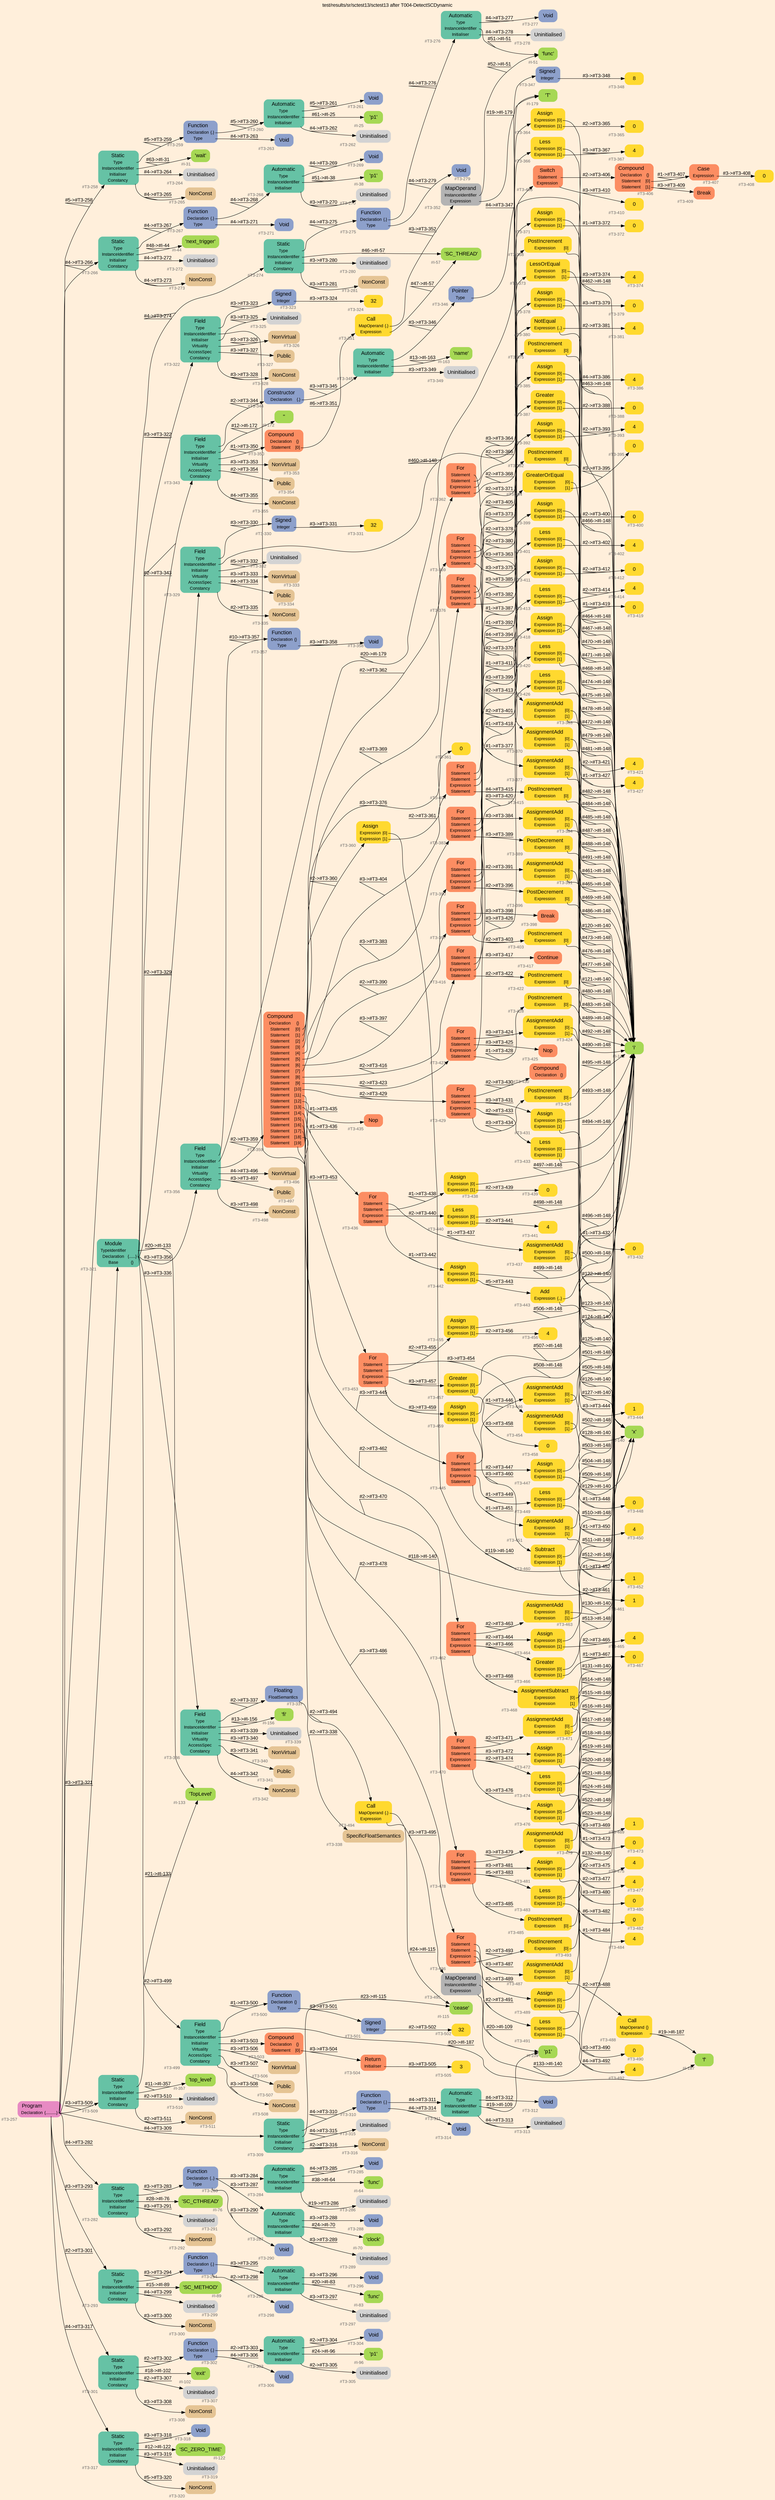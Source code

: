 digraph "test/results/sr/sctest13/sctest13 after T004-DetectSCDynamic" {
label = "test/results/sr/sctest13/sctest13 after T004-DetectSCDynamic"
labelloc = t
graph [
    rankdir = "LR"
    ranksep = 0.3
    bgcolor = antiquewhite1
    color = black
    fontcolor = black
    fontname = "Arial"
];
node [
    fontname = "Arial"
];
edge [
    fontname = "Arial"
];

// -------------------- node figure --------------------
// -------- block #T3-257 ----------
"#T3-257" [
    fillcolor = "/set28/4"
    xlabel = "#T3-257"
    fontsize = "12"
    fontcolor = grey40
    shape = "plaintext"
    label = <<TABLE BORDER="0" CELLBORDER="0" CELLSPACING="0">
     <TR><TD><FONT COLOR="black" POINT-SIZE="15">Program</FONT></TD></TR>
     <TR><TD><FONT COLOR="black" POINT-SIZE="12">Declaration</FONT></TD><TD PORT="port0"><FONT COLOR="black" POINT-SIZE="12">{..........}</FONT></TD></TR>
    </TABLE>>
    style = "rounded,filled"
];

// -------- block #T3-258 ----------
"#T3-258" [
    fillcolor = "/set28/1"
    xlabel = "#T3-258"
    fontsize = "12"
    fontcolor = grey40
    shape = "plaintext"
    label = <<TABLE BORDER="0" CELLBORDER="0" CELLSPACING="0">
     <TR><TD><FONT COLOR="black" POINT-SIZE="15">Static</FONT></TD></TR>
     <TR><TD><FONT COLOR="black" POINT-SIZE="12">Type</FONT></TD><TD PORT="port0"></TD></TR>
     <TR><TD><FONT COLOR="black" POINT-SIZE="12">InstanceIdentifier</FONT></TD><TD PORT="port1"></TD></TR>
     <TR><TD><FONT COLOR="black" POINT-SIZE="12">Initialiser</FONT></TD><TD PORT="port2"></TD></TR>
     <TR><TD><FONT COLOR="black" POINT-SIZE="12">Constancy</FONT></TD><TD PORT="port3"></TD></TR>
    </TABLE>>
    style = "rounded,filled"
];

// -------- block #T3-259 ----------
"#T3-259" [
    fillcolor = "/set28/3"
    xlabel = "#T3-259"
    fontsize = "12"
    fontcolor = grey40
    shape = "plaintext"
    label = <<TABLE BORDER="0" CELLBORDER="0" CELLSPACING="0">
     <TR><TD><FONT COLOR="black" POINT-SIZE="15">Function</FONT></TD></TR>
     <TR><TD><FONT COLOR="black" POINT-SIZE="12">Declaration</FONT></TD><TD PORT="port0"><FONT COLOR="black" POINT-SIZE="12">{.}</FONT></TD></TR>
     <TR><TD><FONT COLOR="black" POINT-SIZE="12">Type</FONT></TD><TD PORT="port1"></TD></TR>
    </TABLE>>
    style = "rounded,filled"
];

// -------- block #T3-260 ----------
"#T3-260" [
    fillcolor = "/set28/1"
    xlabel = "#T3-260"
    fontsize = "12"
    fontcolor = grey40
    shape = "plaintext"
    label = <<TABLE BORDER="0" CELLBORDER="0" CELLSPACING="0">
     <TR><TD><FONT COLOR="black" POINT-SIZE="15">Automatic</FONT></TD></TR>
     <TR><TD><FONT COLOR="black" POINT-SIZE="12">Type</FONT></TD><TD PORT="port0"></TD></TR>
     <TR><TD><FONT COLOR="black" POINT-SIZE="12">InstanceIdentifier</FONT></TD><TD PORT="port1"></TD></TR>
     <TR><TD><FONT COLOR="black" POINT-SIZE="12">Initialiser</FONT></TD><TD PORT="port2"></TD></TR>
    </TABLE>>
    style = "rounded,filled"
];

// -------- block #T3-261 ----------
"#T3-261" [
    fillcolor = "/set28/3"
    xlabel = "#T3-261"
    fontsize = "12"
    fontcolor = grey40
    shape = "plaintext"
    label = <<TABLE BORDER="0" CELLBORDER="0" CELLSPACING="0">
     <TR><TD><FONT COLOR="black" POINT-SIZE="15">Void</FONT></TD></TR>
    </TABLE>>
    style = "rounded,filled"
];

// -------- block #I-25 ----------
"#I-25" [
    fillcolor = "/set28/5"
    xlabel = "#I-25"
    fontsize = "12"
    fontcolor = grey40
    shape = "plaintext"
    label = <<TABLE BORDER="0" CELLBORDER="0" CELLSPACING="0">
     <TR><TD><FONT COLOR="black" POINT-SIZE="15">'p1'</FONT></TD></TR>
    </TABLE>>
    style = "rounded,filled"
];

// -------- block #T3-262 ----------
"#T3-262" [
    xlabel = "#T3-262"
    fontsize = "12"
    fontcolor = grey40
    shape = "plaintext"
    label = <<TABLE BORDER="0" CELLBORDER="0" CELLSPACING="0">
     <TR><TD><FONT COLOR="black" POINT-SIZE="15">Uninitialised</FONT></TD></TR>
    </TABLE>>
    style = "rounded,filled"
];

// -------- block #T3-263 ----------
"#T3-263" [
    fillcolor = "/set28/3"
    xlabel = "#T3-263"
    fontsize = "12"
    fontcolor = grey40
    shape = "plaintext"
    label = <<TABLE BORDER="0" CELLBORDER="0" CELLSPACING="0">
     <TR><TD><FONT COLOR="black" POINT-SIZE="15">Void</FONT></TD></TR>
    </TABLE>>
    style = "rounded,filled"
];

// -------- block #I-31 ----------
"#I-31" [
    fillcolor = "/set28/5"
    xlabel = "#I-31"
    fontsize = "12"
    fontcolor = grey40
    shape = "plaintext"
    label = <<TABLE BORDER="0" CELLBORDER="0" CELLSPACING="0">
     <TR><TD><FONT COLOR="black" POINT-SIZE="15">'wait'</FONT></TD></TR>
    </TABLE>>
    style = "rounded,filled"
];

// -------- block #T3-264 ----------
"#T3-264" [
    xlabel = "#T3-264"
    fontsize = "12"
    fontcolor = grey40
    shape = "plaintext"
    label = <<TABLE BORDER="0" CELLBORDER="0" CELLSPACING="0">
     <TR><TD><FONT COLOR="black" POINT-SIZE="15">Uninitialised</FONT></TD></TR>
    </TABLE>>
    style = "rounded,filled"
];

// -------- block #T3-265 ----------
"#T3-265" [
    fillcolor = "/set28/7"
    xlabel = "#T3-265"
    fontsize = "12"
    fontcolor = grey40
    shape = "plaintext"
    label = <<TABLE BORDER="0" CELLBORDER="0" CELLSPACING="0">
     <TR><TD><FONT COLOR="black" POINT-SIZE="15">NonConst</FONT></TD></TR>
    </TABLE>>
    style = "rounded,filled"
];

// -------- block #T3-266 ----------
"#T3-266" [
    fillcolor = "/set28/1"
    xlabel = "#T3-266"
    fontsize = "12"
    fontcolor = grey40
    shape = "plaintext"
    label = <<TABLE BORDER="0" CELLBORDER="0" CELLSPACING="0">
     <TR><TD><FONT COLOR="black" POINT-SIZE="15">Static</FONT></TD></TR>
     <TR><TD><FONT COLOR="black" POINT-SIZE="12">Type</FONT></TD><TD PORT="port0"></TD></TR>
     <TR><TD><FONT COLOR="black" POINT-SIZE="12">InstanceIdentifier</FONT></TD><TD PORT="port1"></TD></TR>
     <TR><TD><FONT COLOR="black" POINT-SIZE="12">Initialiser</FONT></TD><TD PORT="port2"></TD></TR>
     <TR><TD><FONT COLOR="black" POINT-SIZE="12">Constancy</FONT></TD><TD PORT="port3"></TD></TR>
    </TABLE>>
    style = "rounded,filled"
];

// -------- block #T3-267 ----------
"#T3-267" [
    fillcolor = "/set28/3"
    xlabel = "#T3-267"
    fontsize = "12"
    fontcolor = grey40
    shape = "plaintext"
    label = <<TABLE BORDER="0" CELLBORDER="0" CELLSPACING="0">
     <TR><TD><FONT COLOR="black" POINT-SIZE="15">Function</FONT></TD></TR>
     <TR><TD><FONT COLOR="black" POINT-SIZE="12">Declaration</FONT></TD><TD PORT="port0"><FONT COLOR="black" POINT-SIZE="12">{.}</FONT></TD></TR>
     <TR><TD><FONT COLOR="black" POINT-SIZE="12">Type</FONT></TD><TD PORT="port1"></TD></TR>
    </TABLE>>
    style = "rounded,filled"
];

// -------- block #T3-268 ----------
"#T3-268" [
    fillcolor = "/set28/1"
    xlabel = "#T3-268"
    fontsize = "12"
    fontcolor = grey40
    shape = "plaintext"
    label = <<TABLE BORDER="0" CELLBORDER="0" CELLSPACING="0">
     <TR><TD><FONT COLOR="black" POINT-SIZE="15">Automatic</FONT></TD></TR>
     <TR><TD><FONT COLOR="black" POINT-SIZE="12">Type</FONT></TD><TD PORT="port0"></TD></TR>
     <TR><TD><FONT COLOR="black" POINT-SIZE="12">InstanceIdentifier</FONT></TD><TD PORT="port1"></TD></TR>
     <TR><TD><FONT COLOR="black" POINT-SIZE="12">Initialiser</FONT></TD><TD PORT="port2"></TD></TR>
    </TABLE>>
    style = "rounded,filled"
];

// -------- block #T3-269 ----------
"#T3-269" [
    fillcolor = "/set28/3"
    xlabel = "#T3-269"
    fontsize = "12"
    fontcolor = grey40
    shape = "plaintext"
    label = <<TABLE BORDER="0" CELLBORDER="0" CELLSPACING="0">
     <TR><TD><FONT COLOR="black" POINT-SIZE="15">Void</FONT></TD></TR>
    </TABLE>>
    style = "rounded,filled"
];

// -------- block #I-38 ----------
"#I-38" [
    fillcolor = "/set28/5"
    xlabel = "#I-38"
    fontsize = "12"
    fontcolor = grey40
    shape = "plaintext"
    label = <<TABLE BORDER="0" CELLBORDER="0" CELLSPACING="0">
     <TR><TD><FONT COLOR="black" POINT-SIZE="15">'p1'</FONT></TD></TR>
    </TABLE>>
    style = "rounded,filled"
];

// -------- block #T3-270 ----------
"#T3-270" [
    xlabel = "#T3-270"
    fontsize = "12"
    fontcolor = grey40
    shape = "plaintext"
    label = <<TABLE BORDER="0" CELLBORDER="0" CELLSPACING="0">
     <TR><TD><FONT COLOR="black" POINT-SIZE="15">Uninitialised</FONT></TD></TR>
    </TABLE>>
    style = "rounded,filled"
];

// -------- block #T3-271 ----------
"#T3-271" [
    fillcolor = "/set28/3"
    xlabel = "#T3-271"
    fontsize = "12"
    fontcolor = grey40
    shape = "plaintext"
    label = <<TABLE BORDER="0" CELLBORDER="0" CELLSPACING="0">
     <TR><TD><FONT COLOR="black" POINT-SIZE="15">Void</FONT></TD></TR>
    </TABLE>>
    style = "rounded,filled"
];

// -------- block #I-44 ----------
"#I-44" [
    fillcolor = "/set28/5"
    xlabel = "#I-44"
    fontsize = "12"
    fontcolor = grey40
    shape = "plaintext"
    label = <<TABLE BORDER="0" CELLBORDER="0" CELLSPACING="0">
     <TR><TD><FONT COLOR="black" POINT-SIZE="15">'next_trigger'</FONT></TD></TR>
    </TABLE>>
    style = "rounded,filled"
];

// -------- block #T3-272 ----------
"#T3-272" [
    xlabel = "#T3-272"
    fontsize = "12"
    fontcolor = grey40
    shape = "plaintext"
    label = <<TABLE BORDER="0" CELLBORDER="0" CELLSPACING="0">
     <TR><TD><FONT COLOR="black" POINT-SIZE="15">Uninitialised</FONT></TD></TR>
    </TABLE>>
    style = "rounded,filled"
];

// -------- block #T3-273 ----------
"#T3-273" [
    fillcolor = "/set28/7"
    xlabel = "#T3-273"
    fontsize = "12"
    fontcolor = grey40
    shape = "plaintext"
    label = <<TABLE BORDER="0" CELLBORDER="0" CELLSPACING="0">
     <TR><TD><FONT COLOR="black" POINT-SIZE="15">NonConst</FONT></TD></TR>
    </TABLE>>
    style = "rounded,filled"
];

// -------- block #T3-274 ----------
"#T3-274" [
    fillcolor = "/set28/1"
    xlabel = "#T3-274"
    fontsize = "12"
    fontcolor = grey40
    shape = "plaintext"
    label = <<TABLE BORDER="0" CELLBORDER="0" CELLSPACING="0">
     <TR><TD><FONT COLOR="black" POINT-SIZE="15">Static</FONT></TD></TR>
     <TR><TD><FONT COLOR="black" POINT-SIZE="12">Type</FONT></TD><TD PORT="port0"></TD></TR>
     <TR><TD><FONT COLOR="black" POINT-SIZE="12">InstanceIdentifier</FONT></TD><TD PORT="port1"></TD></TR>
     <TR><TD><FONT COLOR="black" POINT-SIZE="12">Initialiser</FONT></TD><TD PORT="port2"></TD></TR>
     <TR><TD><FONT COLOR="black" POINT-SIZE="12">Constancy</FONT></TD><TD PORT="port3"></TD></TR>
    </TABLE>>
    style = "rounded,filled"
];

// -------- block #T3-275 ----------
"#T3-275" [
    fillcolor = "/set28/3"
    xlabel = "#T3-275"
    fontsize = "12"
    fontcolor = grey40
    shape = "plaintext"
    label = <<TABLE BORDER="0" CELLBORDER="0" CELLSPACING="0">
     <TR><TD><FONT COLOR="black" POINT-SIZE="15">Function</FONT></TD></TR>
     <TR><TD><FONT COLOR="black" POINT-SIZE="12">Declaration</FONT></TD><TD PORT="port0"><FONT COLOR="black" POINT-SIZE="12">{.}</FONT></TD></TR>
     <TR><TD><FONT COLOR="black" POINT-SIZE="12">Type</FONT></TD><TD PORT="port1"></TD></TR>
    </TABLE>>
    style = "rounded,filled"
];

// -------- block #T3-276 ----------
"#T3-276" [
    fillcolor = "/set28/1"
    xlabel = "#T3-276"
    fontsize = "12"
    fontcolor = grey40
    shape = "plaintext"
    label = <<TABLE BORDER="0" CELLBORDER="0" CELLSPACING="0">
     <TR><TD><FONT COLOR="black" POINT-SIZE="15">Automatic</FONT></TD></TR>
     <TR><TD><FONT COLOR="black" POINT-SIZE="12">Type</FONT></TD><TD PORT="port0"></TD></TR>
     <TR><TD><FONT COLOR="black" POINT-SIZE="12">InstanceIdentifier</FONT></TD><TD PORT="port1"></TD></TR>
     <TR><TD><FONT COLOR="black" POINT-SIZE="12">Initialiser</FONT></TD><TD PORT="port2"></TD></TR>
    </TABLE>>
    style = "rounded,filled"
];

// -------- block #T3-277 ----------
"#T3-277" [
    fillcolor = "/set28/3"
    xlabel = "#T3-277"
    fontsize = "12"
    fontcolor = grey40
    shape = "plaintext"
    label = <<TABLE BORDER="0" CELLBORDER="0" CELLSPACING="0">
     <TR><TD><FONT COLOR="black" POINT-SIZE="15">Void</FONT></TD></TR>
    </TABLE>>
    style = "rounded,filled"
];

// -------- block #I-51 ----------
"#I-51" [
    fillcolor = "/set28/5"
    xlabel = "#I-51"
    fontsize = "12"
    fontcolor = grey40
    shape = "plaintext"
    label = <<TABLE BORDER="0" CELLBORDER="0" CELLSPACING="0">
     <TR><TD><FONT COLOR="black" POINT-SIZE="15">'func'</FONT></TD></TR>
    </TABLE>>
    style = "rounded,filled"
];

// -------- block #T3-278 ----------
"#T3-278" [
    xlabel = "#T3-278"
    fontsize = "12"
    fontcolor = grey40
    shape = "plaintext"
    label = <<TABLE BORDER="0" CELLBORDER="0" CELLSPACING="0">
     <TR><TD><FONT COLOR="black" POINT-SIZE="15">Uninitialised</FONT></TD></TR>
    </TABLE>>
    style = "rounded,filled"
];

// -------- block #T3-279 ----------
"#T3-279" [
    fillcolor = "/set28/3"
    xlabel = "#T3-279"
    fontsize = "12"
    fontcolor = grey40
    shape = "plaintext"
    label = <<TABLE BORDER="0" CELLBORDER="0" CELLSPACING="0">
     <TR><TD><FONT COLOR="black" POINT-SIZE="15">Void</FONT></TD></TR>
    </TABLE>>
    style = "rounded,filled"
];

// -------- block #I-57 ----------
"#I-57" [
    fillcolor = "/set28/5"
    xlabel = "#I-57"
    fontsize = "12"
    fontcolor = grey40
    shape = "plaintext"
    label = <<TABLE BORDER="0" CELLBORDER="0" CELLSPACING="0">
     <TR><TD><FONT COLOR="black" POINT-SIZE="15">'SC_THREAD'</FONT></TD></TR>
    </TABLE>>
    style = "rounded,filled"
];

// -------- block #T3-280 ----------
"#T3-280" [
    xlabel = "#T3-280"
    fontsize = "12"
    fontcolor = grey40
    shape = "plaintext"
    label = <<TABLE BORDER="0" CELLBORDER="0" CELLSPACING="0">
     <TR><TD><FONT COLOR="black" POINT-SIZE="15">Uninitialised</FONT></TD></TR>
    </TABLE>>
    style = "rounded,filled"
];

// -------- block #T3-281 ----------
"#T3-281" [
    fillcolor = "/set28/7"
    xlabel = "#T3-281"
    fontsize = "12"
    fontcolor = grey40
    shape = "plaintext"
    label = <<TABLE BORDER="0" CELLBORDER="0" CELLSPACING="0">
     <TR><TD><FONT COLOR="black" POINT-SIZE="15">NonConst</FONT></TD></TR>
    </TABLE>>
    style = "rounded,filled"
];

// -------- block #T3-282 ----------
"#T3-282" [
    fillcolor = "/set28/1"
    xlabel = "#T3-282"
    fontsize = "12"
    fontcolor = grey40
    shape = "plaintext"
    label = <<TABLE BORDER="0" CELLBORDER="0" CELLSPACING="0">
     <TR><TD><FONT COLOR="black" POINT-SIZE="15">Static</FONT></TD></TR>
     <TR><TD><FONT COLOR="black" POINT-SIZE="12">Type</FONT></TD><TD PORT="port0"></TD></TR>
     <TR><TD><FONT COLOR="black" POINT-SIZE="12">InstanceIdentifier</FONT></TD><TD PORT="port1"></TD></TR>
     <TR><TD><FONT COLOR="black" POINT-SIZE="12">Initialiser</FONT></TD><TD PORT="port2"></TD></TR>
     <TR><TD><FONT COLOR="black" POINT-SIZE="12">Constancy</FONT></TD><TD PORT="port3"></TD></TR>
    </TABLE>>
    style = "rounded,filled"
];

// -------- block #T3-283 ----------
"#T3-283" [
    fillcolor = "/set28/3"
    xlabel = "#T3-283"
    fontsize = "12"
    fontcolor = grey40
    shape = "plaintext"
    label = <<TABLE BORDER="0" CELLBORDER="0" CELLSPACING="0">
     <TR><TD><FONT COLOR="black" POINT-SIZE="15">Function</FONT></TD></TR>
     <TR><TD><FONT COLOR="black" POINT-SIZE="12">Declaration</FONT></TD><TD PORT="port0"><FONT COLOR="black" POINT-SIZE="12">{..}</FONT></TD></TR>
     <TR><TD><FONT COLOR="black" POINT-SIZE="12">Type</FONT></TD><TD PORT="port1"></TD></TR>
    </TABLE>>
    style = "rounded,filled"
];

// -------- block #T3-284 ----------
"#T3-284" [
    fillcolor = "/set28/1"
    xlabel = "#T3-284"
    fontsize = "12"
    fontcolor = grey40
    shape = "plaintext"
    label = <<TABLE BORDER="0" CELLBORDER="0" CELLSPACING="0">
     <TR><TD><FONT COLOR="black" POINT-SIZE="15">Automatic</FONT></TD></TR>
     <TR><TD><FONT COLOR="black" POINT-SIZE="12">Type</FONT></TD><TD PORT="port0"></TD></TR>
     <TR><TD><FONT COLOR="black" POINT-SIZE="12">InstanceIdentifier</FONT></TD><TD PORT="port1"></TD></TR>
     <TR><TD><FONT COLOR="black" POINT-SIZE="12">Initialiser</FONT></TD><TD PORT="port2"></TD></TR>
    </TABLE>>
    style = "rounded,filled"
];

// -------- block #T3-285 ----------
"#T3-285" [
    fillcolor = "/set28/3"
    xlabel = "#T3-285"
    fontsize = "12"
    fontcolor = grey40
    shape = "plaintext"
    label = <<TABLE BORDER="0" CELLBORDER="0" CELLSPACING="0">
     <TR><TD><FONT COLOR="black" POINT-SIZE="15">Void</FONT></TD></TR>
    </TABLE>>
    style = "rounded,filled"
];

// -------- block #I-64 ----------
"#I-64" [
    fillcolor = "/set28/5"
    xlabel = "#I-64"
    fontsize = "12"
    fontcolor = grey40
    shape = "plaintext"
    label = <<TABLE BORDER="0" CELLBORDER="0" CELLSPACING="0">
     <TR><TD><FONT COLOR="black" POINT-SIZE="15">'func'</FONT></TD></TR>
    </TABLE>>
    style = "rounded,filled"
];

// -------- block #T3-286 ----------
"#T3-286" [
    xlabel = "#T3-286"
    fontsize = "12"
    fontcolor = grey40
    shape = "plaintext"
    label = <<TABLE BORDER="0" CELLBORDER="0" CELLSPACING="0">
     <TR><TD><FONT COLOR="black" POINT-SIZE="15">Uninitialised</FONT></TD></TR>
    </TABLE>>
    style = "rounded,filled"
];

// -------- block #T3-287 ----------
"#T3-287" [
    fillcolor = "/set28/1"
    xlabel = "#T3-287"
    fontsize = "12"
    fontcolor = grey40
    shape = "plaintext"
    label = <<TABLE BORDER="0" CELLBORDER="0" CELLSPACING="0">
     <TR><TD><FONT COLOR="black" POINT-SIZE="15">Automatic</FONT></TD></TR>
     <TR><TD><FONT COLOR="black" POINT-SIZE="12">Type</FONT></TD><TD PORT="port0"></TD></TR>
     <TR><TD><FONT COLOR="black" POINT-SIZE="12">InstanceIdentifier</FONT></TD><TD PORT="port1"></TD></TR>
     <TR><TD><FONT COLOR="black" POINT-SIZE="12">Initialiser</FONT></TD><TD PORT="port2"></TD></TR>
    </TABLE>>
    style = "rounded,filled"
];

// -------- block #T3-288 ----------
"#T3-288" [
    fillcolor = "/set28/3"
    xlabel = "#T3-288"
    fontsize = "12"
    fontcolor = grey40
    shape = "plaintext"
    label = <<TABLE BORDER="0" CELLBORDER="0" CELLSPACING="0">
     <TR><TD><FONT COLOR="black" POINT-SIZE="15">Void</FONT></TD></TR>
    </TABLE>>
    style = "rounded,filled"
];

// -------- block #I-70 ----------
"#I-70" [
    fillcolor = "/set28/5"
    xlabel = "#I-70"
    fontsize = "12"
    fontcolor = grey40
    shape = "plaintext"
    label = <<TABLE BORDER="0" CELLBORDER="0" CELLSPACING="0">
     <TR><TD><FONT COLOR="black" POINT-SIZE="15">'clock'</FONT></TD></TR>
    </TABLE>>
    style = "rounded,filled"
];

// -------- block #T3-289 ----------
"#T3-289" [
    xlabel = "#T3-289"
    fontsize = "12"
    fontcolor = grey40
    shape = "plaintext"
    label = <<TABLE BORDER="0" CELLBORDER="0" CELLSPACING="0">
     <TR><TD><FONT COLOR="black" POINT-SIZE="15">Uninitialised</FONT></TD></TR>
    </TABLE>>
    style = "rounded,filled"
];

// -------- block #T3-290 ----------
"#T3-290" [
    fillcolor = "/set28/3"
    xlabel = "#T3-290"
    fontsize = "12"
    fontcolor = grey40
    shape = "plaintext"
    label = <<TABLE BORDER="0" CELLBORDER="0" CELLSPACING="0">
     <TR><TD><FONT COLOR="black" POINT-SIZE="15">Void</FONT></TD></TR>
    </TABLE>>
    style = "rounded,filled"
];

// -------- block #I-76 ----------
"#I-76" [
    fillcolor = "/set28/5"
    xlabel = "#I-76"
    fontsize = "12"
    fontcolor = grey40
    shape = "plaintext"
    label = <<TABLE BORDER="0" CELLBORDER="0" CELLSPACING="0">
     <TR><TD><FONT COLOR="black" POINT-SIZE="15">'SC_CTHREAD'</FONT></TD></TR>
    </TABLE>>
    style = "rounded,filled"
];

// -------- block #T3-291 ----------
"#T3-291" [
    xlabel = "#T3-291"
    fontsize = "12"
    fontcolor = grey40
    shape = "plaintext"
    label = <<TABLE BORDER="0" CELLBORDER="0" CELLSPACING="0">
     <TR><TD><FONT COLOR="black" POINT-SIZE="15">Uninitialised</FONT></TD></TR>
    </TABLE>>
    style = "rounded,filled"
];

// -------- block #T3-292 ----------
"#T3-292" [
    fillcolor = "/set28/7"
    xlabel = "#T3-292"
    fontsize = "12"
    fontcolor = grey40
    shape = "plaintext"
    label = <<TABLE BORDER="0" CELLBORDER="0" CELLSPACING="0">
     <TR><TD><FONT COLOR="black" POINT-SIZE="15">NonConst</FONT></TD></TR>
    </TABLE>>
    style = "rounded,filled"
];

// -------- block #T3-293 ----------
"#T3-293" [
    fillcolor = "/set28/1"
    xlabel = "#T3-293"
    fontsize = "12"
    fontcolor = grey40
    shape = "plaintext"
    label = <<TABLE BORDER="0" CELLBORDER="0" CELLSPACING="0">
     <TR><TD><FONT COLOR="black" POINT-SIZE="15">Static</FONT></TD></TR>
     <TR><TD><FONT COLOR="black" POINT-SIZE="12">Type</FONT></TD><TD PORT="port0"></TD></TR>
     <TR><TD><FONT COLOR="black" POINT-SIZE="12">InstanceIdentifier</FONT></TD><TD PORT="port1"></TD></TR>
     <TR><TD><FONT COLOR="black" POINT-SIZE="12">Initialiser</FONT></TD><TD PORT="port2"></TD></TR>
     <TR><TD><FONT COLOR="black" POINT-SIZE="12">Constancy</FONT></TD><TD PORT="port3"></TD></TR>
    </TABLE>>
    style = "rounded,filled"
];

// -------- block #T3-294 ----------
"#T3-294" [
    fillcolor = "/set28/3"
    xlabel = "#T3-294"
    fontsize = "12"
    fontcolor = grey40
    shape = "plaintext"
    label = <<TABLE BORDER="0" CELLBORDER="0" CELLSPACING="0">
     <TR><TD><FONT COLOR="black" POINT-SIZE="15">Function</FONT></TD></TR>
     <TR><TD><FONT COLOR="black" POINT-SIZE="12">Declaration</FONT></TD><TD PORT="port0"><FONT COLOR="black" POINT-SIZE="12">{.}</FONT></TD></TR>
     <TR><TD><FONT COLOR="black" POINT-SIZE="12">Type</FONT></TD><TD PORT="port1"></TD></TR>
    </TABLE>>
    style = "rounded,filled"
];

// -------- block #T3-295 ----------
"#T3-295" [
    fillcolor = "/set28/1"
    xlabel = "#T3-295"
    fontsize = "12"
    fontcolor = grey40
    shape = "plaintext"
    label = <<TABLE BORDER="0" CELLBORDER="0" CELLSPACING="0">
     <TR><TD><FONT COLOR="black" POINT-SIZE="15">Automatic</FONT></TD></TR>
     <TR><TD><FONT COLOR="black" POINT-SIZE="12">Type</FONT></TD><TD PORT="port0"></TD></TR>
     <TR><TD><FONT COLOR="black" POINT-SIZE="12">InstanceIdentifier</FONT></TD><TD PORT="port1"></TD></TR>
     <TR><TD><FONT COLOR="black" POINT-SIZE="12">Initialiser</FONT></TD><TD PORT="port2"></TD></TR>
    </TABLE>>
    style = "rounded,filled"
];

// -------- block #T3-296 ----------
"#T3-296" [
    fillcolor = "/set28/3"
    xlabel = "#T3-296"
    fontsize = "12"
    fontcolor = grey40
    shape = "plaintext"
    label = <<TABLE BORDER="0" CELLBORDER="0" CELLSPACING="0">
     <TR><TD><FONT COLOR="black" POINT-SIZE="15">Void</FONT></TD></TR>
    </TABLE>>
    style = "rounded,filled"
];

// -------- block #I-83 ----------
"#I-83" [
    fillcolor = "/set28/5"
    xlabel = "#I-83"
    fontsize = "12"
    fontcolor = grey40
    shape = "plaintext"
    label = <<TABLE BORDER="0" CELLBORDER="0" CELLSPACING="0">
     <TR><TD><FONT COLOR="black" POINT-SIZE="15">'func'</FONT></TD></TR>
    </TABLE>>
    style = "rounded,filled"
];

// -------- block #T3-297 ----------
"#T3-297" [
    xlabel = "#T3-297"
    fontsize = "12"
    fontcolor = grey40
    shape = "plaintext"
    label = <<TABLE BORDER="0" CELLBORDER="0" CELLSPACING="0">
     <TR><TD><FONT COLOR="black" POINT-SIZE="15">Uninitialised</FONT></TD></TR>
    </TABLE>>
    style = "rounded,filled"
];

// -------- block #T3-298 ----------
"#T3-298" [
    fillcolor = "/set28/3"
    xlabel = "#T3-298"
    fontsize = "12"
    fontcolor = grey40
    shape = "plaintext"
    label = <<TABLE BORDER="0" CELLBORDER="0" CELLSPACING="0">
     <TR><TD><FONT COLOR="black" POINT-SIZE="15">Void</FONT></TD></TR>
    </TABLE>>
    style = "rounded,filled"
];

// -------- block #I-89 ----------
"#I-89" [
    fillcolor = "/set28/5"
    xlabel = "#I-89"
    fontsize = "12"
    fontcolor = grey40
    shape = "plaintext"
    label = <<TABLE BORDER="0" CELLBORDER="0" CELLSPACING="0">
     <TR><TD><FONT COLOR="black" POINT-SIZE="15">'SC_METHOD'</FONT></TD></TR>
    </TABLE>>
    style = "rounded,filled"
];

// -------- block #T3-299 ----------
"#T3-299" [
    xlabel = "#T3-299"
    fontsize = "12"
    fontcolor = grey40
    shape = "plaintext"
    label = <<TABLE BORDER="0" CELLBORDER="0" CELLSPACING="0">
     <TR><TD><FONT COLOR="black" POINT-SIZE="15">Uninitialised</FONT></TD></TR>
    </TABLE>>
    style = "rounded,filled"
];

// -------- block #T3-300 ----------
"#T3-300" [
    fillcolor = "/set28/7"
    xlabel = "#T3-300"
    fontsize = "12"
    fontcolor = grey40
    shape = "plaintext"
    label = <<TABLE BORDER="0" CELLBORDER="0" CELLSPACING="0">
     <TR><TD><FONT COLOR="black" POINT-SIZE="15">NonConst</FONT></TD></TR>
    </TABLE>>
    style = "rounded,filled"
];

// -------- block #T3-301 ----------
"#T3-301" [
    fillcolor = "/set28/1"
    xlabel = "#T3-301"
    fontsize = "12"
    fontcolor = grey40
    shape = "plaintext"
    label = <<TABLE BORDER="0" CELLBORDER="0" CELLSPACING="0">
     <TR><TD><FONT COLOR="black" POINT-SIZE="15">Static</FONT></TD></TR>
     <TR><TD><FONT COLOR="black" POINT-SIZE="12">Type</FONT></TD><TD PORT="port0"></TD></TR>
     <TR><TD><FONT COLOR="black" POINT-SIZE="12">InstanceIdentifier</FONT></TD><TD PORT="port1"></TD></TR>
     <TR><TD><FONT COLOR="black" POINT-SIZE="12">Initialiser</FONT></TD><TD PORT="port2"></TD></TR>
     <TR><TD><FONT COLOR="black" POINT-SIZE="12">Constancy</FONT></TD><TD PORT="port3"></TD></TR>
    </TABLE>>
    style = "rounded,filled"
];

// -------- block #T3-302 ----------
"#T3-302" [
    fillcolor = "/set28/3"
    xlabel = "#T3-302"
    fontsize = "12"
    fontcolor = grey40
    shape = "plaintext"
    label = <<TABLE BORDER="0" CELLBORDER="0" CELLSPACING="0">
     <TR><TD><FONT COLOR="black" POINT-SIZE="15">Function</FONT></TD></TR>
     <TR><TD><FONT COLOR="black" POINT-SIZE="12">Declaration</FONT></TD><TD PORT="port0"><FONT COLOR="black" POINT-SIZE="12">{.}</FONT></TD></TR>
     <TR><TD><FONT COLOR="black" POINT-SIZE="12">Type</FONT></TD><TD PORT="port1"></TD></TR>
    </TABLE>>
    style = "rounded,filled"
];

// -------- block #T3-303 ----------
"#T3-303" [
    fillcolor = "/set28/1"
    xlabel = "#T3-303"
    fontsize = "12"
    fontcolor = grey40
    shape = "plaintext"
    label = <<TABLE BORDER="0" CELLBORDER="0" CELLSPACING="0">
     <TR><TD><FONT COLOR="black" POINT-SIZE="15">Automatic</FONT></TD></TR>
     <TR><TD><FONT COLOR="black" POINT-SIZE="12">Type</FONT></TD><TD PORT="port0"></TD></TR>
     <TR><TD><FONT COLOR="black" POINT-SIZE="12">InstanceIdentifier</FONT></TD><TD PORT="port1"></TD></TR>
     <TR><TD><FONT COLOR="black" POINT-SIZE="12">Initialiser</FONT></TD><TD PORT="port2"></TD></TR>
    </TABLE>>
    style = "rounded,filled"
];

// -------- block #T3-304 ----------
"#T3-304" [
    fillcolor = "/set28/3"
    xlabel = "#T3-304"
    fontsize = "12"
    fontcolor = grey40
    shape = "plaintext"
    label = <<TABLE BORDER="0" CELLBORDER="0" CELLSPACING="0">
     <TR><TD><FONT COLOR="black" POINT-SIZE="15">Void</FONT></TD></TR>
    </TABLE>>
    style = "rounded,filled"
];

// -------- block #I-96 ----------
"#I-96" [
    fillcolor = "/set28/5"
    xlabel = "#I-96"
    fontsize = "12"
    fontcolor = grey40
    shape = "plaintext"
    label = <<TABLE BORDER="0" CELLBORDER="0" CELLSPACING="0">
     <TR><TD><FONT COLOR="black" POINT-SIZE="15">'p1'</FONT></TD></TR>
    </TABLE>>
    style = "rounded,filled"
];

// -------- block #T3-305 ----------
"#T3-305" [
    xlabel = "#T3-305"
    fontsize = "12"
    fontcolor = grey40
    shape = "plaintext"
    label = <<TABLE BORDER="0" CELLBORDER="0" CELLSPACING="0">
     <TR><TD><FONT COLOR="black" POINT-SIZE="15">Uninitialised</FONT></TD></TR>
    </TABLE>>
    style = "rounded,filled"
];

// -------- block #T3-306 ----------
"#T3-306" [
    fillcolor = "/set28/3"
    xlabel = "#T3-306"
    fontsize = "12"
    fontcolor = grey40
    shape = "plaintext"
    label = <<TABLE BORDER="0" CELLBORDER="0" CELLSPACING="0">
     <TR><TD><FONT COLOR="black" POINT-SIZE="15">Void</FONT></TD></TR>
    </TABLE>>
    style = "rounded,filled"
];

// -------- block #I-102 ----------
"#I-102" [
    fillcolor = "/set28/5"
    xlabel = "#I-102"
    fontsize = "12"
    fontcolor = grey40
    shape = "plaintext"
    label = <<TABLE BORDER="0" CELLBORDER="0" CELLSPACING="0">
     <TR><TD><FONT COLOR="black" POINT-SIZE="15">'exit'</FONT></TD></TR>
    </TABLE>>
    style = "rounded,filled"
];

// -------- block #T3-307 ----------
"#T3-307" [
    xlabel = "#T3-307"
    fontsize = "12"
    fontcolor = grey40
    shape = "plaintext"
    label = <<TABLE BORDER="0" CELLBORDER="0" CELLSPACING="0">
     <TR><TD><FONT COLOR="black" POINT-SIZE="15">Uninitialised</FONT></TD></TR>
    </TABLE>>
    style = "rounded,filled"
];

// -------- block #T3-308 ----------
"#T3-308" [
    fillcolor = "/set28/7"
    xlabel = "#T3-308"
    fontsize = "12"
    fontcolor = grey40
    shape = "plaintext"
    label = <<TABLE BORDER="0" CELLBORDER="0" CELLSPACING="0">
     <TR><TD><FONT COLOR="black" POINT-SIZE="15">NonConst</FONT></TD></TR>
    </TABLE>>
    style = "rounded,filled"
];

// -------- block #T3-309 ----------
"#T3-309" [
    fillcolor = "/set28/1"
    xlabel = "#T3-309"
    fontsize = "12"
    fontcolor = grey40
    shape = "plaintext"
    label = <<TABLE BORDER="0" CELLBORDER="0" CELLSPACING="0">
     <TR><TD><FONT COLOR="black" POINT-SIZE="15">Static</FONT></TD></TR>
     <TR><TD><FONT COLOR="black" POINT-SIZE="12">Type</FONT></TD><TD PORT="port0"></TD></TR>
     <TR><TD><FONT COLOR="black" POINT-SIZE="12">InstanceIdentifier</FONT></TD><TD PORT="port1"></TD></TR>
     <TR><TD><FONT COLOR="black" POINT-SIZE="12">Initialiser</FONT></TD><TD PORT="port2"></TD></TR>
     <TR><TD><FONT COLOR="black" POINT-SIZE="12">Constancy</FONT></TD><TD PORT="port3"></TD></TR>
    </TABLE>>
    style = "rounded,filled"
];

// -------- block #T3-310 ----------
"#T3-310" [
    fillcolor = "/set28/3"
    xlabel = "#T3-310"
    fontsize = "12"
    fontcolor = grey40
    shape = "plaintext"
    label = <<TABLE BORDER="0" CELLBORDER="0" CELLSPACING="0">
     <TR><TD><FONT COLOR="black" POINT-SIZE="15">Function</FONT></TD></TR>
     <TR><TD><FONT COLOR="black" POINT-SIZE="12">Declaration</FONT></TD><TD PORT="port0"><FONT COLOR="black" POINT-SIZE="12">{.}</FONT></TD></TR>
     <TR><TD><FONT COLOR="black" POINT-SIZE="12">Type</FONT></TD><TD PORT="port1"></TD></TR>
    </TABLE>>
    style = "rounded,filled"
];

// -------- block #T3-311 ----------
"#T3-311" [
    fillcolor = "/set28/1"
    xlabel = "#T3-311"
    fontsize = "12"
    fontcolor = grey40
    shape = "plaintext"
    label = <<TABLE BORDER="0" CELLBORDER="0" CELLSPACING="0">
     <TR><TD><FONT COLOR="black" POINT-SIZE="15">Automatic</FONT></TD></TR>
     <TR><TD><FONT COLOR="black" POINT-SIZE="12">Type</FONT></TD><TD PORT="port0"></TD></TR>
     <TR><TD><FONT COLOR="black" POINT-SIZE="12">InstanceIdentifier</FONT></TD><TD PORT="port1"></TD></TR>
     <TR><TD><FONT COLOR="black" POINT-SIZE="12">Initialiser</FONT></TD><TD PORT="port2"></TD></TR>
    </TABLE>>
    style = "rounded,filled"
];

// -------- block #T3-312 ----------
"#T3-312" [
    fillcolor = "/set28/3"
    xlabel = "#T3-312"
    fontsize = "12"
    fontcolor = grey40
    shape = "plaintext"
    label = <<TABLE BORDER="0" CELLBORDER="0" CELLSPACING="0">
     <TR><TD><FONT COLOR="black" POINT-SIZE="15">Void</FONT></TD></TR>
    </TABLE>>
    style = "rounded,filled"
];

// -------- block #I-109 ----------
"#I-109" [
    fillcolor = "/set28/5"
    xlabel = "#I-109"
    fontsize = "12"
    fontcolor = grey40
    shape = "plaintext"
    label = <<TABLE BORDER="0" CELLBORDER="0" CELLSPACING="0">
     <TR><TD><FONT COLOR="black" POINT-SIZE="15">'p1'</FONT></TD></TR>
    </TABLE>>
    style = "rounded,filled"
];

// -------- block #T3-313 ----------
"#T3-313" [
    xlabel = "#T3-313"
    fontsize = "12"
    fontcolor = grey40
    shape = "plaintext"
    label = <<TABLE BORDER="0" CELLBORDER="0" CELLSPACING="0">
     <TR><TD><FONT COLOR="black" POINT-SIZE="15">Uninitialised</FONT></TD></TR>
    </TABLE>>
    style = "rounded,filled"
];

// -------- block #T3-314 ----------
"#T3-314" [
    fillcolor = "/set28/3"
    xlabel = "#T3-314"
    fontsize = "12"
    fontcolor = grey40
    shape = "plaintext"
    label = <<TABLE BORDER="0" CELLBORDER="0" CELLSPACING="0">
     <TR><TD><FONT COLOR="black" POINT-SIZE="15">Void</FONT></TD></TR>
    </TABLE>>
    style = "rounded,filled"
];

// -------- block #I-115 ----------
"#I-115" [
    fillcolor = "/set28/5"
    xlabel = "#I-115"
    fontsize = "12"
    fontcolor = grey40
    shape = "plaintext"
    label = <<TABLE BORDER="0" CELLBORDER="0" CELLSPACING="0">
     <TR><TD><FONT COLOR="black" POINT-SIZE="15">'cease'</FONT></TD></TR>
    </TABLE>>
    style = "rounded,filled"
];

// -------- block #T3-315 ----------
"#T3-315" [
    xlabel = "#T3-315"
    fontsize = "12"
    fontcolor = grey40
    shape = "plaintext"
    label = <<TABLE BORDER="0" CELLBORDER="0" CELLSPACING="0">
     <TR><TD><FONT COLOR="black" POINT-SIZE="15">Uninitialised</FONT></TD></TR>
    </TABLE>>
    style = "rounded,filled"
];

// -------- block #T3-316 ----------
"#T3-316" [
    fillcolor = "/set28/7"
    xlabel = "#T3-316"
    fontsize = "12"
    fontcolor = grey40
    shape = "plaintext"
    label = <<TABLE BORDER="0" CELLBORDER="0" CELLSPACING="0">
     <TR><TD><FONT COLOR="black" POINT-SIZE="15">NonConst</FONT></TD></TR>
    </TABLE>>
    style = "rounded,filled"
];

// -------- block #T3-317 ----------
"#T3-317" [
    fillcolor = "/set28/1"
    xlabel = "#T3-317"
    fontsize = "12"
    fontcolor = grey40
    shape = "plaintext"
    label = <<TABLE BORDER="0" CELLBORDER="0" CELLSPACING="0">
     <TR><TD><FONT COLOR="black" POINT-SIZE="15">Static</FONT></TD></TR>
     <TR><TD><FONT COLOR="black" POINT-SIZE="12">Type</FONT></TD><TD PORT="port0"></TD></TR>
     <TR><TD><FONT COLOR="black" POINT-SIZE="12">InstanceIdentifier</FONT></TD><TD PORT="port1"></TD></TR>
     <TR><TD><FONT COLOR="black" POINT-SIZE="12">Initialiser</FONT></TD><TD PORT="port2"></TD></TR>
     <TR><TD><FONT COLOR="black" POINT-SIZE="12">Constancy</FONT></TD><TD PORT="port3"></TD></TR>
    </TABLE>>
    style = "rounded,filled"
];

// -------- block #T3-318 ----------
"#T3-318" [
    fillcolor = "/set28/3"
    xlabel = "#T3-318"
    fontsize = "12"
    fontcolor = grey40
    shape = "plaintext"
    label = <<TABLE BORDER="0" CELLBORDER="0" CELLSPACING="0">
     <TR><TD><FONT COLOR="black" POINT-SIZE="15">Void</FONT></TD></TR>
    </TABLE>>
    style = "rounded,filled"
];

// -------- block #I-122 ----------
"#I-122" [
    fillcolor = "/set28/5"
    xlabel = "#I-122"
    fontsize = "12"
    fontcolor = grey40
    shape = "plaintext"
    label = <<TABLE BORDER="0" CELLBORDER="0" CELLSPACING="0">
     <TR><TD><FONT COLOR="black" POINT-SIZE="15">'SC_ZERO_TIME'</FONT></TD></TR>
    </TABLE>>
    style = "rounded,filled"
];

// -------- block #T3-319 ----------
"#T3-319" [
    xlabel = "#T3-319"
    fontsize = "12"
    fontcolor = grey40
    shape = "plaintext"
    label = <<TABLE BORDER="0" CELLBORDER="0" CELLSPACING="0">
     <TR><TD><FONT COLOR="black" POINT-SIZE="15">Uninitialised</FONT></TD></TR>
    </TABLE>>
    style = "rounded,filled"
];

// -------- block #T3-320 ----------
"#T3-320" [
    fillcolor = "/set28/7"
    xlabel = "#T3-320"
    fontsize = "12"
    fontcolor = grey40
    shape = "plaintext"
    label = <<TABLE BORDER="0" CELLBORDER="0" CELLSPACING="0">
     <TR><TD><FONT COLOR="black" POINT-SIZE="15">NonConst</FONT></TD></TR>
    </TABLE>>
    style = "rounded,filled"
];

// -------- block #T3-321 ----------
"#T3-321" [
    fillcolor = "/set28/1"
    xlabel = "#T3-321"
    fontsize = "12"
    fontcolor = grey40
    shape = "plaintext"
    label = <<TABLE BORDER="0" CELLBORDER="0" CELLSPACING="0">
     <TR><TD><FONT COLOR="black" POINT-SIZE="15">Module</FONT></TD></TR>
     <TR><TD><FONT COLOR="black" POINT-SIZE="12">TypeIdentifier</FONT></TD><TD PORT="port0"></TD></TR>
     <TR><TD><FONT COLOR="black" POINT-SIZE="12">Declaration</FONT></TD><TD PORT="port1"><FONT COLOR="black" POINT-SIZE="12">{......}</FONT></TD></TR>
     <TR><TD><FONT COLOR="black" POINT-SIZE="12">Base</FONT></TD><TD PORT="port2"><FONT COLOR="black" POINT-SIZE="12">{}</FONT></TD></TR>
    </TABLE>>
    style = "rounded,filled"
];

// -------- block #I-133 ----------
"#I-133" [
    fillcolor = "/set28/5"
    xlabel = "#I-133"
    fontsize = "12"
    fontcolor = grey40
    shape = "plaintext"
    label = <<TABLE BORDER="0" CELLBORDER="0" CELLSPACING="0">
     <TR><TD><FONT COLOR="black" POINT-SIZE="15">'TopLevel'</FONT></TD></TR>
    </TABLE>>
    style = "rounded,filled"
];

// -------- block #T3-322 ----------
"#T3-322" [
    fillcolor = "/set28/1"
    xlabel = "#T3-322"
    fontsize = "12"
    fontcolor = grey40
    shape = "plaintext"
    label = <<TABLE BORDER="0" CELLBORDER="0" CELLSPACING="0">
     <TR><TD><FONT COLOR="black" POINT-SIZE="15">Field</FONT></TD></TR>
     <TR><TD><FONT COLOR="black" POINT-SIZE="12">Type</FONT></TD><TD PORT="port0"></TD></TR>
     <TR><TD><FONT COLOR="black" POINT-SIZE="12">InstanceIdentifier</FONT></TD><TD PORT="port1"></TD></TR>
     <TR><TD><FONT COLOR="black" POINT-SIZE="12">Initialiser</FONT></TD><TD PORT="port2"></TD></TR>
     <TR><TD><FONT COLOR="black" POINT-SIZE="12">Virtuality</FONT></TD><TD PORT="port3"></TD></TR>
     <TR><TD><FONT COLOR="black" POINT-SIZE="12">AccessSpec</FONT></TD><TD PORT="port4"></TD></TR>
     <TR><TD><FONT COLOR="black" POINT-SIZE="12">Constancy</FONT></TD><TD PORT="port5"></TD></TR>
    </TABLE>>
    style = "rounded,filled"
];

// -------- block #T3-323 ----------
"#T3-323" [
    fillcolor = "/set28/3"
    xlabel = "#T3-323"
    fontsize = "12"
    fontcolor = grey40
    shape = "plaintext"
    label = <<TABLE BORDER="0" CELLBORDER="0" CELLSPACING="0">
     <TR><TD><FONT COLOR="black" POINT-SIZE="15">Signed</FONT></TD></TR>
     <TR><TD><FONT COLOR="black" POINT-SIZE="12">Integer</FONT></TD><TD PORT="port0"></TD></TR>
    </TABLE>>
    style = "rounded,filled"
];

// -------- block #T3-324 ----------
"#T3-324" [
    fillcolor = "/set28/6"
    xlabel = "#T3-324"
    fontsize = "12"
    fontcolor = grey40
    shape = "plaintext"
    label = <<TABLE BORDER="0" CELLBORDER="0" CELLSPACING="0">
     <TR><TD><FONT COLOR="black" POINT-SIZE="15">32</FONT></TD></TR>
    </TABLE>>
    style = "rounded,filled"
];

// -------- block #I-140 ----------
"#I-140" [
    fillcolor = "/set28/5"
    xlabel = "#I-140"
    fontsize = "12"
    fontcolor = grey40
    shape = "plaintext"
    label = <<TABLE BORDER="0" CELLBORDER="0" CELLSPACING="0">
     <TR><TD><FONT COLOR="black" POINT-SIZE="15">'x'</FONT></TD></TR>
    </TABLE>>
    style = "rounded,filled"
];

// -------- block #T3-325 ----------
"#T3-325" [
    xlabel = "#T3-325"
    fontsize = "12"
    fontcolor = grey40
    shape = "plaintext"
    label = <<TABLE BORDER="0" CELLBORDER="0" CELLSPACING="0">
     <TR><TD><FONT COLOR="black" POINT-SIZE="15">Uninitialised</FONT></TD></TR>
    </TABLE>>
    style = "rounded,filled"
];

// -------- block #T3-326 ----------
"#T3-326" [
    fillcolor = "/set28/7"
    xlabel = "#T3-326"
    fontsize = "12"
    fontcolor = grey40
    shape = "plaintext"
    label = <<TABLE BORDER="0" CELLBORDER="0" CELLSPACING="0">
     <TR><TD><FONT COLOR="black" POINT-SIZE="15">NonVirtual</FONT></TD></TR>
    </TABLE>>
    style = "rounded,filled"
];

// -------- block #T3-327 ----------
"#T3-327" [
    fillcolor = "/set28/7"
    xlabel = "#T3-327"
    fontsize = "12"
    fontcolor = grey40
    shape = "plaintext"
    label = <<TABLE BORDER="0" CELLBORDER="0" CELLSPACING="0">
     <TR><TD><FONT COLOR="black" POINT-SIZE="15">Public</FONT></TD></TR>
    </TABLE>>
    style = "rounded,filled"
];

// -------- block #T3-328 ----------
"#T3-328" [
    fillcolor = "/set28/7"
    xlabel = "#T3-328"
    fontsize = "12"
    fontcolor = grey40
    shape = "plaintext"
    label = <<TABLE BORDER="0" CELLBORDER="0" CELLSPACING="0">
     <TR><TD><FONT COLOR="black" POINT-SIZE="15">NonConst</FONT></TD></TR>
    </TABLE>>
    style = "rounded,filled"
];

// -------- block #T3-329 ----------
"#T3-329" [
    fillcolor = "/set28/1"
    xlabel = "#T3-329"
    fontsize = "12"
    fontcolor = grey40
    shape = "plaintext"
    label = <<TABLE BORDER="0" CELLBORDER="0" CELLSPACING="0">
     <TR><TD><FONT COLOR="black" POINT-SIZE="15">Field</FONT></TD></TR>
     <TR><TD><FONT COLOR="black" POINT-SIZE="12">Type</FONT></TD><TD PORT="port0"></TD></TR>
     <TR><TD><FONT COLOR="black" POINT-SIZE="12">InstanceIdentifier</FONT></TD><TD PORT="port1"></TD></TR>
     <TR><TD><FONT COLOR="black" POINT-SIZE="12">Initialiser</FONT></TD><TD PORT="port2"></TD></TR>
     <TR><TD><FONT COLOR="black" POINT-SIZE="12">Virtuality</FONT></TD><TD PORT="port3"></TD></TR>
     <TR><TD><FONT COLOR="black" POINT-SIZE="12">AccessSpec</FONT></TD><TD PORT="port4"></TD></TR>
     <TR><TD><FONT COLOR="black" POINT-SIZE="12">Constancy</FONT></TD><TD PORT="port5"></TD></TR>
    </TABLE>>
    style = "rounded,filled"
];

// -------- block #T3-330 ----------
"#T3-330" [
    fillcolor = "/set28/3"
    xlabel = "#T3-330"
    fontsize = "12"
    fontcolor = grey40
    shape = "plaintext"
    label = <<TABLE BORDER="0" CELLBORDER="0" CELLSPACING="0">
     <TR><TD><FONT COLOR="black" POINT-SIZE="15">Signed</FONT></TD></TR>
     <TR><TD><FONT COLOR="black" POINT-SIZE="12">Integer</FONT></TD><TD PORT="port0"></TD></TR>
    </TABLE>>
    style = "rounded,filled"
];

// -------- block #T3-331 ----------
"#T3-331" [
    fillcolor = "/set28/6"
    xlabel = "#T3-331"
    fontsize = "12"
    fontcolor = grey40
    shape = "plaintext"
    label = <<TABLE BORDER="0" CELLBORDER="0" CELLSPACING="0">
     <TR><TD><FONT COLOR="black" POINT-SIZE="15">32</FONT></TD></TR>
    </TABLE>>
    style = "rounded,filled"
];

// -------- block #I-148 ----------
"#I-148" [
    fillcolor = "/set28/5"
    xlabel = "#I-148"
    fontsize = "12"
    fontcolor = grey40
    shape = "plaintext"
    label = <<TABLE BORDER="0" CELLBORDER="0" CELLSPACING="0">
     <TR><TD><FONT COLOR="black" POINT-SIZE="15">'i'</FONT></TD></TR>
    </TABLE>>
    style = "rounded,filled"
];

// -------- block #T3-332 ----------
"#T3-332" [
    xlabel = "#T3-332"
    fontsize = "12"
    fontcolor = grey40
    shape = "plaintext"
    label = <<TABLE BORDER="0" CELLBORDER="0" CELLSPACING="0">
     <TR><TD><FONT COLOR="black" POINT-SIZE="15">Uninitialised</FONT></TD></TR>
    </TABLE>>
    style = "rounded,filled"
];

// -------- block #T3-333 ----------
"#T3-333" [
    fillcolor = "/set28/7"
    xlabel = "#T3-333"
    fontsize = "12"
    fontcolor = grey40
    shape = "plaintext"
    label = <<TABLE BORDER="0" CELLBORDER="0" CELLSPACING="0">
     <TR><TD><FONT COLOR="black" POINT-SIZE="15">NonVirtual</FONT></TD></TR>
    </TABLE>>
    style = "rounded,filled"
];

// -------- block #T3-334 ----------
"#T3-334" [
    fillcolor = "/set28/7"
    xlabel = "#T3-334"
    fontsize = "12"
    fontcolor = grey40
    shape = "plaintext"
    label = <<TABLE BORDER="0" CELLBORDER="0" CELLSPACING="0">
     <TR><TD><FONT COLOR="black" POINT-SIZE="15">Public</FONT></TD></TR>
    </TABLE>>
    style = "rounded,filled"
];

// -------- block #T3-335 ----------
"#T3-335" [
    fillcolor = "/set28/7"
    xlabel = "#T3-335"
    fontsize = "12"
    fontcolor = grey40
    shape = "plaintext"
    label = <<TABLE BORDER="0" CELLBORDER="0" CELLSPACING="0">
     <TR><TD><FONT COLOR="black" POINT-SIZE="15">NonConst</FONT></TD></TR>
    </TABLE>>
    style = "rounded,filled"
];

// -------- block #T3-336 ----------
"#T3-336" [
    fillcolor = "/set28/1"
    xlabel = "#T3-336"
    fontsize = "12"
    fontcolor = grey40
    shape = "plaintext"
    label = <<TABLE BORDER="0" CELLBORDER="0" CELLSPACING="0">
     <TR><TD><FONT COLOR="black" POINT-SIZE="15">Field</FONT></TD></TR>
     <TR><TD><FONT COLOR="black" POINT-SIZE="12">Type</FONT></TD><TD PORT="port0"></TD></TR>
     <TR><TD><FONT COLOR="black" POINT-SIZE="12">InstanceIdentifier</FONT></TD><TD PORT="port1"></TD></TR>
     <TR><TD><FONT COLOR="black" POINT-SIZE="12">Initialiser</FONT></TD><TD PORT="port2"></TD></TR>
     <TR><TD><FONT COLOR="black" POINT-SIZE="12">Virtuality</FONT></TD><TD PORT="port3"></TD></TR>
     <TR><TD><FONT COLOR="black" POINT-SIZE="12">AccessSpec</FONT></TD><TD PORT="port4"></TD></TR>
     <TR><TD><FONT COLOR="black" POINT-SIZE="12">Constancy</FONT></TD><TD PORT="port5"></TD></TR>
    </TABLE>>
    style = "rounded,filled"
];

// -------- block #T3-337 ----------
"#T3-337" [
    fillcolor = "/set28/3"
    xlabel = "#T3-337"
    fontsize = "12"
    fontcolor = grey40
    shape = "plaintext"
    label = <<TABLE BORDER="0" CELLBORDER="0" CELLSPACING="0">
     <TR><TD><FONT COLOR="black" POINT-SIZE="15">Floating</FONT></TD></TR>
     <TR><TD><FONT COLOR="black" POINT-SIZE="12">FloatSemantics</FONT></TD><TD PORT="port0"></TD></TR>
    </TABLE>>
    style = "rounded,filled"
];

// -------- block #T3-338 ----------
"#T3-338" [
    fillcolor = "/set28/7"
    xlabel = "#T3-338"
    fontsize = "12"
    fontcolor = grey40
    shape = "plaintext"
    label = <<TABLE BORDER="0" CELLBORDER="0" CELLSPACING="0">
     <TR><TD><FONT COLOR="black" POINT-SIZE="15">SpecificFloatSemantics</FONT></TD></TR>
    </TABLE>>
    style = "rounded,filled"
];

// -------- block #I-156 ----------
"#I-156" [
    fillcolor = "/set28/5"
    xlabel = "#I-156"
    fontsize = "12"
    fontcolor = grey40
    shape = "plaintext"
    label = <<TABLE BORDER="0" CELLBORDER="0" CELLSPACING="0">
     <TR><TD><FONT COLOR="black" POINT-SIZE="15">'fi'</FONT></TD></TR>
    </TABLE>>
    style = "rounded,filled"
];

// -------- block #T3-339 ----------
"#T3-339" [
    xlabel = "#T3-339"
    fontsize = "12"
    fontcolor = grey40
    shape = "plaintext"
    label = <<TABLE BORDER="0" CELLBORDER="0" CELLSPACING="0">
     <TR><TD><FONT COLOR="black" POINT-SIZE="15">Uninitialised</FONT></TD></TR>
    </TABLE>>
    style = "rounded,filled"
];

// -------- block #T3-340 ----------
"#T3-340" [
    fillcolor = "/set28/7"
    xlabel = "#T3-340"
    fontsize = "12"
    fontcolor = grey40
    shape = "plaintext"
    label = <<TABLE BORDER="0" CELLBORDER="0" CELLSPACING="0">
     <TR><TD><FONT COLOR="black" POINT-SIZE="15">NonVirtual</FONT></TD></TR>
    </TABLE>>
    style = "rounded,filled"
];

// -------- block #T3-341 ----------
"#T3-341" [
    fillcolor = "/set28/7"
    xlabel = "#T3-341"
    fontsize = "12"
    fontcolor = grey40
    shape = "plaintext"
    label = <<TABLE BORDER="0" CELLBORDER="0" CELLSPACING="0">
     <TR><TD><FONT COLOR="black" POINT-SIZE="15">Public</FONT></TD></TR>
    </TABLE>>
    style = "rounded,filled"
];

// -------- block #T3-342 ----------
"#T3-342" [
    fillcolor = "/set28/7"
    xlabel = "#T3-342"
    fontsize = "12"
    fontcolor = grey40
    shape = "plaintext"
    label = <<TABLE BORDER="0" CELLBORDER="0" CELLSPACING="0">
     <TR><TD><FONT COLOR="black" POINT-SIZE="15">NonConst</FONT></TD></TR>
    </TABLE>>
    style = "rounded,filled"
];

// -------- block #T3-343 ----------
"#T3-343" [
    fillcolor = "/set28/1"
    xlabel = "#T3-343"
    fontsize = "12"
    fontcolor = grey40
    shape = "plaintext"
    label = <<TABLE BORDER="0" CELLBORDER="0" CELLSPACING="0">
     <TR><TD><FONT COLOR="black" POINT-SIZE="15">Field</FONT></TD></TR>
     <TR><TD><FONT COLOR="black" POINT-SIZE="12">Type</FONT></TD><TD PORT="port0"></TD></TR>
     <TR><TD><FONT COLOR="black" POINT-SIZE="12">InstanceIdentifier</FONT></TD><TD PORT="port1"></TD></TR>
     <TR><TD><FONT COLOR="black" POINT-SIZE="12">Initialiser</FONT></TD><TD PORT="port2"></TD></TR>
     <TR><TD><FONT COLOR="black" POINT-SIZE="12">Virtuality</FONT></TD><TD PORT="port3"></TD></TR>
     <TR><TD><FONT COLOR="black" POINT-SIZE="12">AccessSpec</FONT></TD><TD PORT="port4"></TD></TR>
     <TR><TD><FONT COLOR="black" POINT-SIZE="12">Constancy</FONT></TD><TD PORT="port5"></TD></TR>
    </TABLE>>
    style = "rounded,filled"
];

// -------- block #T3-344 ----------
"#T3-344" [
    fillcolor = "/set28/3"
    xlabel = "#T3-344"
    fontsize = "12"
    fontcolor = grey40
    shape = "plaintext"
    label = <<TABLE BORDER="0" CELLBORDER="0" CELLSPACING="0">
     <TR><TD><FONT COLOR="black" POINT-SIZE="15">Constructor</FONT></TD></TR>
     <TR><TD><FONT COLOR="black" POINT-SIZE="12">Declaration</FONT></TD><TD PORT="port0"><FONT COLOR="black" POINT-SIZE="12">{.}</FONT></TD></TR>
    </TABLE>>
    style = "rounded,filled"
];

// -------- block #T3-345 ----------
"#T3-345" [
    fillcolor = "/set28/1"
    xlabel = "#T3-345"
    fontsize = "12"
    fontcolor = grey40
    shape = "plaintext"
    label = <<TABLE BORDER="0" CELLBORDER="0" CELLSPACING="0">
     <TR><TD><FONT COLOR="black" POINT-SIZE="15">Automatic</FONT></TD></TR>
     <TR><TD><FONT COLOR="black" POINT-SIZE="12">Type</FONT></TD><TD PORT="port0"></TD></TR>
     <TR><TD><FONT COLOR="black" POINT-SIZE="12">InstanceIdentifier</FONT></TD><TD PORT="port1"></TD></TR>
     <TR><TD><FONT COLOR="black" POINT-SIZE="12">Initialiser</FONT></TD><TD PORT="port2"></TD></TR>
    </TABLE>>
    style = "rounded,filled"
];

// -------- block #T3-346 ----------
"#T3-346" [
    fillcolor = "/set28/3"
    xlabel = "#T3-346"
    fontsize = "12"
    fontcolor = grey40
    shape = "plaintext"
    label = <<TABLE BORDER="0" CELLBORDER="0" CELLSPACING="0">
     <TR><TD><FONT COLOR="black" POINT-SIZE="15">Pointer</FONT></TD></TR>
     <TR><TD><FONT COLOR="black" POINT-SIZE="12">Type</FONT></TD><TD PORT="port0"></TD></TR>
    </TABLE>>
    style = "rounded,filled"
];

// -------- block #T3-347 ----------
"#T3-347" [
    fillcolor = "/set28/3"
    xlabel = "#T3-347"
    fontsize = "12"
    fontcolor = grey40
    shape = "plaintext"
    label = <<TABLE BORDER="0" CELLBORDER="0" CELLSPACING="0">
     <TR><TD><FONT COLOR="black" POINT-SIZE="15">Signed</FONT></TD></TR>
     <TR><TD><FONT COLOR="black" POINT-SIZE="12">Integer</FONT></TD><TD PORT="port0"></TD></TR>
    </TABLE>>
    style = "rounded,filled"
];

// -------- block #T3-348 ----------
"#T3-348" [
    fillcolor = "/set28/6"
    xlabel = "#T3-348"
    fontsize = "12"
    fontcolor = grey40
    shape = "plaintext"
    label = <<TABLE BORDER="0" CELLBORDER="0" CELLSPACING="0">
     <TR><TD><FONT COLOR="black" POINT-SIZE="15">8</FONT></TD></TR>
    </TABLE>>
    style = "rounded,filled"
];

// -------- block #I-163 ----------
"#I-163" [
    fillcolor = "/set28/5"
    xlabel = "#I-163"
    fontsize = "12"
    fontcolor = grey40
    shape = "plaintext"
    label = <<TABLE BORDER="0" CELLBORDER="0" CELLSPACING="0">
     <TR><TD><FONT COLOR="black" POINT-SIZE="15">'name'</FONT></TD></TR>
    </TABLE>>
    style = "rounded,filled"
];

// -------- block #T3-349 ----------
"#T3-349" [
    xlabel = "#T3-349"
    fontsize = "12"
    fontcolor = grey40
    shape = "plaintext"
    label = <<TABLE BORDER="0" CELLBORDER="0" CELLSPACING="0">
     <TR><TD><FONT COLOR="black" POINT-SIZE="15">Uninitialised</FONT></TD></TR>
    </TABLE>>
    style = "rounded,filled"
];

// -------- block #I-172 ----------
"#I-172" [
    fillcolor = "/set28/5"
    xlabel = "#I-172"
    fontsize = "12"
    fontcolor = grey40
    shape = "plaintext"
    label = <<TABLE BORDER="0" CELLBORDER="0" CELLSPACING="0">
     <TR><TD><FONT COLOR="black" POINT-SIZE="15">''</FONT></TD></TR>
    </TABLE>>
    style = "rounded,filled"
];

// -------- block #T3-350 ----------
"#T3-350" [
    fillcolor = "/set28/2"
    xlabel = "#T3-350"
    fontsize = "12"
    fontcolor = grey40
    shape = "plaintext"
    label = <<TABLE BORDER="0" CELLBORDER="0" CELLSPACING="0">
     <TR><TD><FONT COLOR="black" POINT-SIZE="15">Compound</FONT></TD></TR>
     <TR><TD><FONT COLOR="black" POINT-SIZE="12">Declaration</FONT></TD><TD PORT="port0"><FONT COLOR="black" POINT-SIZE="12">{}</FONT></TD></TR>
     <TR><TD><FONT COLOR="black" POINT-SIZE="12">Statement</FONT></TD><TD PORT="port1"><FONT COLOR="black" POINT-SIZE="12">[0]</FONT></TD></TR>
    </TABLE>>
    style = "rounded,filled"
];

// -------- block #T3-351 ----------
"#T3-351" [
    fillcolor = "/set28/6"
    xlabel = "#T3-351"
    fontsize = "12"
    fontcolor = grey40
    shape = "plaintext"
    label = <<TABLE BORDER="0" CELLBORDER="0" CELLSPACING="0">
     <TR><TD><FONT COLOR="black" POINT-SIZE="15">Call</FONT></TD></TR>
     <TR><TD><FONT COLOR="black" POINT-SIZE="12">MapOperand</FONT></TD><TD PORT="port0"><FONT COLOR="black" POINT-SIZE="12">{.}</FONT></TD></TR>
     <TR><TD><FONT COLOR="black" POINT-SIZE="12">Expression</FONT></TD><TD PORT="port1"></TD></TR>
    </TABLE>>
    style = "rounded,filled"
];

// -------- block #T3-352 ----------
"#T3-352" [
    fillcolor = "/set28/8"
    xlabel = "#T3-352"
    fontsize = "12"
    fontcolor = grey40
    shape = "plaintext"
    label = <<TABLE BORDER="0" CELLBORDER="0" CELLSPACING="0">
     <TR><TD><FONT COLOR="black" POINT-SIZE="15">MapOperand</FONT></TD></TR>
     <TR><TD><FONT COLOR="black" POINT-SIZE="12">InstanceIdentifier</FONT></TD><TD PORT="port0"></TD></TR>
     <TR><TD><FONT COLOR="black" POINT-SIZE="12">Expression</FONT></TD><TD PORT="port1"></TD></TR>
    </TABLE>>
    style = "rounded,filled"
];

// -------- block #I-179 ----------
"#I-179" [
    fillcolor = "/set28/5"
    xlabel = "#I-179"
    fontsize = "12"
    fontcolor = grey40
    shape = "plaintext"
    label = <<TABLE BORDER="0" CELLBORDER="0" CELLSPACING="0">
     <TR><TD><FONT COLOR="black" POINT-SIZE="15">'T'</FONT></TD></TR>
    </TABLE>>
    style = "rounded,filled"
];

// -------- block #T3-353 ----------
"#T3-353" [
    fillcolor = "/set28/7"
    xlabel = "#T3-353"
    fontsize = "12"
    fontcolor = grey40
    shape = "plaintext"
    label = <<TABLE BORDER="0" CELLBORDER="0" CELLSPACING="0">
     <TR><TD><FONT COLOR="black" POINT-SIZE="15">NonVirtual</FONT></TD></TR>
    </TABLE>>
    style = "rounded,filled"
];

// -------- block #T3-354 ----------
"#T3-354" [
    fillcolor = "/set28/7"
    xlabel = "#T3-354"
    fontsize = "12"
    fontcolor = grey40
    shape = "plaintext"
    label = <<TABLE BORDER="0" CELLBORDER="0" CELLSPACING="0">
     <TR><TD><FONT COLOR="black" POINT-SIZE="15">Public</FONT></TD></TR>
    </TABLE>>
    style = "rounded,filled"
];

// -------- block #T3-355 ----------
"#T3-355" [
    fillcolor = "/set28/7"
    xlabel = "#T3-355"
    fontsize = "12"
    fontcolor = grey40
    shape = "plaintext"
    label = <<TABLE BORDER="0" CELLBORDER="0" CELLSPACING="0">
     <TR><TD><FONT COLOR="black" POINT-SIZE="15">NonConst</FONT></TD></TR>
    </TABLE>>
    style = "rounded,filled"
];

// -------- block #T3-356 ----------
"#T3-356" [
    fillcolor = "/set28/1"
    xlabel = "#T3-356"
    fontsize = "12"
    fontcolor = grey40
    shape = "plaintext"
    label = <<TABLE BORDER="0" CELLBORDER="0" CELLSPACING="0">
     <TR><TD><FONT COLOR="black" POINT-SIZE="15">Field</FONT></TD></TR>
     <TR><TD><FONT COLOR="black" POINT-SIZE="12">Type</FONT></TD><TD PORT="port0"></TD></TR>
     <TR><TD><FONT COLOR="black" POINT-SIZE="12">InstanceIdentifier</FONT></TD><TD PORT="port1"></TD></TR>
     <TR><TD><FONT COLOR="black" POINT-SIZE="12">Initialiser</FONT></TD><TD PORT="port2"></TD></TR>
     <TR><TD><FONT COLOR="black" POINT-SIZE="12">Virtuality</FONT></TD><TD PORT="port3"></TD></TR>
     <TR><TD><FONT COLOR="black" POINT-SIZE="12">AccessSpec</FONT></TD><TD PORT="port4"></TD></TR>
     <TR><TD><FONT COLOR="black" POINT-SIZE="12">Constancy</FONT></TD><TD PORT="port5"></TD></TR>
    </TABLE>>
    style = "rounded,filled"
];

// -------- block #T3-357 ----------
"#T3-357" [
    fillcolor = "/set28/3"
    xlabel = "#T3-357"
    fontsize = "12"
    fontcolor = grey40
    shape = "plaintext"
    label = <<TABLE BORDER="0" CELLBORDER="0" CELLSPACING="0">
     <TR><TD><FONT COLOR="black" POINT-SIZE="15">Function</FONT></TD></TR>
     <TR><TD><FONT COLOR="black" POINT-SIZE="12">Declaration</FONT></TD><TD PORT="port0"><FONT COLOR="black" POINT-SIZE="12">{}</FONT></TD></TR>
     <TR><TD><FONT COLOR="black" POINT-SIZE="12">Type</FONT></TD><TD PORT="port1"></TD></TR>
    </TABLE>>
    style = "rounded,filled"
];

// -------- block #T3-358 ----------
"#T3-358" [
    fillcolor = "/set28/3"
    xlabel = "#T3-358"
    fontsize = "12"
    fontcolor = grey40
    shape = "plaintext"
    label = <<TABLE BORDER="0" CELLBORDER="0" CELLSPACING="0">
     <TR><TD><FONT COLOR="black" POINT-SIZE="15">Void</FONT></TD></TR>
    </TABLE>>
    style = "rounded,filled"
];

// -------- block #T3-359 ----------
"#T3-359" [
    fillcolor = "/set28/2"
    xlabel = "#T3-359"
    fontsize = "12"
    fontcolor = grey40
    shape = "plaintext"
    label = <<TABLE BORDER="0" CELLBORDER="0" CELLSPACING="0">
     <TR><TD><FONT COLOR="black" POINT-SIZE="15">Compound</FONT></TD></TR>
     <TR><TD><FONT COLOR="black" POINT-SIZE="12">Declaration</FONT></TD><TD PORT="port0"><FONT COLOR="black" POINT-SIZE="12">{}</FONT></TD></TR>
     <TR><TD><FONT COLOR="black" POINT-SIZE="12">Statement</FONT></TD><TD PORT="port1"><FONT COLOR="black" POINT-SIZE="12">[0]</FONT></TD></TR>
     <TR><TD><FONT COLOR="black" POINT-SIZE="12">Statement</FONT></TD><TD PORT="port2"><FONT COLOR="black" POINT-SIZE="12">[1]</FONT></TD></TR>
     <TR><TD><FONT COLOR="black" POINT-SIZE="12">Statement</FONT></TD><TD PORT="port3"><FONT COLOR="black" POINT-SIZE="12">[2]</FONT></TD></TR>
     <TR><TD><FONT COLOR="black" POINT-SIZE="12">Statement</FONT></TD><TD PORT="port4"><FONT COLOR="black" POINT-SIZE="12">[3]</FONT></TD></TR>
     <TR><TD><FONT COLOR="black" POINT-SIZE="12">Statement</FONT></TD><TD PORT="port5"><FONT COLOR="black" POINT-SIZE="12">[4]</FONT></TD></TR>
     <TR><TD><FONT COLOR="black" POINT-SIZE="12">Statement</FONT></TD><TD PORT="port6"><FONT COLOR="black" POINT-SIZE="12">[5]</FONT></TD></TR>
     <TR><TD><FONT COLOR="black" POINT-SIZE="12">Statement</FONT></TD><TD PORT="port7"><FONT COLOR="black" POINT-SIZE="12">[6]</FONT></TD></TR>
     <TR><TD><FONT COLOR="black" POINT-SIZE="12">Statement</FONT></TD><TD PORT="port8"><FONT COLOR="black" POINT-SIZE="12">[7]</FONT></TD></TR>
     <TR><TD><FONT COLOR="black" POINT-SIZE="12">Statement</FONT></TD><TD PORT="port9"><FONT COLOR="black" POINT-SIZE="12">[8]</FONT></TD></TR>
     <TR><TD><FONT COLOR="black" POINT-SIZE="12">Statement</FONT></TD><TD PORT="port10"><FONT COLOR="black" POINT-SIZE="12">[9]</FONT></TD></TR>
     <TR><TD><FONT COLOR="black" POINT-SIZE="12">Statement</FONT></TD><TD PORT="port11"><FONT COLOR="black" POINT-SIZE="12">[10]</FONT></TD></TR>
     <TR><TD><FONT COLOR="black" POINT-SIZE="12">Statement</FONT></TD><TD PORT="port12"><FONT COLOR="black" POINT-SIZE="12">[11]</FONT></TD></TR>
     <TR><TD><FONT COLOR="black" POINT-SIZE="12">Statement</FONT></TD><TD PORT="port13"><FONT COLOR="black" POINT-SIZE="12">[12]</FONT></TD></TR>
     <TR><TD><FONT COLOR="black" POINT-SIZE="12">Statement</FONT></TD><TD PORT="port14"><FONT COLOR="black" POINT-SIZE="12">[13]</FONT></TD></TR>
     <TR><TD><FONT COLOR="black" POINT-SIZE="12">Statement</FONT></TD><TD PORT="port15"><FONT COLOR="black" POINT-SIZE="12">[14]</FONT></TD></TR>
     <TR><TD><FONT COLOR="black" POINT-SIZE="12">Statement</FONT></TD><TD PORT="port16"><FONT COLOR="black" POINT-SIZE="12">[15]</FONT></TD></TR>
     <TR><TD><FONT COLOR="black" POINT-SIZE="12">Statement</FONT></TD><TD PORT="port17"><FONT COLOR="black" POINT-SIZE="12">[16]</FONT></TD></TR>
     <TR><TD><FONT COLOR="black" POINT-SIZE="12">Statement</FONT></TD><TD PORT="port18"><FONT COLOR="black" POINT-SIZE="12">[17]</FONT></TD></TR>
     <TR><TD><FONT COLOR="black" POINT-SIZE="12">Statement</FONT></TD><TD PORT="port19"><FONT COLOR="black" POINT-SIZE="12">[18]</FONT></TD></TR>
     <TR><TD><FONT COLOR="black" POINT-SIZE="12">Statement</FONT></TD><TD PORT="port20"><FONT COLOR="black" POINT-SIZE="12">[19]</FONT></TD></TR>
    </TABLE>>
    style = "rounded,filled"
];

// -------- block #T3-360 ----------
"#T3-360" [
    fillcolor = "/set28/6"
    xlabel = "#T3-360"
    fontsize = "12"
    fontcolor = grey40
    shape = "plaintext"
    label = <<TABLE BORDER="0" CELLBORDER="0" CELLSPACING="0">
     <TR><TD><FONT COLOR="black" POINT-SIZE="15">Assign</FONT></TD></TR>
     <TR><TD><FONT COLOR="black" POINT-SIZE="12">Expression</FONT></TD><TD PORT="port0"><FONT COLOR="black" POINT-SIZE="12">[0]</FONT></TD></TR>
     <TR><TD><FONT COLOR="black" POINT-SIZE="12">Expression</FONT></TD><TD PORT="port1"><FONT COLOR="black" POINT-SIZE="12">[1]</FONT></TD></TR>
    </TABLE>>
    style = "rounded,filled"
];

// -------- block #T3-361 ----------
"#T3-361" [
    fillcolor = "/set28/6"
    xlabel = "#T3-361"
    fontsize = "12"
    fontcolor = grey40
    shape = "plaintext"
    label = <<TABLE BORDER="0" CELLBORDER="0" CELLSPACING="0">
     <TR><TD><FONT COLOR="black" POINT-SIZE="15">0</FONT></TD></TR>
    </TABLE>>
    style = "rounded,filled"
];

// -------- block #T3-362 ----------
"#T3-362" [
    fillcolor = "/set28/2"
    xlabel = "#T3-362"
    fontsize = "12"
    fontcolor = grey40
    shape = "plaintext"
    label = <<TABLE BORDER="0" CELLBORDER="0" CELLSPACING="0">
     <TR><TD><FONT COLOR="black" POINT-SIZE="15">For</FONT></TD></TR>
     <TR><TD><FONT COLOR="black" POINT-SIZE="12">Statement</FONT></TD><TD PORT="port0"></TD></TR>
     <TR><TD><FONT COLOR="black" POINT-SIZE="12">Statement</FONT></TD><TD PORT="port1"></TD></TR>
     <TR><TD><FONT COLOR="black" POINT-SIZE="12">Expression</FONT></TD><TD PORT="port2"></TD></TR>
     <TR><TD><FONT COLOR="black" POINT-SIZE="12">Statement</FONT></TD><TD PORT="port3"></TD></TR>
    </TABLE>>
    style = "rounded,filled"
];

// -------- block #T3-363 ----------
"#T3-363" [
    fillcolor = "/set28/6"
    xlabel = "#T3-363"
    fontsize = "12"
    fontcolor = grey40
    shape = "plaintext"
    label = <<TABLE BORDER="0" CELLBORDER="0" CELLSPACING="0">
     <TR><TD><FONT COLOR="black" POINT-SIZE="15">AssignmentAdd</FONT></TD></TR>
     <TR><TD><FONT COLOR="black" POINT-SIZE="12">Expression</FONT></TD><TD PORT="port0"><FONT COLOR="black" POINT-SIZE="12">[0]</FONT></TD></TR>
     <TR><TD><FONT COLOR="black" POINT-SIZE="12">Expression</FONT></TD><TD PORT="port1"><FONT COLOR="black" POINT-SIZE="12">[1]</FONT></TD></TR>
    </TABLE>>
    style = "rounded,filled"
];

// -------- block #T3-364 ----------
"#T3-364" [
    fillcolor = "/set28/6"
    xlabel = "#T3-364"
    fontsize = "12"
    fontcolor = grey40
    shape = "plaintext"
    label = <<TABLE BORDER="0" CELLBORDER="0" CELLSPACING="0">
     <TR><TD><FONT COLOR="black" POINT-SIZE="15">Assign</FONT></TD></TR>
     <TR><TD><FONT COLOR="black" POINT-SIZE="12">Expression</FONT></TD><TD PORT="port0"><FONT COLOR="black" POINT-SIZE="12">[0]</FONT></TD></TR>
     <TR><TD><FONT COLOR="black" POINT-SIZE="12">Expression</FONT></TD><TD PORT="port1"><FONT COLOR="black" POINT-SIZE="12">[1]</FONT></TD></TR>
    </TABLE>>
    style = "rounded,filled"
];

// -------- block #T3-365 ----------
"#T3-365" [
    fillcolor = "/set28/6"
    xlabel = "#T3-365"
    fontsize = "12"
    fontcolor = grey40
    shape = "plaintext"
    label = <<TABLE BORDER="0" CELLBORDER="0" CELLSPACING="0">
     <TR><TD><FONT COLOR="black" POINT-SIZE="15">0</FONT></TD></TR>
    </TABLE>>
    style = "rounded,filled"
];

// -------- block #T3-366 ----------
"#T3-366" [
    fillcolor = "/set28/6"
    xlabel = "#T3-366"
    fontsize = "12"
    fontcolor = grey40
    shape = "plaintext"
    label = <<TABLE BORDER="0" CELLBORDER="0" CELLSPACING="0">
     <TR><TD><FONT COLOR="black" POINT-SIZE="15">Less</FONT></TD></TR>
     <TR><TD><FONT COLOR="black" POINT-SIZE="12">Expression</FONT></TD><TD PORT="port0"><FONT COLOR="black" POINT-SIZE="12">[0]</FONT></TD></TR>
     <TR><TD><FONT COLOR="black" POINT-SIZE="12">Expression</FONT></TD><TD PORT="port1"><FONT COLOR="black" POINT-SIZE="12">[1]</FONT></TD></TR>
    </TABLE>>
    style = "rounded,filled"
];

// -------- block #T3-367 ----------
"#T3-367" [
    fillcolor = "/set28/6"
    xlabel = "#T3-367"
    fontsize = "12"
    fontcolor = grey40
    shape = "plaintext"
    label = <<TABLE BORDER="0" CELLBORDER="0" CELLSPACING="0">
     <TR><TD><FONT COLOR="black" POINT-SIZE="15">4</FONT></TD></TR>
    </TABLE>>
    style = "rounded,filled"
];

// -------- block #T3-368 ----------
"#T3-368" [
    fillcolor = "/set28/6"
    xlabel = "#T3-368"
    fontsize = "12"
    fontcolor = grey40
    shape = "plaintext"
    label = <<TABLE BORDER="0" CELLBORDER="0" CELLSPACING="0">
     <TR><TD><FONT COLOR="black" POINT-SIZE="15">PostIncrement</FONT></TD></TR>
     <TR><TD><FONT COLOR="black" POINT-SIZE="12">Expression</FONT></TD><TD PORT="port0"><FONT COLOR="black" POINT-SIZE="12">[0]</FONT></TD></TR>
    </TABLE>>
    style = "rounded,filled"
];

// -------- block #T3-369 ----------
"#T3-369" [
    fillcolor = "/set28/2"
    xlabel = "#T3-369"
    fontsize = "12"
    fontcolor = grey40
    shape = "plaintext"
    label = <<TABLE BORDER="0" CELLBORDER="0" CELLSPACING="0">
     <TR><TD><FONT COLOR="black" POINT-SIZE="15">For</FONT></TD></TR>
     <TR><TD><FONT COLOR="black" POINT-SIZE="12">Statement</FONT></TD><TD PORT="port0"></TD></TR>
     <TR><TD><FONT COLOR="black" POINT-SIZE="12">Statement</FONT></TD><TD PORT="port1"></TD></TR>
     <TR><TD><FONT COLOR="black" POINT-SIZE="12">Expression</FONT></TD><TD PORT="port2"></TD></TR>
     <TR><TD><FONT COLOR="black" POINT-SIZE="12">Statement</FONT></TD><TD PORT="port3"></TD></TR>
    </TABLE>>
    style = "rounded,filled"
];

// -------- block #T3-370 ----------
"#T3-370" [
    fillcolor = "/set28/6"
    xlabel = "#T3-370"
    fontsize = "12"
    fontcolor = grey40
    shape = "plaintext"
    label = <<TABLE BORDER="0" CELLBORDER="0" CELLSPACING="0">
     <TR><TD><FONT COLOR="black" POINT-SIZE="15">AssignmentAdd</FONT></TD></TR>
     <TR><TD><FONT COLOR="black" POINT-SIZE="12">Expression</FONT></TD><TD PORT="port0"><FONT COLOR="black" POINT-SIZE="12">[0]</FONT></TD></TR>
     <TR><TD><FONT COLOR="black" POINT-SIZE="12">Expression</FONT></TD><TD PORT="port1"><FONT COLOR="black" POINT-SIZE="12">[1]</FONT></TD></TR>
    </TABLE>>
    style = "rounded,filled"
];

// -------- block #T3-371 ----------
"#T3-371" [
    fillcolor = "/set28/6"
    xlabel = "#T3-371"
    fontsize = "12"
    fontcolor = grey40
    shape = "plaintext"
    label = <<TABLE BORDER="0" CELLBORDER="0" CELLSPACING="0">
     <TR><TD><FONT COLOR="black" POINT-SIZE="15">Assign</FONT></TD></TR>
     <TR><TD><FONT COLOR="black" POINT-SIZE="12">Expression</FONT></TD><TD PORT="port0"><FONT COLOR="black" POINT-SIZE="12">[0]</FONT></TD></TR>
     <TR><TD><FONT COLOR="black" POINT-SIZE="12">Expression</FONT></TD><TD PORT="port1"><FONT COLOR="black" POINT-SIZE="12">[1]</FONT></TD></TR>
    </TABLE>>
    style = "rounded,filled"
];

// -------- block #T3-372 ----------
"#T3-372" [
    fillcolor = "/set28/6"
    xlabel = "#T3-372"
    fontsize = "12"
    fontcolor = grey40
    shape = "plaintext"
    label = <<TABLE BORDER="0" CELLBORDER="0" CELLSPACING="0">
     <TR><TD><FONT COLOR="black" POINT-SIZE="15">0</FONT></TD></TR>
    </TABLE>>
    style = "rounded,filled"
];

// -------- block #T3-373 ----------
"#T3-373" [
    fillcolor = "/set28/6"
    xlabel = "#T3-373"
    fontsize = "12"
    fontcolor = grey40
    shape = "plaintext"
    label = <<TABLE BORDER="0" CELLBORDER="0" CELLSPACING="0">
     <TR><TD><FONT COLOR="black" POINT-SIZE="15">LessOrEqual</FONT></TD></TR>
     <TR><TD><FONT COLOR="black" POINT-SIZE="12">Expression</FONT></TD><TD PORT="port0"><FONT COLOR="black" POINT-SIZE="12">[0]</FONT></TD></TR>
     <TR><TD><FONT COLOR="black" POINT-SIZE="12">Expression</FONT></TD><TD PORT="port1"><FONT COLOR="black" POINT-SIZE="12">[1]</FONT></TD></TR>
    </TABLE>>
    style = "rounded,filled"
];

// -------- block #T3-374 ----------
"#T3-374" [
    fillcolor = "/set28/6"
    xlabel = "#T3-374"
    fontsize = "12"
    fontcolor = grey40
    shape = "plaintext"
    label = <<TABLE BORDER="0" CELLBORDER="0" CELLSPACING="0">
     <TR><TD><FONT COLOR="black" POINT-SIZE="15">4</FONT></TD></TR>
    </TABLE>>
    style = "rounded,filled"
];

// -------- block #T3-375 ----------
"#T3-375" [
    fillcolor = "/set28/6"
    xlabel = "#T3-375"
    fontsize = "12"
    fontcolor = grey40
    shape = "plaintext"
    label = <<TABLE BORDER="0" CELLBORDER="0" CELLSPACING="0">
     <TR><TD><FONT COLOR="black" POINT-SIZE="15">PostIncrement</FONT></TD></TR>
     <TR><TD><FONT COLOR="black" POINT-SIZE="12">Expression</FONT></TD><TD PORT="port0"><FONT COLOR="black" POINT-SIZE="12">[0]</FONT></TD></TR>
    </TABLE>>
    style = "rounded,filled"
];

// -------- block #T3-376 ----------
"#T3-376" [
    fillcolor = "/set28/2"
    xlabel = "#T3-376"
    fontsize = "12"
    fontcolor = grey40
    shape = "plaintext"
    label = <<TABLE BORDER="0" CELLBORDER="0" CELLSPACING="0">
     <TR><TD><FONT COLOR="black" POINT-SIZE="15">For</FONT></TD></TR>
     <TR><TD><FONT COLOR="black" POINT-SIZE="12">Statement</FONT></TD><TD PORT="port0"></TD></TR>
     <TR><TD><FONT COLOR="black" POINT-SIZE="12">Statement</FONT></TD><TD PORT="port1"></TD></TR>
     <TR><TD><FONT COLOR="black" POINT-SIZE="12">Expression</FONT></TD><TD PORT="port2"></TD></TR>
     <TR><TD><FONT COLOR="black" POINT-SIZE="12">Statement</FONT></TD><TD PORT="port3"></TD></TR>
    </TABLE>>
    style = "rounded,filled"
];

// -------- block #T3-377 ----------
"#T3-377" [
    fillcolor = "/set28/6"
    xlabel = "#T3-377"
    fontsize = "12"
    fontcolor = grey40
    shape = "plaintext"
    label = <<TABLE BORDER="0" CELLBORDER="0" CELLSPACING="0">
     <TR><TD><FONT COLOR="black" POINT-SIZE="15">AssignmentAdd</FONT></TD></TR>
     <TR><TD><FONT COLOR="black" POINT-SIZE="12">Expression</FONT></TD><TD PORT="port0"><FONT COLOR="black" POINT-SIZE="12">[0]</FONT></TD></TR>
     <TR><TD><FONT COLOR="black" POINT-SIZE="12">Expression</FONT></TD><TD PORT="port1"><FONT COLOR="black" POINT-SIZE="12">[1]</FONT></TD></TR>
    </TABLE>>
    style = "rounded,filled"
];

// -------- block #T3-378 ----------
"#T3-378" [
    fillcolor = "/set28/6"
    xlabel = "#T3-378"
    fontsize = "12"
    fontcolor = grey40
    shape = "plaintext"
    label = <<TABLE BORDER="0" CELLBORDER="0" CELLSPACING="0">
     <TR><TD><FONT COLOR="black" POINT-SIZE="15">Assign</FONT></TD></TR>
     <TR><TD><FONT COLOR="black" POINT-SIZE="12">Expression</FONT></TD><TD PORT="port0"><FONT COLOR="black" POINT-SIZE="12">[0]</FONT></TD></TR>
     <TR><TD><FONT COLOR="black" POINT-SIZE="12">Expression</FONT></TD><TD PORT="port1"><FONT COLOR="black" POINT-SIZE="12">[1]</FONT></TD></TR>
    </TABLE>>
    style = "rounded,filled"
];

// -------- block #T3-379 ----------
"#T3-379" [
    fillcolor = "/set28/6"
    xlabel = "#T3-379"
    fontsize = "12"
    fontcolor = grey40
    shape = "plaintext"
    label = <<TABLE BORDER="0" CELLBORDER="0" CELLSPACING="0">
     <TR><TD><FONT COLOR="black" POINT-SIZE="15">0</FONT></TD></TR>
    </TABLE>>
    style = "rounded,filled"
];

// -------- block #T3-380 ----------
"#T3-380" [
    fillcolor = "/set28/6"
    xlabel = "#T3-380"
    fontsize = "12"
    fontcolor = grey40
    shape = "plaintext"
    label = <<TABLE BORDER="0" CELLBORDER="0" CELLSPACING="0">
     <TR><TD><FONT COLOR="black" POINT-SIZE="15">NotEqual</FONT></TD></TR>
     <TR><TD><FONT COLOR="black" POINT-SIZE="12">Expression</FONT></TD><TD PORT="port0"><FONT COLOR="black" POINT-SIZE="12">{..}</FONT></TD></TR>
    </TABLE>>
    style = "rounded,filled"
];

// -------- block #T3-381 ----------
"#T3-381" [
    fillcolor = "/set28/6"
    xlabel = "#T3-381"
    fontsize = "12"
    fontcolor = grey40
    shape = "plaintext"
    label = <<TABLE BORDER="0" CELLBORDER="0" CELLSPACING="0">
     <TR><TD><FONT COLOR="black" POINT-SIZE="15">4</FONT></TD></TR>
    </TABLE>>
    style = "rounded,filled"
];

// -------- block #T3-382 ----------
"#T3-382" [
    fillcolor = "/set28/6"
    xlabel = "#T3-382"
    fontsize = "12"
    fontcolor = grey40
    shape = "plaintext"
    label = <<TABLE BORDER="0" CELLBORDER="0" CELLSPACING="0">
     <TR><TD><FONT COLOR="black" POINT-SIZE="15">PostIncrement</FONT></TD></TR>
     <TR><TD><FONT COLOR="black" POINT-SIZE="12">Expression</FONT></TD><TD PORT="port0"><FONT COLOR="black" POINT-SIZE="12">[0]</FONT></TD></TR>
    </TABLE>>
    style = "rounded,filled"
];

// -------- block #T3-383 ----------
"#T3-383" [
    fillcolor = "/set28/2"
    xlabel = "#T3-383"
    fontsize = "12"
    fontcolor = grey40
    shape = "plaintext"
    label = <<TABLE BORDER="0" CELLBORDER="0" CELLSPACING="0">
     <TR><TD><FONT COLOR="black" POINT-SIZE="15">For</FONT></TD></TR>
     <TR><TD><FONT COLOR="black" POINT-SIZE="12">Statement</FONT></TD><TD PORT="port0"></TD></TR>
     <TR><TD><FONT COLOR="black" POINT-SIZE="12">Statement</FONT></TD><TD PORT="port1"></TD></TR>
     <TR><TD><FONT COLOR="black" POINT-SIZE="12">Expression</FONT></TD><TD PORT="port2"></TD></TR>
     <TR><TD><FONT COLOR="black" POINT-SIZE="12">Statement</FONT></TD><TD PORT="port3"></TD></TR>
    </TABLE>>
    style = "rounded,filled"
];

// -------- block #T3-384 ----------
"#T3-384" [
    fillcolor = "/set28/6"
    xlabel = "#T3-384"
    fontsize = "12"
    fontcolor = grey40
    shape = "plaintext"
    label = <<TABLE BORDER="0" CELLBORDER="0" CELLSPACING="0">
     <TR><TD><FONT COLOR="black" POINT-SIZE="15">AssignmentAdd</FONT></TD></TR>
     <TR><TD><FONT COLOR="black" POINT-SIZE="12">Expression</FONT></TD><TD PORT="port0"><FONT COLOR="black" POINT-SIZE="12">[0]</FONT></TD></TR>
     <TR><TD><FONT COLOR="black" POINT-SIZE="12">Expression</FONT></TD><TD PORT="port1"><FONT COLOR="black" POINT-SIZE="12">[1]</FONT></TD></TR>
    </TABLE>>
    style = "rounded,filled"
];

// -------- block #T3-385 ----------
"#T3-385" [
    fillcolor = "/set28/6"
    xlabel = "#T3-385"
    fontsize = "12"
    fontcolor = grey40
    shape = "plaintext"
    label = <<TABLE BORDER="0" CELLBORDER="0" CELLSPACING="0">
     <TR><TD><FONT COLOR="black" POINT-SIZE="15">Assign</FONT></TD></TR>
     <TR><TD><FONT COLOR="black" POINT-SIZE="12">Expression</FONT></TD><TD PORT="port0"><FONT COLOR="black" POINT-SIZE="12">[0]</FONT></TD></TR>
     <TR><TD><FONT COLOR="black" POINT-SIZE="12">Expression</FONT></TD><TD PORT="port1"><FONT COLOR="black" POINT-SIZE="12">[1]</FONT></TD></TR>
    </TABLE>>
    style = "rounded,filled"
];

// -------- block #T3-386 ----------
"#T3-386" [
    fillcolor = "/set28/6"
    xlabel = "#T3-386"
    fontsize = "12"
    fontcolor = grey40
    shape = "plaintext"
    label = <<TABLE BORDER="0" CELLBORDER="0" CELLSPACING="0">
     <TR><TD><FONT COLOR="black" POINT-SIZE="15">4</FONT></TD></TR>
    </TABLE>>
    style = "rounded,filled"
];

// -------- block #T3-387 ----------
"#T3-387" [
    fillcolor = "/set28/6"
    xlabel = "#T3-387"
    fontsize = "12"
    fontcolor = grey40
    shape = "plaintext"
    label = <<TABLE BORDER="0" CELLBORDER="0" CELLSPACING="0">
     <TR><TD><FONT COLOR="black" POINT-SIZE="15">Greater</FONT></TD></TR>
     <TR><TD><FONT COLOR="black" POINT-SIZE="12">Expression</FONT></TD><TD PORT="port0"><FONT COLOR="black" POINT-SIZE="12">[0]</FONT></TD></TR>
     <TR><TD><FONT COLOR="black" POINT-SIZE="12">Expression</FONT></TD><TD PORT="port1"><FONT COLOR="black" POINT-SIZE="12">[1]</FONT></TD></TR>
    </TABLE>>
    style = "rounded,filled"
];

// -------- block #T3-388 ----------
"#T3-388" [
    fillcolor = "/set28/6"
    xlabel = "#T3-388"
    fontsize = "12"
    fontcolor = grey40
    shape = "plaintext"
    label = <<TABLE BORDER="0" CELLBORDER="0" CELLSPACING="0">
     <TR><TD><FONT COLOR="black" POINT-SIZE="15">0</FONT></TD></TR>
    </TABLE>>
    style = "rounded,filled"
];

// -------- block #T3-389 ----------
"#T3-389" [
    fillcolor = "/set28/6"
    xlabel = "#T3-389"
    fontsize = "12"
    fontcolor = grey40
    shape = "plaintext"
    label = <<TABLE BORDER="0" CELLBORDER="0" CELLSPACING="0">
     <TR><TD><FONT COLOR="black" POINT-SIZE="15">PostDecrement</FONT></TD></TR>
     <TR><TD><FONT COLOR="black" POINT-SIZE="12">Expression</FONT></TD><TD PORT="port0"><FONT COLOR="black" POINT-SIZE="12">[0]</FONT></TD></TR>
    </TABLE>>
    style = "rounded,filled"
];

// -------- block #T3-390 ----------
"#T3-390" [
    fillcolor = "/set28/2"
    xlabel = "#T3-390"
    fontsize = "12"
    fontcolor = grey40
    shape = "plaintext"
    label = <<TABLE BORDER="0" CELLBORDER="0" CELLSPACING="0">
     <TR><TD><FONT COLOR="black" POINT-SIZE="15">For</FONT></TD></TR>
     <TR><TD><FONT COLOR="black" POINT-SIZE="12">Statement</FONT></TD><TD PORT="port0"></TD></TR>
     <TR><TD><FONT COLOR="black" POINT-SIZE="12">Statement</FONT></TD><TD PORT="port1"></TD></TR>
     <TR><TD><FONT COLOR="black" POINT-SIZE="12">Expression</FONT></TD><TD PORT="port2"></TD></TR>
     <TR><TD><FONT COLOR="black" POINT-SIZE="12">Statement</FONT></TD><TD PORT="port3"></TD></TR>
    </TABLE>>
    style = "rounded,filled"
];

// -------- block #T3-391 ----------
"#T3-391" [
    fillcolor = "/set28/6"
    xlabel = "#T3-391"
    fontsize = "12"
    fontcolor = grey40
    shape = "plaintext"
    label = <<TABLE BORDER="0" CELLBORDER="0" CELLSPACING="0">
     <TR><TD><FONT COLOR="black" POINT-SIZE="15">AssignmentAdd</FONT></TD></TR>
     <TR><TD><FONT COLOR="black" POINT-SIZE="12">Expression</FONT></TD><TD PORT="port0"><FONT COLOR="black" POINT-SIZE="12">[0]</FONT></TD></TR>
     <TR><TD><FONT COLOR="black" POINT-SIZE="12">Expression</FONT></TD><TD PORT="port1"><FONT COLOR="black" POINT-SIZE="12">[1]</FONT></TD></TR>
    </TABLE>>
    style = "rounded,filled"
];

// -------- block #T3-392 ----------
"#T3-392" [
    fillcolor = "/set28/6"
    xlabel = "#T3-392"
    fontsize = "12"
    fontcolor = grey40
    shape = "plaintext"
    label = <<TABLE BORDER="0" CELLBORDER="0" CELLSPACING="0">
     <TR><TD><FONT COLOR="black" POINT-SIZE="15">Assign</FONT></TD></TR>
     <TR><TD><FONT COLOR="black" POINT-SIZE="12">Expression</FONT></TD><TD PORT="port0"><FONT COLOR="black" POINT-SIZE="12">[0]</FONT></TD></TR>
     <TR><TD><FONT COLOR="black" POINT-SIZE="12">Expression</FONT></TD><TD PORT="port1"><FONT COLOR="black" POINT-SIZE="12">[1]</FONT></TD></TR>
    </TABLE>>
    style = "rounded,filled"
];

// -------- block #T3-393 ----------
"#T3-393" [
    fillcolor = "/set28/6"
    xlabel = "#T3-393"
    fontsize = "12"
    fontcolor = grey40
    shape = "plaintext"
    label = <<TABLE BORDER="0" CELLBORDER="0" CELLSPACING="0">
     <TR><TD><FONT COLOR="black" POINT-SIZE="15">4</FONT></TD></TR>
    </TABLE>>
    style = "rounded,filled"
];

// -------- block #T3-394 ----------
"#T3-394" [
    fillcolor = "/set28/6"
    xlabel = "#T3-394"
    fontsize = "12"
    fontcolor = grey40
    shape = "plaintext"
    label = <<TABLE BORDER="0" CELLBORDER="0" CELLSPACING="0">
     <TR><TD><FONT COLOR="black" POINT-SIZE="15">GreaterOrEqual</FONT></TD></TR>
     <TR><TD><FONT COLOR="black" POINT-SIZE="12">Expression</FONT></TD><TD PORT="port0"><FONT COLOR="black" POINT-SIZE="12">[0]</FONT></TD></TR>
     <TR><TD><FONT COLOR="black" POINT-SIZE="12">Expression</FONT></TD><TD PORT="port1"><FONT COLOR="black" POINT-SIZE="12">[1]</FONT></TD></TR>
    </TABLE>>
    style = "rounded,filled"
];

// -------- block #T3-395 ----------
"#T3-395" [
    fillcolor = "/set28/6"
    xlabel = "#T3-395"
    fontsize = "12"
    fontcolor = grey40
    shape = "plaintext"
    label = <<TABLE BORDER="0" CELLBORDER="0" CELLSPACING="0">
     <TR><TD><FONT COLOR="black" POINT-SIZE="15">0</FONT></TD></TR>
    </TABLE>>
    style = "rounded,filled"
];

// -------- block #T3-396 ----------
"#T3-396" [
    fillcolor = "/set28/6"
    xlabel = "#T3-396"
    fontsize = "12"
    fontcolor = grey40
    shape = "plaintext"
    label = <<TABLE BORDER="0" CELLBORDER="0" CELLSPACING="0">
     <TR><TD><FONT COLOR="black" POINT-SIZE="15">PostDecrement</FONT></TD></TR>
     <TR><TD><FONT COLOR="black" POINT-SIZE="12">Expression</FONT></TD><TD PORT="port0"><FONT COLOR="black" POINT-SIZE="12">[0]</FONT></TD></TR>
    </TABLE>>
    style = "rounded,filled"
];

// -------- block #T3-397 ----------
"#T3-397" [
    fillcolor = "/set28/2"
    xlabel = "#T3-397"
    fontsize = "12"
    fontcolor = grey40
    shape = "plaintext"
    label = <<TABLE BORDER="0" CELLBORDER="0" CELLSPACING="0">
     <TR><TD><FONT COLOR="black" POINT-SIZE="15">For</FONT></TD></TR>
     <TR><TD><FONT COLOR="black" POINT-SIZE="12">Statement</FONT></TD><TD PORT="port0"></TD></TR>
     <TR><TD><FONT COLOR="black" POINT-SIZE="12">Statement</FONT></TD><TD PORT="port1"></TD></TR>
     <TR><TD><FONT COLOR="black" POINT-SIZE="12">Expression</FONT></TD><TD PORT="port2"></TD></TR>
     <TR><TD><FONT COLOR="black" POINT-SIZE="12">Statement</FONT></TD><TD PORT="port3"></TD></TR>
    </TABLE>>
    style = "rounded,filled"
];

// -------- block #T3-398 ----------
"#T3-398" [
    fillcolor = "/set28/2"
    xlabel = "#T3-398"
    fontsize = "12"
    fontcolor = grey40
    shape = "plaintext"
    label = <<TABLE BORDER="0" CELLBORDER="0" CELLSPACING="0">
     <TR><TD><FONT COLOR="black" POINT-SIZE="15">Break</FONT></TD></TR>
    </TABLE>>
    style = "rounded,filled"
];

// -------- block #T3-399 ----------
"#T3-399" [
    fillcolor = "/set28/6"
    xlabel = "#T3-399"
    fontsize = "12"
    fontcolor = grey40
    shape = "plaintext"
    label = <<TABLE BORDER="0" CELLBORDER="0" CELLSPACING="0">
     <TR><TD><FONT COLOR="black" POINT-SIZE="15">Assign</FONT></TD></TR>
     <TR><TD><FONT COLOR="black" POINT-SIZE="12">Expression</FONT></TD><TD PORT="port0"><FONT COLOR="black" POINT-SIZE="12">[0]</FONT></TD></TR>
     <TR><TD><FONT COLOR="black" POINT-SIZE="12">Expression</FONT></TD><TD PORT="port1"><FONT COLOR="black" POINT-SIZE="12">[1]</FONT></TD></TR>
    </TABLE>>
    style = "rounded,filled"
];

// -------- block #T3-400 ----------
"#T3-400" [
    fillcolor = "/set28/6"
    xlabel = "#T3-400"
    fontsize = "12"
    fontcolor = grey40
    shape = "plaintext"
    label = <<TABLE BORDER="0" CELLBORDER="0" CELLSPACING="0">
     <TR><TD><FONT COLOR="black" POINT-SIZE="15">0</FONT></TD></TR>
    </TABLE>>
    style = "rounded,filled"
];

// -------- block #T3-401 ----------
"#T3-401" [
    fillcolor = "/set28/6"
    xlabel = "#T3-401"
    fontsize = "12"
    fontcolor = grey40
    shape = "plaintext"
    label = <<TABLE BORDER="0" CELLBORDER="0" CELLSPACING="0">
     <TR><TD><FONT COLOR="black" POINT-SIZE="15">Less</FONT></TD></TR>
     <TR><TD><FONT COLOR="black" POINT-SIZE="12">Expression</FONT></TD><TD PORT="port0"><FONT COLOR="black" POINT-SIZE="12">[0]</FONT></TD></TR>
     <TR><TD><FONT COLOR="black" POINT-SIZE="12">Expression</FONT></TD><TD PORT="port1"><FONT COLOR="black" POINT-SIZE="12">[1]</FONT></TD></TR>
    </TABLE>>
    style = "rounded,filled"
];

// -------- block #T3-402 ----------
"#T3-402" [
    fillcolor = "/set28/6"
    xlabel = "#T3-402"
    fontsize = "12"
    fontcolor = grey40
    shape = "plaintext"
    label = <<TABLE BORDER="0" CELLBORDER="0" CELLSPACING="0">
     <TR><TD><FONT COLOR="black" POINT-SIZE="15">4</FONT></TD></TR>
    </TABLE>>
    style = "rounded,filled"
];

// -------- block #T3-403 ----------
"#T3-403" [
    fillcolor = "/set28/6"
    xlabel = "#T3-403"
    fontsize = "12"
    fontcolor = grey40
    shape = "plaintext"
    label = <<TABLE BORDER="0" CELLBORDER="0" CELLSPACING="0">
     <TR><TD><FONT COLOR="black" POINT-SIZE="15">PostIncrement</FONT></TD></TR>
     <TR><TD><FONT COLOR="black" POINT-SIZE="12">Expression</FONT></TD><TD PORT="port0"><FONT COLOR="black" POINT-SIZE="12">[0]</FONT></TD></TR>
    </TABLE>>
    style = "rounded,filled"
];

// -------- block #T3-404 ----------
"#T3-404" [
    fillcolor = "/set28/2"
    xlabel = "#T3-404"
    fontsize = "12"
    fontcolor = grey40
    shape = "plaintext"
    label = <<TABLE BORDER="0" CELLBORDER="0" CELLSPACING="0">
     <TR><TD><FONT COLOR="black" POINT-SIZE="15">For</FONT></TD></TR>
     <TR><TD><FONT COLOR="black" POINT-SIZE="12">Statement</FONT></TD><TD PORT="port0"></TD></TR>
     <TR><TD><FONT COLOR="black" POINT-SIZE="12">Statement</FONT></TD><TD PORT="port1"></TD></TR>
     <TR><TD><FONT COLOR="black" POINT-SIZE="12">Expression</FONT></TD><TD PORT="port2"></TD></TR>
     <TR><TD><FONT COLOR="black" POINT-SIZE="12">Statement</FONT></TD><TD PORT="port3"></TD></TR>
    </TABLE>>
    style = "rounded,filled"
];

// -------- block #T3-405 ----------
"#T3-405" [
    fillcolor = "/set28/2"
    xlabel = "#T3-405"
    fontsize = "12"
    fontcolor = grey40
    shape = "plaintext"
    label = <<TABLE BORDER="0" CELLBORDER="0" CELLSPACING="0">
     <TR><TD><FONT COLOR="black" POINT-SIZE="15">Switch</FONT></TD></TR>
     <TR><TD><FONT COLOR="black" POINT-SIZE="12">Statement</FONT></TD><TD PORT="port0"></TD></TR>
     <TR><TD><FONT COLOR="black" POINT-SIZE="12">Expression</FONT></TD><TD PORT="port1"></TD></TR>
    </TABLE>>
    style = "rounded,filled"
];

// -------- block #T3-406 ----------
"#T3-406" [
    fillcolor = "/set28/2"
    xlabel = "#T3-406"
    fontsize = "12"
    fontcolor = grey40
    shape = "plaintext"
    label = <<TABLE BORDER="0" CELLBORDER="0" CELLSPACING="0">
     <TR><TD><FONT COLOR="black" POINT-SIZE="15">Compound</FONT></TD></TR>
     <TR><TD><FONT COLOR="black" POINT-SIZE="12">Declaration</FONT></TD><TD PORT="port0"><FONT COLOR="black" POINT-SIZE="12">{}</FONT></TD></TR>
     <TR><TD><FONT COLOR="black" POINT-SIZE="12">Statement</FONT></TD><TD PORT="port1"><FONT COLOR="black" POINT-SIZE="12">[0]</FONT></TD></TR>
     <TR><TD><FONT COLOR="black" POINT-SIZE="12">Statement</FONT></TD><TD PORT="port2"><FONT COLOR="black" POINT-SIZE="12">[1]</FONT></TD></TR>
    </TABLE>>
    style = "rounded,filled"
];

// -------- block #T3-407 ----------
"#T3-407" [
    fillcolor = "/set28/2"
    xlabel = "#T3-407"
    fontsize = "12"
    fontcolor = grey40
    shape = "plaintext"
    label = <<TABLE BORDER="0" CELLBORDER="0" CELLSPACING="0">
     <TR><TD><FONT COLOR="black" POINT-SIZE="15">Case</FONT></TD></TR>
     <TR><TD><FONT COLOR="black" POINT-SIZE="12">Expression</FONT></TD><TD PORT="port0"></TD></TR>
    </TABLE>>
    style = "rounded,filled"
];

// -------- block #T3-408 ----------
"#T3-408" [
    fillcolor = "/set28/6"
    xlabel = "#T3-408"
    fontsize = "12"
    fontcolor = grey40
    shape = "plaintext"
    label = <<TABLE BORDER="0" CELLBORDER="0" CELLSPACING="0">
     <TR><TD><FONT COLOR="black" POINT-SIZE="15">0</FONT></TD></TR>
    </TABLE>>
    style = "rounded,filled"
];

// -------- block #T3-409 ----------
"#T3-409" [
    fillcolor = "/set28/2"
    xlabel = "#T3-409"
    fontsize = "12"
    fontcolor = grey40
    shape = "plaintext"
    label = <<TABLE BORDER="0" CELLBORDER="0" CELLSPACING="0">
     <TR><TD><FONT COLOR="black" POINT-SIZE="15">Break</FONT></TD></TR>
    </TABLE>>
    style = "rounded,filled"
];

// -------- block #T3-410 ----------
"#T3-410" [
    fillcolor = "/set28/6"
    xlabel = "#T3-410"
    fontsize = "12"
    fontcolor = grey40
    shape = "plaintext"
    label = <<TABLE BORDER="0" CELLBORDER="0" CELLSPACING="0">
     <TR><TD><FONT COLOR="black" POINT-SIZE="15">0</FONT></TD></TR>
    </TABLE>>
    style = "rounded,filled"
];

// -------- block #T3-411 ----------
"#T3-411" [
    fillcolor = "/set28/6"
    xlabel = "#T3-411"
    fontsize = "12"
    fontcolor = grey40
    shape = "plaintext"
    label = <<TABLE BORDER="0" CELLBORDER="0" CELLSPACING="0">
     <TR><TD><FONT COLOR="black" POINT-SIZE="15">Assign</FONT></TD></TR>
     <TR><TD><FONT COLOR="black" POINT-SIZE="12">Expression</FONT></TD><TD PORT="port0"><FONT COLOR="black" POINT-SIZE="12">[0]</FONT></TD></TR>
     <TR><TD><FONT COLOR="black" POINT-SIZE="12">Expression</FONT></TD><TD PORT="port1"><FONT COLOR="black" POINT-SIZE="12">[1]</FONT></TD></TR>
    </TABLE>>
    style = "rounded,filled"
];

// -------- block #T3-412 ----------
"#T3-412" [
    fillcolor = "/set28/6"
    xlabel = "#T3-412"
    fontsize = "12"
    fontcolor = grey40
    shape = "plaintext"
    label = <<TABLE BORDER="0" CELLBORDER="0" CELLSPACING="0">
     <TR><TD><FONT COLOR="black" POINT-SIZE="15">0</FONT></TD></TR>
    </TABLE>>
    style = "rounded,filled"
];

// -------- block #T3-413 ----------
"#T3-413" [
    fillcolor = "/set28/6"
    xlabel = "#T3-413"
    fontsize = "12"
    fontcolor = grey40
    shape = "plaintext"
    label = <<TABLE BORDER="0" CELLBORDER="0" CELLSPACING="0">
     <TR><TD><FONT COLOR="black" POINT-SIZE="15">Less</FONT></TD></TR>
     <TR><TD><FONT COLOR="black" POINT-SIZE="12">Expression</FONT></TD><TD PORT="port0"><FONT COLOR="black" POINT-SIZE="12">[0]</FONT></TD></TR>
     <TR><TD><FONT COLOR="black" POINT-SIZE="12">Expression</FONT></TD><TD PORT="port1"><FONT COLOR="black" POINT-SIZE="12">[1]</FONT></TD></TR>
    </TABLE>>
    style = "rounded,filled"
];

// -------- block #T3-414 ----------
"#T3-414" [
    fillcolor = "/set28/6"
    xlabel = "#T3-414"
    fontsize = "12"
    fontcolor = grey40
    shape = "plaintext"
    label = <<TABLE BORDER="0" CELLBORDER="0" CELLSPACING="0">
     <TR><TD><FONT COLOR="black" POINT-SIZE="15">4</FONT></TD></TR>
    </TABLE>>
    style = "rounded,filled"
];

// -------- block #T3-415 ----------
"#T3-415" [
    fillcolor = "/set28/6"
    xlabel = "#T3-415"
    fontsize = "12"
    fontcolor = grey40
    shape = "plaintext"
    label = <<TABLE BORDER="0" CELLBORDER="0" CELLSPACING="0">
     <TR><TD><FONT COLOR="black" POINT-SIZE="15">PostIncrement</FONT></TD></TR>
     <TR><TD><FONT COLOR="black" POINT-SIZE="12">Expression</FONT></TD><TD PORT="port0"><FONT COLOR="black" POINT-SIZE="12">[0]</FONT></TD></TR>
    </TABLE>>
    style = "rounded,filled"
];

// -------- block #T3-416 ----------
"#T3-416" [
    fillcolor = "/set28/2"
    xlabel = "#T3-416"
    fontsize = "12"
    fontcolor = grey40
    shape = "plaintext"
    label = <<TABLE BORDER="0" CELLBORDER="0" CELLSPACING="0">
     <TR><TD><FONT COLOR="black" POINT-SIZE="15">For</FONT></TD></TR>
     <TR><TD><FONT COLOR="black" POINT-SIZE="12">Statement</FONT></TD><TD PORT="port0"></TD></TR>
     <TR><TD><FONT COLOR="black" POINT-SIZE="12">Statement</FONT></TD><TD PORT="port1"></TD></TR>
     <TR><TD><FONT COLOR="black" POINT-SIZE="12">Expression</FONT></TD><TD PORT="port2"></TD></TR>
     <TR><TD><FONT COLOR="black" POINT-SIZE="12">Statement</FONT></TD><TD PORT="port3"></TD></TR>
    </TABLE>>
    style = "rounded,filled"
];

// -------- block #T3-417 ----------
"#T3-417" [
    fillcolor = "/set28/2"
    xlabel = "#T3-417"
    fontsize = "12"
    fontcolor = grey40
    shape = "plaintext"
    label = <<TABLE BORDER="0" CELLBORDER="0" CELLSPACING="0">
     <TR><TD><FONT COLOR="black" POINT-SIZE="15">Continue</FONT></TD></TR>
    </TABLE>>
    style = "rounded,filled"
];

// -------- block #T3-418 ----------
"#T3-418" [
    fillcolor = "/set28/6"
    xlabel = "#T3-418"
    fontsize = "12"
    fontcolor = grey40
    shape = "plaintext"
    label = <<TABLE BORDER="0" CELLBORDER="0" CELLSPACING="0">
     <TR><TD><FONT COLOR="black" POINT-SIZE="15">Assign</FONT></TD></TR>
     <TR><TD><FONT COLOR="black" POINT-SIZE="12">Expression</FONT></TD><TD PORT="port0"><FONT COLOR="black" POINT-SIZE="12">[0]</FONT></TD></TR>
     <TR><TD><FONT COLOR="black" POINT-SIZE="12">Expression</FONT></TD><TD PORT="port1"><FONT COLOR="black" POINT-SIZE="12">[1]</FONT></TD></TR>
    </TABLE>>
    style = "rounded,filled"
];

// -------- block #T3-419 ----------
"#T3-419" [
    fillcolor = "/set28/6"
    xlabel = "#T3-419"
    fontsize = "12"
    fontcolor = grey40
    shape = "plaintext"
    label = <<TABLE BORDER="0" CELLBORDER="0" CELLSPACING="0">
     <TR><TD><FONT COLOR="black" POINT-SIZE="15">0</FONT></TD></TR>
    </TABLE>>
    style = "rounded,filled"
];

// -------- block #T3-420 ----------
"#T3-420" [
    fillcolor = "/set28/6"
    xlabel = "#T3-420"
    fontsize = "12"
    fontcolor = grey40
    shape = "plaintext"
    label = <<TABLE BORDER="0" CELLBORDER="0" CELLSPACING="0">
     <TR><TD><FONT COLOR="black" POINT-SIZE="15">Less</FONT></TD></TR>
     <TR><TD><FONT COLOR="black" POINT-SIZE="12">Expression</FONT></TD><TD PORT="port0"><FONT COLOR="black" POINT-SIZE="12">[0]</FONT></TD></TR>
     <TR><TD><FONT COLOR="black" POINT-SIZE="12">Expression</FONT></TD><TD PORT="port1"><FONT COLOR="black" POINT-SIZE="12">[1]</FONT></TD></TR>
    </TABLE>>
    style = "rounded,filled"
];

// -------- block #T3-421 ----------
"#T3-421" [
    fillcolor = "/set28/6"
    xlabel = "#T3-421"
    fontsize = "12"
    fontcolor = grey40
    shape = "plaintext"
    label = <<TABLE BORDER="0" CELLBORDER="0" CELLSPACING="0">
     <TR><TD><FONT COLOR="black" POINT-SIZE="15">4</FONT></TD></TR>
    </TABLE>>
    style = "rounded,filled"
];

// -------- block #T3-422 ----------
"#T3-422" [
    fillcolor = "/set28/6"
    xlabel = "#T3-422"
    fontsize = "12"
    fontcolor = grey40
    shape = "plaintext"
    label = <<TABLE BORDER="0" CELLBORDER="0" CELLSPACING="0">
     <TR><TD><FONT COLOR="black" POINT-SIZE="15">PostIncrement</FONT></TD></TR>
     <TR><TD><FONT COLOR="black" POINT-SIZE="12">Expression</FONT></TD><TD PORT="port0"><FONT COLOR="black" POINT-SIZE="12">[0]</FONT></TD></TR>
    </TABLE>>
    style = "rounded,filled"
];

// -------- block #T3-423 ----------
"#T3-423" [
    fillcolor = "/set28/2"
    xlabel = "#T3-423"
    fontsize = "12"
    fontcolor = grey40
    shape = "plaintext"
    label = <<TABLE BORDER="0" CELLBORDER="0" CELLSPACING="0">
     <TR><TD><FONT COLOR="black" POINT-SIZE="15">For</FONT></TD></TR>
     <TR><TD><FONT COLOR="black" POINT-SIZE="12">Statement</FONT></TD><TD PORT="port0"></TD></TR>
     <TR><TD><FONT COLOR="black" POINT-SIZE="12">Statement</FONT></TD><TD PORT="port1"></TD></TR>
     <TR><TD><FONT COLOR="black" POINT-SIZE="12">Expression</FONT></TD><TD PORT="port2"></TD></TR>
     <TR><TD><FONT COLOR="black" POINT-SIZE="12">Statement</FONT></TD><TD PORT="port3"></TD></TR>
    </TABLE>>
    style = "rounded,filled"
];

// -------- block #T3-424 ----------
"#T3-424" [
    fillcolor = "/set28/6"
    xlabel = "#T3-424"
    fontsize = "12"
    fontcolor = grey40
    shape = "plaintext"
    label = <<TABLE BORDER="0" CELLBORDER="0" CELLSPACING="0">
     <TR><TD><FONT COLOR="black" POINT-SIZE="15">AssignmentAdd</FONT></TD></TR>
     <TR><TD><FONT COLOR="black" POINT-SIZE="12">Expression</FONT></TD><TD PORT="port0"><FONT COLOR="black" POINT-SIZE="12">[0]</FONT></TD></TR>
     <TR><TD><FONT COLOR="black" POINT-SIZE="12">Expression</FONT></TD><TD PORT="port1"><FONT COLOR="black" POINT-SIZE="12">[1]</FONT></TD></TR>
    </TABLE>>
    style = "rounded,filled"
];

// -------- block #T3-425 ----------
"#T3-425" [
    fillcolor = "/set28/2"
    xlabel = "#T3-425"
    fontsize = "12"
    fontcolor = grey40
    shape = "plaintext"
    label = <<TABLE BORDER="0" CELLBORDER="0" CELLSPACING="0">
     <TR><TD><FONT COLOR="black" POINT-SIZE="15">Nop</FONT></TD></TR>
    </TABLE>>
    style = "rounded,filled"
];

// -------- block #T3-426 ----------
"#T3-426" [
    fillcolor = "/set28/6"
    xlabel = "#T3-426"
    fontsize = "12"
    fontcolor = grey40
    shape = "plaintext"
    label = <<TABLE BORDER="0" CELLBORDER="0" CELLSPACING="0">
     <TR><TD><FONT COLOR="black" POINT-SIZE="15">Less</FONT></TD></TR>
     <TR><TD><FONT COLOR="black" POINT-SIZE="12">Expression</FONT></TD><TD PORT="port0"><FONT COLOR="black" POINT-SIZE="12">[0]</FONT></TD></TR>
     <TR><TD><FONT COLOR="black" POINT-SIZE="12">Expression</FONT></TD><TD PORT="port1"><FONT COLOR="black" POINT-SIZE="12">[1]</FONT></TD></TR>
    </TABLE>>
    style = "rounded,filled"
];

// -------- block #T3-427 ----------
"#T3-427" [
    fillcolor = "/set28/6"
    xlabel = "#T3-427"
    fontsize = "12"
    fontcolor = grey40
    shape = "plaintext"
    label = <<TABLE BORDER="0" CELLBORDER="0" CELLSPACING="0">
     <TR><TD><FONT COLOR="black" POINT-SIZE="15">4</FONT></TD></TR>
    </TABLE>>
    style = "rounded,filled"
];

// -------- block #T3-428 ----------
"#T3-428" [
    fillcolor = "/set28/6"
    xlabel = "#T3-428"
    fontsize = "12"
    fontcolor = grey40
    shape = "plaintext"
    label = <<TABLE BORDER="0" CELLBORDER="0" CELLSPACING="0">
     <TR><TD><FONT COLOR="black" POINT-SIZE="15">PostIncrement</FONT></TD></TR>
     <TR><TD><FONT COLOR="black" POINT-SIZE="12">Expression</FONT></TD><TD PORT="port0"><FONT COLOR="black" POINT-SIZE="12">[0]</FONT></TD></TR>
    </TABLE>>
    style = "rounded,filled"
];

// -------- block #T3-429 ----------
"#T3-429" [
    fillcolor = "/set28/2"
    xlabel = "#T3-429"
    fontsize = "12"
    fontcolor = grey40
    shape = "plaintext"
    label = <<TABLE BORDER="0" CELLBORDER="0" CELLSPACING="0">
     <TR><TD><FONT COLOR="black" POINT-SIZE="15">For</FONT></TD></TR>
     <TR><TD><FONT COLOR="black" POINT-SIZE="12">Statement</FONT></TD><TD PORT="port0"></TD></TR>
     <TR><TD><FONT COLOR="black" POINT-SIZE="12">Statement</FONT></TD><TD PORT="port1"></TD></TR>
     <TR><TD><FONT COLOR="black" POINT-SIZE="12">Expression</FONT></TD><TD PORT="port2"></TD></TR>
     <TR><TD><FONT COLOR="black" POINT-SIZE="12">Statement</FONT></TD><TD PORT="port3"></TD></TR>
    </TABLE>>
    style = "rounded,filled"
];

// -------- block #T3-430 ----------
"#T3-430" [
    fillcolor = "/set28/2"
    xlabel = "#T3-430"
    fontsize = "12"
    fontcolor = grey40
    shape = "plaintext"
    label = <<TABLE BORDER="0" CELLBORDER="0" CELLSPACING="0">
     <TR><TD><FONT COLOR="black" POINT-SIZE="15">Compound</FONT></TD></TR>
     <TR><TD><FONT COLOR="black" POINT-SIZE="12">Declaration</FONT></TD><TD PORT="port0"><FONT COLOR="black" POINT-SIZE="12">{}</FONT></TD></TR>
    </TABLE>>
    style = "rounded,filled"
];

// -------- block #T3-431 ----------
"#T3-431" [
    fillcolor = "/set28/6"
    xlabel = "#T3-431"
    fontsize = "12"
    fontcolor = grey40
    shape = "plaintext"
    label = <<TABLE BORDER="0" CELLBORDER="0" CELLSPACING="0">
     <TR><TD><FONT COLOR="black" POINT-SIZE="15">Assign</FONT></TD></TR>
     <TR><TD><FONT COLOR="black" POINT-SIZE="12">Expression</FONT></TD><TD PORT="port0"><FONT COLOR="black" POINT-SIZE="12">[0]</FONT></TD></TR>
     <TR><TD><FONT COLOR="black" POINT-SIZE="12">Expression</FONT></TD><TD PORT="port1"><FONT COLOR="black" POINT-SIZE="12">[1]</FONT></TD></TR>
    </TABLE>>
    style = "rounded,filled"
];

// -------- block #T3-432 ----------
"#T3-432" [
    fillcolor = "/set28/6"
    xlabel = "#T3-432"
    fontsize = "12"
    fontcolor = grey40
    shape = "plaintext"
    label = <<TABLE BORDER="0" CELLBORDER="0" CELLSPACING="0">
     <TR><TD><FONT COLOR="black" POINT-SIZE="15">0</FONT></TD></TR>
    </TABLE>>
    style = "rounded,filled"
];

// -------- block #T3-433 ----------
"#T3-433" [
    fillcolor = "/set28/6"
    xlabel = "#T3-433"
    fontsize = "12"
    fontcolor = grey40
    shape = "plaintext"
    label = <<TABLE BORDER="0" CELLBORDER="0" CELLSPACING="0">
     <TR><TD><FONT COLOR="black" POINT-SIZE="15">Less</FONT></TD></TR>
     <TR><TD><FONT COLOR="black" POINT-SIZE="12">Expression</FONT></TD><TD PORT="port0"><FONT COLOR="black" POINT-SIZE="12">[0]</FONT></TD></TR>
     <TR><TD><FONT COLOR="black" POINT-SIZE="12">Expression</FONT></TD><TD PORT="port1"><FONT COLOR="black" POINT-SIZE="12">[1]</FONT></TD></TR>
    </TABLE>>
    style = "rounded,filled"
];

// -------- block #T3-434 ----------
"#T3-434" [
    fillcolor = "/set28/6"
    xlabel = "#T3-434"
    fontsize = "12"
    fontcolor = grey40
    shape = "plaintext"
    label = <<TABLE BORDER="0" CELLBORDER="0" CELLSPACING="0">
     <TR><TD><FONT COLOR="black" POINT-SIZE="15">PostIncrement</FONT></TD></TR>
     <TR><TD><FONT COLOR="black" POINT-SIZE="12">Expression</FONT></TD><TD PORT="port0"><FONT COLOR="black" POINT-SIZE="12">[0]</FONT></TD></TR>
    </TABLE>>
    style = "rounded,filled"
];

// -------- block #T3-435 ----------
"#T3-435" [
    fillcolor = "/set28/2"
    xlabel = "#T3-435"
    fontsize = "12"
    fontcolor = grey40
    shape = "plaintext"
    label = <<TABLE BORDER="0" CELLBORDER="0" CELLSPACING="0">
     <TR><TD><FONT COLOR="black" POINT-SIZE="15">Nop</FONT></TD></TR>
    </TABLE>>
    style = "rounded,filled"
];

// -------- block #T3-436 ----------
"#T3-436" [
    fillcolor = "/set28/2"
    xlabel = "#T3-436"
    fontsize = "12"
    fontcolor = grey40
    shape = "plaintext"
    label = <<TABLE BORDER="0" CELLBORDER="0" CELLSPACING="0">
     <TR><TD><FONT COLOR="black" POINT-SIZE="15">For</FONT></TD></TR>
     <TR><TD><FONT COLOR="black" POINT-SIZE="12">Statement</FONT></TD><TD PORT="port0"></TD></TR>
     <TR><TD><FONT COLOR="black" POINT-SIZE="12">Statement</FONT></TD><TD PORT="port1"></TD></TR>
     <TR><TD><FONT COLOR="black" POINT-SIZE="12">Expression</FONT></TD><TD PORT="port2"></TD></TR>
     <TR><TD><FONT COLOR="black" POINT-SIZE="12">Statement</FONT></TD><TD PORT="port3"></TD></TR>
    </TABLE>>
    style = "rounded,filled"
];

// -------- block #T3-437 ----------
"#T3-437" [
    fillcolor = "/set28/6"
    xlabel = "#T3-437"
    fontsize = "12"
    fontcolor = grey40
    shape = "plaintext"
    label = <<TABLE BORDER="0" CELLBORDER="0" CELLSPACING="0">
     <TR><TD><FONT COLOR="black" POINT-SIZE="15">AssignmentAdd</FONT></TD></TR>
     <TR><TD><FONT COLOR="black" POINT-SIZE="12">Expression</FONT></TD><TD PORT="port0"><FONT COLOR="black" POINT-SIZE="12">[0]</FONT></TD></TR>
     <TR><TD><FONT COLOR="black" POINT-SIZE="12">Expression</FONT></TD><TD PORT="port1"><FONT COLOR="black" POINT-SIZE="12">[1]</FONT></TD></TR>
    </TABLE>>
    style = "rounded,filled"
];

// -------- block #T3-438 ----------
"#T3-438" [
    fillcolor = "/set28/6"
    xlabel = "#T3-438"
    fontsize = "12"
    fontcolor = grey40
    shape = "plaintext"
    label = <<TABLE BORDER="0" CELLBORDER="0" CELLSPACING="0">
     <TR><TD><FONT COLOR="black" POINT-SIZE="15">Assign</FONT></TD></TR>
     <TR><TD><FONT COLOR="black" POINT-SIZE="12">Expression</FONT></TD><TD PORT="port0"><FONT COLOR="black" POINT-SIZE="12">[0]</FONT></TD></TR>
     <TR><TD><FONT COLOR="black" POINT-SIZE="12">Expression</FONT></TD><TD PORT="port1"><FONT COLOR="black" POINT-SIZE="12">[1]</FONT></TD></TR>
    </TABLE>>
    style = "rounded,filled"
];

// -------- block #T3-439 ----------
"#T3-439" [
    fillcolor = "/set28/6"
    xlabel = "#T3-439"
    fontsize = "12"
    fontcolor = grey40
    shape = "plaintext"
    label = <<TABLE BORDER="0" CELLBORDER="0" CELLSPACING="0">
     <TR><TD><FONT COLOR="black" POINT-SIZE="15">0</FONT></TD></TR>
    </TABLE>>
    style = "rounded,filled"
];

// -------- block #T3-440 ----------
"#T3-440" [
    fillcolor = "/set28/6"
    xlabel = "#T3-440"
    fontsize = "12"
    fontcolor = grey40
    shape = "plaintext"
    label = <<TABLE BORDER="0" CELLBORDER="0" CELLSPACING="0">
     <TR><TD><FONT COLOR="black" POINT-SIZE="15">Less</FONT></TD></TR>
     <TR><TD><FONT COLOR="black" POINT-SIZE="12">Expression</FONT></TD><TD PORT="port0"><FONT COLOR="black" POINT-SIZE="12">[0]</FONT></TD></TR>
     <TR><TD><FONT COLOR="black" POINT-SIZE="12">Expression</FONT></TD><TD PORT="port1"><FONT COLOR="black" POINT-SIZE="12">[1]</FONT></TD></TR>
    </TABLE>>
    style = "rounded,filled"
];

// -------- block #T3-441 ----------
"#T3-441" [
    fillcolor = "/set28/6"
    xlabel = "#T3-441"
    fontsize = "12"
    fontcolor = grey40
    shape = "plaintext"
    label = <<TABLE BORDER="0" CELLBORDER="0" CELLSPACING="0">
     <TR><TD><FONT COLOR="black" POINT-SIZE="15">4</FONT></TD></TR>
    </TABLE>>
    style = "rounded,filled"
];

// -------- block #T3-442 ----------
"#T3-442" [
    fillcolor = "/set28/6"
    xlabel = "#T3-442"
    fontsize = "12"
    fontcolor = grey40
    shape = "plaintext"
    label = <<TABLE BORDER="0" CELLBORDER="0" CELLSPACING="0">
     <TR><TD><FONT COLOR="black" POINT-SIZE="15">Assign</FONT></TD></TR>
     <TR><TD><FONT COLOR="black" POINT-SIZE="12">Expression</FONT></TD><TD PORT="port0"><FONT COLOR="black" POINT-SIZE="12">[0]</FONT></TD></TR>
     <TR><TD><FONT COLOR="black" POINT-SIZE="12">Expression</FONT></TD><TD PORT="port1"><FONT COLOR="black" POINT-SIZE="12">[1]</FONT></TD></TR>
    </TABLE>>
    style = "rounded,filled"
];

// -------- block #T3-443 ----------
"#T3-443" [
    fillcolor = "/set28/6"
    xlabel = "#T3-443"
    fontsize = "12"
    fontcolor = grey40
    shape = "plaintext"
    label = <<TABLE BORDER="0" CELLBORDER="0" CELLSPACING="0">
     <TR><TD><FONT COLOR="black" POINT-SIZE="15">Add</FONT></TD></TR>
     <TR><TD><FONT COLOR="black" POINT-SIZE="12">Expression</FONT></TD><TD PORT="port0"><FONT COLOR="black" POINT-SIZE="12">{..}</FONT></TD></TR>
    </TABLE>>
    style = "rounded,filled"
];

// -------- block #T3-444 ----------
"#T3-444" [
    fillcolor = "/set28/6"
    xlabel = "#T3-444"
    fontsize = "12"
    fontcolor = grey40
    shape = "plaintext"
    label = <<TABLE BORDER="0" CELLBORDER="0" CELLSPACING="0">
     <TR><TD><FONT COLOR="black" POINT-SIZE="15">1</FONT></TD></TR>
    </TABLE>>
    style = "rounded,filled"
];

// -------- block #T3-445 ----------
"#T3-445" [
    fillcolor = "/set28/2"
    xlabel = "#T3-445"
    fontsize = "12"
    fontcolor = grey40
    shape = "plaintext"
    label = <<TABLE BORDER="0" CELLBORDER="0" CELLSPACING="0">
     <TR><TD><FONT COLOR="black" POINT-SIZE="15">For</FONT></TD></TR>
     <TR><TD><FONT COLOR="black" POINT-SIZE="12">Statement</FONT></TD><TD PORT="port0"></TD></TR>
     <TR><TD><FONT COLOR="black" POINT-SIZE="12">Statement</FONT></TD><TD PORT="port1"></TD></TR>
     <TR><TD><FONT COLOR="black" POINT-SIZE="12">Expression</FONT></TD><TD PORT="port2"></TD></TR>
     <TR><TD><FONT COLOR="black" POINT-SIZE="12">Statement</FONT></TD><TD PORT="port3"></TD></TR>
    </TABLE>>
    style = "rounded,filled"
];

// -------- block #T3-446 ----------
"#T3-446" [
    fillcolor = "/set28/6"
    xlabel = "#T3-446"
    fontsize = "12"
    fontcolor = grey40
    shape = "plaintext"
    label = <<TABLE BORDER="0" CELLBORDER="0" CELLSPACING="0">
     <TR><TD><FONT COLOR="black" POINT-SIZE="15">AssignmentAdd</FONT></TD></TR>
     <TR><TD><FONT COLOR="black" POINT-SIZE="12">Expression</FONT></TD><TD PORT="port0"><FONT COLOR="black" POINT-SIZE="12">[0]</FONT></TD></TR>
     <TR><TD><FONT COLOR="black" POINT-SIZE="12">Expression</FONT></TD><TD PORT="port1"><FONT COLOR="black" POINT-SIZE="12">[1]</FONT></TD></TR>
    </TABLE>>
    style = "rounded,filled"
];

// -------- block #T3-447 ----------
"#T3-447" [
    fillcolor = "/set28/6"
    xlabel = "#T3-447"
    fontsize = "12"
    fontcolor = grey40
    shape = "plaintext"
    label = <<TABLE BORDER="0" CELLBORDER="0" CELLSPACING="0">
     <TR><TD><FONT COLOR="black" POINT-SIZE="15">Assign</FONT></TD></TR>
     <TR><TD><FONT COLOR="black" POINT-SIZE="12">Expression</FONT></TD><TD PORT="port0"><FONT COLOR="black" POINT-SIZE="12">[0]</FONT></TD></TR>
     <TR><TD><FONT COLOR="black" POINT-SIZE="12">Expression</FONT></TD><TD PORT="port1"><FONT COLOR="black" POINT-SIZE="12">[1]</FONT></TD></TR>
    </TABLE>>
    style = "rounded,filled"
];

// -------- block #T3-448 ----------
"#T3-448" [
    fillcolor = "/set28/6"
    xlabel = "#T3-448"
    fontsize = "12"
    fontcolor = grey40
    shape = "plaintext"
    label = <<TABLE BORDER="0" CELLBORDER="0" CELLSPACING="0">
     <TR><TD><FONT COLOR="black" POINT-SIZE="15">0</FONT></TD></TR>
    </TABLE>>
    style = "rounded,filled"
];

// -------- block #T3-449 ----------
"#T3-449" [
    fillcolor = "/set28/6"
    xlabel = "#T3-449"
    fontsize = "12"
    fontcolor = grey40
    shape = "plaintext"
    label = <<TABLE BORDER="0" CELLBORDER="0" CELLSPACING="0">
     <TR><TD><FONT COLOR="black" POINT-SIZE="15">Less</FONT></TD></TR>
     <TR><TD><FONT COLOR="black" POINT-SIZE="12">Expression</FONT></TD><TD PORT="port0"><FONT COLOR="black" POINT-SIZE="12">[0]</FONT></TD></TR>
     <TR><TD><FONT COLOR="black" POINT-SIZE="12">Expression</FONT></TD><TD PORT="port1"><FONT COLOR="black" POINT-SIZE="12">[1]</FONT></TD></TR>
    </TABLE>>
    style = "rounded,filled"
];

// -------- block #T3-450 ----------
"#T3-450" [
    fillcolor = "/set28/6"
    xlabel = "#T3-450"
    fontsize = "12"
    fontcolor = grey40
    shape = "plaintext"
    label = <<TABLE BORDER="0" CELLBORDER="0" CELLSPACING="0">
     <TR><TD><FONT COLOR="black" POINT-SIZE="15">4</FONT></TD></TR>
    </TABLE>>
    style = "rounded,filled"
];

// -------- block #T3-451 ----------
"#T3-451" [
    fillcolor = "/set28/6"
    xlabel = "#T3-451"
    fontsize = "12"
    fontcolor = grey40
    shape = "plaintext"
    label = <<TABLE BORDER="0" CELLBORDER="0" CELLSPACING="0">
     <TR><TD><FONT COLOR="black" POINT-SIZE="15">AssignmentAdd</FONT></TD></TR>
     <TR><TD><FONT COLOR="black" POINT-SIZE="12">Expression</FONT></TD><TD PORT="port0"><FONT COLOR="black" POINT-SIZE="12">[0]</FONT></TD></TR>
     <TR><TD><FONT COLOR="black" POINT-SIZE="12">Expression</FONT></TD><TD PORT="port1"><FONT COLOR="black" POINT-SIZE="12">[1]</FONT></TD></TR>
    </TABLE>>
    style = "rounded,filled"
];

// -------- block #T3-452 ----------
"#T3-452" [
    fillcolor = "/set28/6"
    xlabel = "#T3-452"
    fontsize = "12"
    fontcolor = grey40
    shape = "plaintext"
    label = <<TABLE BORDER="0" CELLBORDER="0" CELLSPACING="0">
     <TR><TD><FONT COLOR="black" POINT-SIZE="15">1</FONT></TD></TR>
    </TABLE>>
    style = "rounded,filled"
];

// -------- block #T3-453 ----------
"#T3-453" [
    fillcolor = "/set28/2"
    xlabel = "#T3-453"
    fontsize = "12"
    fontcolor = grey40
    shape = "plaintext"
    label = <<TABLE BORDER="0" CELLBORDER="0" CELLSPACING="0">
     <TR><TD><FONT COLOR="black" POINT-SIZE="15">For</FONT></TD></TR>
     <TR><TD><FONT COLOR="black" POINT-SIZE="12">Statement</FONT></TD><TD PORT="port0"></TD></TR>
     <TR><TD><FONT COLOR="black" POINT-SIZE="12">Statement</FONT></TD><TD PORT="port1"></TD></TR>
     <TR><TD><FONT COLOR="black" POINT-SIZE="12">Expression</FONT></TD><TD PORT="port2"></TD></TR>
     <TR><TD><FONT COLOR="black" POINT-SIZE="12">Statement</FONT></TD><TD PORT="port3"></TD></TR>
    </TABLE>>
    style = "rounded,filled"
];

// -------- block #T3-454 ----------
"#T3-454" [
    fillcolor = "/set28/6"
    xlabel = "#T3-454"
    fontsize = "12"
    fontcolor = grey40
    shape = "plaintext"
    label = <<TABLE BORDER="0" CELLBORDER="0" CELLSPACING="0">
     <TR><TD><FONT COLOR="black" POINT-SIZE="15">AssignmentAdd</FONT></TD></TR>
     <TR><TD><FONT COLOR="black" POINT-SIZE="12">Expression</FONT></TD><TD PORT="port0"><FONT COLOR="black" POINT-SIZE="12">[0]</FONT></TD></TR>
     <TR><TD><FONT COLOR="black" POINT-SIZE="12">Expression</FONT></TD><TD PORT="port1"><FONT COLOR="black" POINT-SIZE="12">[1]</FONT></TD></TR>
    </TABLE>>
    style = "rounded,filled"
];

// -------- block #T3-455 ----------
"#T3-455" [
    fillcolor = "/set28/6"
    xlabel = "#T3-455"
    fontsize = "12"
    fontcolor = grey40
    shape = "plaintext"
    label = <<TABLE BORDER="0" CELLBORDER="0" CELLSPACING="0">
     <TR><TD><FONT COLOR="black" POINT-SIZE="15">Assign</FONT></TD></TR>
     <TR><TD><FONT COLOR="black" POINT-SIZE="12">Expression</FONT></TD><TD PORT="port0"><FONT COLOR="black" POINT-SIZE="12">[0]</FONT></TD></TR>
     <TR><TD><FONT COLOR="black" POINT-SIZE="12">Expression</FONT></TD><TD PORT="port1"><FONT COLOR="black" POINT-SIZE="12">[1]</FONT></TD></TR>
    </TABLE>>
    style = "rounded,filled"
];

// -------- block #T3-456 ----------
"#T3-456" [
    fillcolor = "/set28/6"
    xlabel = "#T3-456"
    fontsize = "12"
    fontcolor = grey40
    shape = "plaintext"
    label = <<TABLE BORDER="0" CELLBORDER="0" CELLSPACING="0">
     <TR><TD><FONT COLOR="black" POINT-SIZE="15">4</FONT></TD></TR>
    </TABLE>>
    style = "rounded,filled"
];

// -------- block #T3-457 ----------
"#T3-457" [
    fillcolor = "/set28/6"
    xlabel = "#T3-457"
    fontsize = "12"
    fontcolor = grey40
    shape = "plaintext"
    label = <<TABLE BORDER="0" CELLBORDER="0" CELLSPACING="0">
     <TR><TD><FONT COLOR="black" POINT-SIZE="15">Greater</FONT></TD></TR>
     <TR><TD><FONT COLOR="black" POINT-SIZE="12">Expression</FONT></TD><TD PORT="port0"><FONT COLOR="black" POINT-SIZE="12">[0]</FONT></TD></TR>
     <TR><TD><FONT COLOR="black" POINT-SIZE="12">Expression</FONT></TD><TD PORT="port1"><FONT COLOR="black" POINT-SIZE="12">[1]</FONT></TD></TR>
    </TABLE>>
    style = "rounded,filled"
];

// -------- block #T3-458 ----------
"#T3-458" [
    fillcolor = "/set28/6"
    xlabel = "#T3-458"
    fontsize = "12"
    fontcolor = grey40
    shape = "plaintext"
    label = <<TABLE BORDER="0" CELLBORDER="0" CELLSPACING="0">
     <TR><TD><FONT COLOR="black" POINT-SIZE="15">0</FONT></TD></TR>
    </TABLE>>
    style = "rounded,filled"
];

// -------- block #T3-459 ----------
"#T3-459" [
    fillcolor = "/set28/6"
    xlabel = "#T3-459"
    fontsize = "12"
    fontcolor = grey40
    shape = "plaintext"
    label = <<TABLE BORDER="0" CELLBORDER="0" CELLSPACING="0">
     <TR><TD><FONT COLOR="black" POINT-SIZE="15">Assign</FONT></TD></TR>
     <TR><TD><FONT COLOR="black" POINT-SIZE="12">Expression</FONT></TD><TD PORT="port0"><FONT COLOR="black" POINT-SIZE="12">[0]</FONT></TD></TR>
     <TR><TD><FONT COLOR="black" POINT-SIZE="12">Expression</FONT></TD><TD PORT="port1"><FONT COLOR="black" POINT-SIZE="12">[1]</FONT></TD></TR>
    </TABLE>>
    style = "rounded,filled"
];

// -------- block #T3-460 ----------
"#T3-460" [
    fillcolor = "/set28/6"
    xlabel = "#T3-460"
    fontsize = "12"
    fontcolor = grey40
    shape = "plaintext"
    label = <<TABLE BORDER="0" CELLBORDER="0" CELLSPACING="0">
     <TR><TD><FONT COLOR="black" POINT-SIZE="15">Subtract</FONT></TD></TR>
     <TR><TD><FONT COLOR="black" POINT-SIZE="12">Expression</FONT></TD><TD PORT="port0"><FONT COLOR="black" POINT-SIZE="12">[0]</FONT></TD></TR>
     <TR><TD><FONT COLOR="black" POINT-SIZE="12">Expression</FONT></TD><TD PORT="port1"><FONT COLOR="black" POINT-SIZE="12">[1]</FONT></TD></TR>
    </TABLE>>
    style = "rounded,filled"
];

// -------- block #T3-461 ----------
"#T3-461" [
    fillcolor = "/set28/6"
    xlabel = "#T3-461"
    fontsize = "12"
    fontcolor = grey40
    shape = "plaintext"
    label = <<TABLE BORDER="0" CELLBORDER="0" CELLSPACING="0">
     <TR><TD><FONT COLOR="black" POINT-SIZE="15">1</FONT></TD></TR>
    </TABLE>>
    style = "rounded,filled"
];

// -------- block #T3-462 ----------
"#T3-462" [
    fillcolor = "/set28/2"
    xlabel = "#T3-462"
    fontsize = "12"
    fontcolor = grey40
    shape = "plaintext"
    label = <<TABLE BORDER="0" CELLBORDER="0" CELLSPACING="0">
     <TR><TD><FONT COLOR="black" POINT-SIZE="15">For</FONT></TD></TR>
     <TR><TD><FONT COLOR="black" POINT-SIZE="12">Statement</FONT></TD><TD PORT="port0"></TD></TR>
     <TR><TD><FONT COLOR="black" POINT-SIZE="12">Statement</FONT></TD><TD PORT="port1"></TD></TR>
     <TR><TD><FONT COLOR="black" POINT-SIZE="12">Expression</FONT></TD><TD PORT="port2"></TD></TR>
     <TR><TD><FONT COLOR="black" POINT-SIZE="12">Statement</FONT></TD><TD PORT="port3"></TD></TR>
    </TABLE>>
    style = "rounded,filled"
];

// -------- block #T3-463 ----------
"#T3-463" [
    fillcolor = "/set28/6"
    xlabel = "#T3-463"
    fontsize = "12"
    fontcolor = grey40
    shape = "plaintext"
    label = <<TABLE BORDER="0" CELLBORDER="0" CELLSPACING="0">
     <TR><TD><FONT COLOR="black" POINT-SIZE="15">AssignmentAdd</FONT></TD></TR>
     <TR><TD><FONT COLOR="black" POINT-SIZE="12">Expression</FONT></TD><TD PORT="port0"><FONT COLOR="black" POINT-SIZE="12">[0]</FONT></TD></TR>
     <TR><TD><FONT COLOR="black" POINT-SIZE="12">Expression</FONT></TD><TD PORT="port1"><FONT COLOR="black" POINT-SIZE="12">[1]</FONT></TD></TR>
    </TABLE>>
    style = "rounded,filled"
];

// -------- block #T3-464 ----------
"#T3-464" [
    fillcolor = "/set28/6"
    xlabel = "#T3-464"
    fontsize = "12"
    fontcolor = grey40
    shape = "plaintext"
    label = <<TABLE BORDER="0" CELLBORDER="0" CELLSPACING="0">
     <TR><TD><FONT COLOR="black" POINT-SIZE="15">Assign</FONT></TD></TR>
     <TR><TD><FONT COLOR="black" POINT-SIZE="12">Expression</FONT></TD><TD PORT="port0"><FONT COLOR="black" POINT-SIZE="12">[0]</FONT></TD></TR>
     <TR><TD><FONT COLOR="black" POINT-SIZE="12">Expression</FONT></TD><TD PORT="port1"><FONT COLOR="black" POINT-SIZE="12">[1]</FONT></TD></TR>
    </TABLE>>
    style = "rounded,filled"
];

// -------- block #T3-465 ----------
"#T3-465" [
    fillcolor = "/set28/6"
    xlabel = "#T3-465"
    fontsize = "12"
    fontcolor = grey40
    shape = "plaintext"
    label = <<TABLE BORDER="0" CELLBORDER="0" CELLSPACING="0">
     <TR><TD><FONT COLOR="black" POINT-SIZE="15">4</FONT></TD></TR>
    </TABLE>>
    style = "rounded,filled"
];

// -------- block #T3-466 ----------
"#T3-466" [
    fillcolor = "/set28/6"
    xlabel = "#T3-466"
    fontsize = "12"
    fontcolor = grey40
    shape = "plaintext"
    label = <<TABLE BORDER="0" CELLBORDER="0" CELLSPACING="0">
     <TR><TD><FONT COLOR="black" POINT-SIZE="15">Greater</FONT></TD></TR>
     <TR><TD><FONT COLOR="black" POINT-SIZE="12">Expression</FONT></TD><TD PORT="port0"><FONT COLOR="black" POINT-SIZE="12">[0]</FONT></TD></TR>
     <TR><TD><FONT COLOR="black" POINT-SIZE="12">Expression</FONT></TD><TD PORT="port1"><FONT COLOR="black" POINT-SIZE="12">[1]</FONT></TD></TR>
    </TABLE>>
    style = "rounded,filled"
];

// -------- block #T3-467 ----------
"#T3-467" [
    fillcolor = "/set28/6"
    xlabel = "#T3-467"
    fontsize = "12"
    fontcolor = grey40
    shape = "plaintext"
    label = <<TABLE BORDER="0" CELLBORDER="0" CELLSPACING="0">
     <TR><TD><FONT COLOR="black" POINT-SIZE="15">0</FONT></TD></TR>
    </TABLE>>
    style = "rounded,filled"
];

// -------- block #T3-468 ----------
"#T3-468" [
    fillcolor = "/set28/6"
    xlabel = "#T3-468"
    fontsize = "12"
    fontcolor = grey40
    shape = "plaintext"
    label = <<TABLE BORDER="0" CELLBORDER="0" CELLSPACING="0">
     <TR><TD><FONT COLOR="black" POINT-SIZE="15">AssignmentSubtract</FONT></TD></TR>
     <TR><TD><FONT COLOR="black" POINT-SIZE="12">Expression</FONT></TD><TD PORT="port0"><FONT COLOR="black" POINT-SIZE="12">[0]</FONT></TD></TR>
     <TR><TD><FONT COLOR="black" POINT-SIZE="12">Expression</FONT></TD><TD PORT="port1"><FONT COLOR="black" POINT-SIZE="12">[1]</FONT></TD></TR>
    </TABLE>>
    style = "rounded,filled"
];

// -------- block #T3-469 ----------
"#T3-469" [
    fillcolor = "/set28/6"
    xlabel = "#T3-469"
    fontsize = "12"
    fontcolor = grey40
    shape = "plaintext"
    label = <<TABLE BORDER="0" CELLBORDER="0" CELLSPACING="0">
     <TR><TD><FONT COLOR="black" POINT-SIZE="15">1</FONT></TD></TR>
    </TABLE>>
    style = "rounded,filled"
];

// -------- block #T3-470 ----------
"#T3-470" [
    fillcolor = "/set28/2"
    xlabel = "#T3-470"
    fontsize = "12"
    fontcolor = grey40
    shape = "plaintext"
    label = <<TABLE BORDER="0" CELLBORDER="0" CELLSPACING="0">
     <TR><TD><FONT COLOR="black" POINT-SIZE="15">For</FONT></TD></TR>
     <TR><TD><FONT COLOR="black" POINT-SIZE="12">Statement</FONT></TD><TD PORT="port0"></TD></TR>
     <TR><TD><FONT COLOR="black" POINT-SIZE="12">Statement</FONT></TD><TD PORT="port1"></TD></TR>
     <TR><TD><FONT COLOR="black" POINT-SIZE="12">Expression</FONT></TD><TD PORT="port2"></TD></TR>
     <TR><TD><FONT COLOR="black" POINT-SIZE="12">Statement</FONT></TD><TD PORT="port3"></TD></TR>
    </TABLE>>
    style = "rounded,filled"
];

// -------- block #T3-471 ----------
"#T3-471" [
    fillcolor = "/set28/6"
    xlabel = "#T3-471"
    fontsize = "12"
    fontcolor = grey40
    shape = "plaintext"
    label = <<TABLE BORDER="0" CELLBORDER="0" CELLSPACING="0">
     <TR><TD><FONT COLOR="black" POINT-SIZE="15">AssignmentAdd</FONT></TD></TR>
     <TR><TD><FONT COLOR="black" POINT-SIZE="12">Expression</FONT></TD><TD PORT="port0"><FONT COLOR="black" POINT-SIZE="12">[0]</FONT></TD></TR>
     <TR><TD><FONT COLOR="black" POINT-SIZE="12">Expression</FONT></TD><TD PORT="port1"><FONT COLOR="black" POINT-SIZE="12">[1]</FONT></TD></TR>
    </TABLE>>
    style = "rounded,filled"
];

// -------- block #T3-472 ----------
"#T3-472" [
    fillcolor = "/set28/6"
    xlabel = "#T3-472"
    fontsize = "12"
    fontcolor = grey40
    shape = "plaintext"
    label = <<TABLE BORDER="0" CELLBORDER="0" CELLSPACING="0">
     <TR><TD><FONT COLOR="black" POINT-SIZE="15">Assign</FONT></TD></TR>
     <TR><TD><FONT COLOR="black" POINT-SIZE="12">Expression</FONT></TD><TD PORT="port0"><FONT COLOR="black" POINT-SIZE="12">[0]</FONT></TD></TR>
     <TR><TD><FONT COLOR="black" POINT-SIZE="12">Expression</FONT></TD><TD PORT="port1"><FONT COLOR="black" POINT-SIZE="12">[1]</FONT></TD></TR>
    </TABLE>>
    style = "rounded,filled"
];

// -------- block #T3-473 ----------
"#T3-473" [
    fillcolor = "/set28/6"
    xlabel = "#T3-473"
    fontsize = "12"
    fontcolor = grey40
    shape = "plaintext"
    label = <<TABLE BORDER="0" CELLBORDER="0" CELLSPACING="0">
     <TR><TD><FONT COLOR="black" POINT-SIZE="15">0</FONT></TD></TR>
    </TABLE>>
    style = "rounded,filled"
];

// -------- block #T3-474 ----------
"#T3-474" [
    fillcolor = "/set28/6"
    xlabel = "#T3-474"
    fontsize = "12"
    fontcolor = grey40
    shape = "plaintext"
    label = <<TABLE BORDER="0" CELLBORDER="0" CELLSPACING="0">
     <TR><TD><FONT COLOR="black" POINT-SIZE="15">Less</FONT></TD></TR>
     <TR><TD><FONT COLOR="black" POINT-SIZE="12">Expression</FONT></TD><TD PORT="port0"><FONT COLOR="black" POINT-SIZE="12">[0]</FONT></TD></TR>
     <TR><TD><FONT COLOR="black" POINT-SIZE="12">Expression</FONT></TD><TD PORT="port1"><FONT COLOR="black" POINT-SIZE="12">[1]</FONT></TD></TR>
    </TABLE>>
    style = "rounded,filled"
];

// -------- block #T3-475 ----------
"#T3-475" [
    fillcolor = "/set28/6"
    xlabel = "#T3-475"
    fontsize = "12"
    fontcolor = grey40
    shape = "plaintext"
    label = <<TABLE BORDER="0" CELLBORDER="0" CELLSPACING="0">
     <TR><TD><FONT COLOR="black" POINT-SIZE="15">4</FONT></TD></TR>
    </TABLE>>
    style = "rounded,filled"
];

// -------- block #T3-476 ----------
"#T3-476" [
    fillcolor = "/set28/6"
    xlabel = "#T3-476"
    fontsize = "12"
    fontcolor = grey40
    shape = "plaintext"
    label = <<TABLE BORDER="0" CELLBORDER="0" CELLSPACING="0">
     <TR><TD><FONT COLOR="black" POINT-SIZE="15">Assign</FONT></TD></TR>
     <TR><TD><FONT COLOR="black" POINT-SIZE="12">Expression</FONT></TD><TD PORT="port0"><FONT COLOR="black" POINT-SIZE="12">[0]</FONT></TD></TR>
     <TR><TD><FONT COLOR="black" POINT-SIZE="12">Expression</FONT></TD><TD PORT="port1"><FONT COLOR="black" POINT-SIZE="12">[1]</FONT></TD></TR>
    </TABLE>>
    style = "rounded,filled"
];

// -------- block #T3-477 ----------
"#T3-477" [
    fillcolor = "/set28/6"
    xlabel = "#T3-477"
    fontsize = "12"
    fontcolor = grey40
    shape = "plaintext"
    label = <<TABLE BORDER="0" CELLBORDER="0" CELLSPACING="0">
     <TR><TD><FONT COLOR="black" POINT-SIZE="15">4</FONT></TD></TR>
    </TABLE>>
    style = "rounded,filled"
];

// -------- block #T3-478 ----------
"#T3-478" [
    fillcolor = "/set28/2"
    xlabel = "#T3-478"
    fontsize = "12"
    fontcolor = grey40
    shape = "plaintext"
    label = <<TABLE BORDER="0" CELLBORDER="0" CELLSPACING="0">
     <TR><TD><FONT COLOR="black" POINT-SIZE="15">For</FONT></TD></TR>
     <TR><TD><FONT COLOR="black" POINT-SIZE="12">Statement</FONT></TD><TD PORT="port0"></TD></TR>
     <TR><TD><FONT COLOR="black" POINT-SIZE="12">Statement</FONT></TD><TD PORT="port1"></TD></TR>
     <TR><TD><FONT COLOR="black" POINT-SIZE="12">Expression</FONT></TD><TD PORT="port2"></TD></TR>
     <TR><TD><FONT COLOR="black" POINT-SIZE="12">Statement</FONT></TD><TD PORT="port3"></TD></TR>
    </TABLE>>
    style = "rounded,filled"
];

// -------- block #T3-479 ----------
"#T3-479" [
    fillcolor = "/set28/6"
    xlabel = "#T3-479"
    fontsize = "12"
    fontcolor = grey40
    shape = "plaintext"
    label = <<TABLE BORDER="0" CELLBORDER="0" CELLSPACING="0">
     <TR><TD><FONT COLOR="black" POINT-SIZE="15">AssignmentAdd</FONT></TD></TR>
     <TR><TD><FONT COLOR="black" POINT-SIZE="12">Expression</FONT></TD><TD PORT="port0"><FONT COLOR="black" POINT-SIZE="12">[0]</FONT></TD></TR>
     <TR><TD><FONT COLOR="black" POINT-SIZE="12">Expression</FONT></TD><TD PORT="port1"><FONT COLOR="black" POINT-SIZE="12">[1]</FONT></TD></TR>
    </TABLE>>
    style = "rounded,filled"
];

// -------- block #T3-480 ----------
"#T3-480" [
    fillcolor = "/set28/6"
    xlabel = "#T3-480"
    fontsize = "12"
    fontcolor = grey40
    shape = "plaintext"
    label = <<TABLE BORDER="0" CELLBORDER="0" CELLSPACING="0">
     <TR><TD><FONT COLOR="black" POINT-SIZE="15">0</FONT></TD></TR>
    </TABLE>>
    style = "rounded,filled"
];

// -------- block #T3-481 ----------
"#T3-481" [
    fillcolor = "/set28/6"
    xlabel = "#T3-481"
    fontsize = "12"
    fontcolor = grey40
    shape = "plaintext"
    label = <<TABLE BORDER="0" CELLBORDER="0" CELLSPACING="0">
     <TR><TD><FONT COLOR="black" POINT-SIZE="15">Assign</FONT></TD></TR>
     <TR><TD><FONT COLOR="black" POINT-SIZE="12">Expression</FONT></TD><TD PORT="port0"><FONT COLOR="black" POINT-SIZE="12">[0]</FONT></TD></TR>
     <TR><TD><FONT COLOR="black" POINT-SIZE="12">Expression</FONT></TD><TD PORT="port1"><FONT COLOR="black" POINT-SIZE="12">[1]</FONT></TD></TR>
    </TABLE>>
    style = "rounded,filled"
];

// -------- block #T3-482 ----------
"#T3-482" [
    fillcolor = "/set28/6"
    xlabel = "#T3-482"
    fontsize = "12"
    fontcolor = grey40
    shape = "plaintext"
    label = <<TABLE BORDER="0" CELLBORDER="0" CELLSPACING="0">
     <TR><TD><FONT COLOR="black" POINT-SIZE="15">0</FONT></TD></TR>
    </TABLE>>
    style = "rounded,filled"
];

// -------- block #T3-483 ----------
"#T3-483" [
    fillcolor = "/set28/6"
    xlabel = "#T3-483"
    fontsize = "12"
    fontcolor = grey40
    shape = "plaintext"
    label = <<TABLE BORDER="0" CELLBORDER="0" CELLSPACING="0">
     <TR><TD><FONT COLOR="black" POINT-SIZE="15">Less</FONT></TD></TR>
     <TR><TD><FONT COLOR="black" POINT-SIZE="12">Expression</FONT></TD><TD PORT="port0"><FONT COLOR="black" POINT-SIZE="12">[0]</FONT></TD></TR>
     <TR><TD><FONT COLOR="black" POINT-SIZE="12">Expression</FONT></TD><TD PORT="port1"><FONT COLOR="black" POINT-SIZE="12">[1]</FONT></TD></TR>
    </TABLE>>
    style = "rounded,filled"
];

// -------- block #T3-484 ----------
"#T3-484" [
    fillcolor = "/set28/6"
    xlabel = "#T3-484"
    fontsize = "12"
    fontcolor = grey40
    shape = "plaintext"
    label = <<TABLE BORDER="0" CELLBORDER="0" CELLSPACING="0">
     <TR><TD><FONT COLOR="black" POINT-SIZE="15">4</FONT></TD></TR>
    </TABLE>>
    style = "rounded,filled"
];

// -------- block #T3-485 ----------
"#T3-485" [
    fillcolor = "/set28/6"
    xlabel = "#T3-485"
    fontsize = "12"
    fontcolor = grey40
    shape = "plaintext"
    label = <<TABLE BORDER="0" CELLBORDER="0" CELLSPACING="0">
     <TR><TD><FONT COLOR="black" POINT-SIZE="15">PostIncrement</FONT></TD></TR>
     <TR><TD><FONT COLOR="black" POINT-SIZE="12">Expression</FONT></TD><TD PORT="port0"><FONT COLOR="black" POINT-SIZE="12">[0]</FONT></TD></TR>
    </TABLE>>
    style = "rounded,filled"
];

// -------- block #T3-486 ----------
"#T3-486" [
    fillcolor = "/set28/2"
    xlabel = "#T3-486"
    fontsize = "12"
    fontcolor = grey40
    shape = "plaintext"
    label = <<TABLE BORDER="0" CELLBORDER="0" CELLSPACING="0">
     <TR><TD><FONT COLOR="black" POINT-SIZE="15">For</FONT></TD></TR>
     <TR><TD><FONT COLOR="black" POINT-SIZE="12">Statement</FONT></TD><TD PORT="port0"></TD></TR>
     <TR><TD><FONT COLOR="black" POINT-SIZE="12">Statement</FONT></TD><TD PORT="port1"></TD></TR>
     <TR><TD><FONT COLOR="black" POINT-SIZE="12">Expression</FONT></TD><TD PORT="port2"></TD></TR>
     <TR><TD><FONT COLOR="black" POINT-SIZE="12">Statement</FONT></TD><TD PORT="port3"></TD></TR>
    </TABLE>>
    style = "rounded,filled"
];

// -------- block #T3-487 ----------
"#T3-487" [
    fillcolor = "/set28/6"
    xlabel = "#T3-487"
    fontsize = "12"
    fontcolor = grey40
    shape = "plaintext"
    label = <<TABLE BORDER="0" CELLBORDER="0" CELLSPACING="0">
     <TR><TD><FONT COLOR="black" POINT-SIZE="15">AssignmentAdd</FONT></TD></TR>
     <TR><TD><FONT COLOR="black" POINT-SIZE="12">Expression</FONT></TD><TD PORT="port0"><FONT COLOR="black" POINT-SIZE="12">[0]</FONT></TD></TR>
     <TR><TD><FONT COLOR="black" POINT-SIZE="12">Expression</FONT></TD><TD PORT="port1"><FONT COLOR="black" POINT-SIZE="12">[1]</FONT></TD></TR>
    </TABLE>>
    style = "rounded,filled"
];

// -------- block #T3-488 ----------
"#T3-488" [
    fillcolor = "/set28/6"
    xlabel = "#T3-488"
    fontsize = "12"
    fontcolor = grey40
    shape = "plaintext"
    label = <<TABLE BORDER="0" CELLBORDER="0" CELLSPACING="0">
     <TR><TD><FONT COLOR="black" POINT-SIZE="15">Call</FONT></TD></TR>
     <TR><TD><FONT COLOR="black" POINT-SIZE="12">MapOperand</FONT></TD><TD PORT="port0"><FONT COLOR="black" POINT-SIZE="12">{}</FONT></TD></TR>
     <TR><TD><FONT COLOR="black" POINT-SIZE="12">Expression</FONT></TD><TD PORT="port1"></TD></TR>
    </TABLE>>
    style = "rounded,filled"
];

// -------- block #I-187 ----------
"#I-187" [
    fillcolor = "/set28/5"
    xlabel = "#I-187"
    fontsize = "12"
    fontcolor = grey40
    shape = "plaintext"
    label = <<TABLE BORDER="0" CELLBORDER="0" CELLSPACING="0">
     <TR><TD><FONT COLOR="black" POINT-SIZE="15">'f'</FONT></TD></TR>
    </TABLE>>
    style = "rounded,filled"
];

// -------- block #T3-489 ----------
"#T3-489" [
    fillcolor = "/set28/6"
    xlabel = "#T3-489"
    fontsize = "12"
    fontcolor = grey40
    shape = "plaintext"
    label = <<TABLE BORDER="0" CELLBORDER="0" CELLSPACING="0">
     <TR><TD><FONT COLOR="black" POINT-SIZE="15">Assign</FONT></TD></TR>
     <TR><TD><FONT COLOR="black" POINT-SIZE="12">Expression</FONT></TD><TD PORT="port0"><FONT COLOR="black" POINT-SIZE="12">[0]</FONT></TD></TR>
     <TR><TD><FONT COLOR="black" POINT-SIZE="12">Expression</FONT></TD><TD PORT="port1"><FONT COLOR="black" POINT-SIZE="12">[1]</FONT></TD></TR>
    </TABLE>>
    style = "rounded,filled"
];

// -------- block #T3-490 ----------
"#T3-490" [
    fillcolor = "/set28/6"
    xlabel = "#T3-490"
    fontsize = "12"
    fontcolor = grey40
    shape = "plaintext"
    label = <<TABLE BORDER="0" CELLBORDER="0" CELLSPACING="0">
     <TR><TD><FONT COLOR="black" POINT-SIZE="15">0</FONT></TD></TR>
    </TABLE>>
    style = "rounded,filled"
];

// -------- block #T3-491 ----------
"#T3-491" [
    fillcolor = "/set28/6"
    xlabel = "#T3-491"
    fontsize = "12"
    fontcolor = grey40
    shape = "plaintext"
    label = <<TABLE BORDER="0" CELLBORDER="0" CELLSPACING="0">
     <TR><TD><FONT COLOR="black" POINT-SIZE="15">Less</FONT></TD></TR>
     <TR><TD><FONT COLOR="black" POINT-SIZE="12">Expression</FONT></TD><TD PORT="port0"><FONT COLOR="black" POINT-SIZE="12">[0]</FONT></TD></TR>
     <TR><TD><FONT COLOR="black" POINT-SIZE="12">Expression</FONT></TD><TD PORT="port1"><FONT COLOR="black" POINT-SIZE="12">[1]</FONT></TD></TR>
    </TABLE>>
    style = "rounded,filled"
];

// -------- block #T3-492 ----------
"#T3-492" [
    fillcolor = "/set28/6"
    xlabel = "#T3-492"
    fontsize = "12"
    fontcolor = grey40
    shape = "plaintext"
    label = <<TABLE BORDER="0" CELLBORDER="0" CELLSPACING="0">
     <TR><TD><FONT COLOR="black" POINT-SIZE="15">4</FONT></TD></TR>
    </TABLE>>
    style = "rounded,filled"
];

// -------- block #T3-493 ----------
"#T3-493" [
    fillcolor = "/set28/6"
    xlabel = "#T3-493"
    fontsize = "12"
    fontcolor = grey40
    shape = "plaintext"
    label = <<TABLE BORDER="0" CELLBORDER="0" CELLSPACING="0">
     <TR><TD><FONT COLOR="black" POINT-SIZE="15">PostIncrement</FONT></TD></TR>
     <TR><TD><FONT COLOR="black" POINT-SIZE="12">Expression</FONT></TD><TD PORT="port0"><FONT COLOR="black" POINT-SIZE="12">[0]</FONT></TD></TR>
    </TABLE>>
    style = "rounded,filled"
];

// -------- block #T3-494 ----------
"#T3-494" [
    fillcolor = "/set28/6"
    xlabel = "#T3-494"
    fontsize = "12"
    fontcolor = grey40
    shape = "plaintext"
    label = <<TABLE BORDER="0" CELLBORDER="0" CELLSPACING="0">
     <TR><TD><FONT COLOR="black" POINT-SIZE="15">Call</FONT></TD></TR>
     <TR><TD><FONT COLOR="black" POINT-SIZE="12">MapOperand</FONT></TD><TD PORT="port0"><FONT COLOR="black" POINT-SIZE="12">{.}</FONT></TD></TR>
     <TR><TD><FONT COLOR="black" POINT-SIZE="12">Expression</FONT></TD><TD PORT="port1"></TD></TR>
    </TABLE>>
    style = "rounded,filled"
];

// -------- block #T3-495 ----------
"#T3-495" [
    fillcolor = "/set28/8"
    xlabel = "#T3-495"
    fontsize = "12"
    fontcolor = grey40
    shape = "plaintext"
    label = <<TABLE BORDER="0" CELLBORDER="0" CELLSPACING="0">
     <TR><TD><FONT COLOR="black" POINT-SIZE="15">MapOperand</FONT></TD></TR>
     <TR><TD><FONT COLOR="black" POINT-SIZE="12">InstanceIdentifier</FONT></TD><TD PORT="port0"></TD></TR>
     <TR><TD><FONT COLOR="black" POINT-SIZE="12">Expression</FONT></TD><TD PORT="port1"></TD></TR>
    </TABLE>>
    style = "rounded,filled"
];

// -------- block #T3-496 ----------
"#T3-496" [
    fillcolor = "/set28/7"
    xlabel = "#T3-496"
    fontsize = "12"
    fontcolor = grey40
    shape = "plaintext"
    label = <<TABLE BORDER="0" CELLBORDER="0" CELLSPACING="0">
     <TR><TD><FONT COLOR="black" POINT-SIZE="15">NonVirtual</FONT></TD></TR>
    </TABLE>>
    style = "rounded,filled"
];

// -------- block #T3-497 ----------
"#T3-497" [
    fillcolor = "/set28/7"
    xlabel = "#T3-497"
    fontsize = "12"
    fontcolor = grey40
    shape = "plaintext"
    label = <<TABLE BORDER="0" CELLBORDER="0" CELLSPACING="0">
     <TR><TD><FONT COLOR="black" POINT-SIZE="15">Public</FONT></TD></TR>
    </TABLE>>
    style = "rounded,filled"
];

// -------- block #T3-498 ----------
"#T3-498" [
    fillcolor = "/set28/7"
    xlabel = "#T3-498"
    fontsize = "12"
    fontcolor = grey40
    shape = "plaintext"
    label = <<TABLE BORDER="0" CELLBORDER="0" CELLSPACING="0">
     <TR><TD><FONT COLOR="black" POINT-SIZE="15">NonConst</FONT></TD></TR>
    </TABLE>>
    style = "rounded,filled"
];

// -------- block #T3-499 ----------
"#T3-499" [
    fillcolor = "/set28/1"
    xlabel = "#T3-499"
    fontsize = "12"
    fontcolor = grey40
    shape = "plaintext"
    label = <<TABLE BORDER="0" CELLBORDER="0" CELLSPACING="0">
     <TR><TD><FONT COLOR="black" POINT-SIZE="15">Field</FONT></TD></TR>
     <TR><TD><FONT COLOR="black" POINT-SIZE="12">Type</FONT></TD><TD PORT="port0"></TD></TR>
     <TR><TD><FONT COLOR="black" POINT-SIZE="12">InstanceIdentifier</FONT></TD><TD PORT="port1"></TD></TR>
     <TR><TD><FONT COLOR="black" POINT-SIZE="12">Initialiser</FONT></TD><TD PORT="port2"></TD></TR>
     <TR><TD><FONT COLOR="black" POINT-SIZE="12">Virtuality</FONT></TD><TD PORT="port3"></TD></TR>
     <TR><TD><FONT COLOR="black" POINT-SIZE="12">AccessSpec</FONT></TD><TD PORT="port4"></TD></TR>
     <TR><TD><FONT COLOR="black" POINT-SIZE="12">Constancy</FONT></TD><TD PORT="port5"></TD></TR>
    </TABLE>>
    style = "rounded,filled"
];

// -------- block #T3-500 ----------
"#T3-500" [
    fillcolor = "/set28/3"
    xlabel = "#T3-500"
    fontsize = "12"
    fontcolor = grey40
    shape = "plaintext"
    label = <<TABLE BORDER="0" CELLBORDER="0" CELLSPACING="0">
     <TR><TD><FONT COLOR="black" POINT-SIZE="15">Function</FONT></TD></TR>
     <TR><TD><FONT COLOR="black" POINT-SIZE="12">Declaration</FONT></TD><TD PORT="port0"><FONT COLOR="black" POINT-SIZE="12">{}</FONT></TD></TR>
     <TR><TD><FONT COLOR="black" POINT-SIZE="12">Type</FONT></TD><TD PORT="port1"></TD></TR>
    </TABLE>>
    style = "rounded,filled"
];

// -------- block #T3-501 ----------
"#T3-501" [
    fillcolor = "/set28/3"
    xlabel = "#T3-501"
    fontsize = "12"
    fontcolor = grey40
    shape = "plaintext"
    label = <<TABLE BORDER="0" CELLBORDER="0" CELLSPACING="0">
     <TR><TD><FONT COLOR="black" POINT-SIZE="15">Signed</FONT></TD></TR>
     <TR><TD><FONT COLOR="black" POINT-SIZE="12">Integer</FONT></TD><TD PORT="port0"></TD></TR>
    </TABLE>>
    style = "rounded,filled"
];

// -------- block #T3-502 ----------
"#T3-502" [
    fillcolor = "/set28/6"
    xlabel = "#T3-502"
    fontsize = "12"
    fontcolor = grey40
    shape = "plaintext"
    label = <<TABLE BORDER="0" CELLBORDER="0" CELLSPACING="0">
     <TR><TD><FONT COLOR="black" POINT-SIZE="15">32</FONT></TD></TR>
    </TABLE>>
    style = "rounded,filled"
];

// -------- block #T3-503 ----------
"#T3-503" [
    fillcolor = "/set28/2"
    xlabel = "#T3-503"
    fontsize = "12"
    fontcolor = grey40
    shape = "plaintext"
    label = <<TABLE BORDER="0" CELLBORDER="0" CELLSPACING="0">
     <TR><TD><FONT COLOR="black" POINT-SIZE="15">Compound</FONT></TD></TR>
     <TR><TD><FONT COLOR="black" POINT-SIZE="12">Declaration</FONT></TD><TD PORT="port0"><FONT COLOR="black" POINT-SIZE="12">{}</FONT></TD></TR>
     <TR><TD><FONT COLOR="black" POINT-SIZE="12">Statement</FONT></TD><TD PORT="port1"><FONT COLOR="black" POINT-SIZE="12">[0]</FONT></TD></TR>
    </TABLE>>
    style = "rounded,filled"
];

// -------- block #T3-504 ----------
"#T3-504" [
    fillcolor = "/set28/2"
    xlabel = "#T3-504"
    fontsize = "12"
    fontcolor = grey40
    shape = "plaintext"
    label = <<TABLE BORDER="0" CELLBORDER="0" CELLSPACING="0">
     <TR><TD><FONT COLOR="black" POINT-SIZE="15">Return</FONT></TD></TR>
     <TR><TD><FONT COLOR="black" POINT-SIZE="12">Initialiser</FONT></TD><TD PORT="port0"></TD></TR>
    </TABLE>>
    style = "rounded,filled"
];

// -------- block #T3-505 ----------
"#T3-505" [
    fillcolor = "/set28/6"
    xlabel = "#T3-505"
    fontsize = "12"
    fontcolor = grey40
    shape = "plaintext"
    label = <<TABLE BORDER="0" CELLBORDER="0" CELLSPACING="0">
     <TR><TD><FONT COLOR="black" POINT-SIZE="15">3</FONT></TD></TR>
    </TABLE>>
    style = "rounded,filled"
];

// -------- block #T3-506 ----------
"#T3-506" [
    fillcolor = "/set28/7"
    xlabel = "#T3-506"
    fontsize = "12"
    fontcolor = grey40
    shape = "plaintext"
    label = <<TABLE BORDER="0" CELLBORDER="0" CELLSPACING="0">
     <TR><TD><FONT COLOR="black" POINT-SIZE="15">NonVirtual</FONT></TD></TR>
    </TABLE>>
    style = "rounded,filled"
];

// -------- block #T3-507 ----------
"#T3-507" [
    fillcolor = "/set28/7"
    xlabel = "#T3-507"
    fontsize = "12"
    fontcolor = grey40
    shape = "plaintext"
    label = <<TABLE BORDER="0" CELLBORDER="0" CELLSPACING="0">
     <TR><TD><FONT COLOR="black" POINT-SIZE="15">Public</FONT></TD></TR>
    </TABLE>>
    style = "rounded,filled"
];

// -------- block #T3-508 ----------
"#T3-508" [
    fillcolor = "/set28/7"
    xlabel = "#T3-508"
    fontsize = "12"
    fontcolor = grey40
    shape = "plaintext"
    label = <<TABLE BORDER="0" CELLBORDER="0" CELLSPACING="0">
     <TR><TD><FONT COLOR="black" POINT-SIZE="15">NonConst</FONT></TD></TR>
    </TABLE>>
    style = "rounded,filled"
];

// -------- block #T3-509 ----------
"#T3-509" [
    fillcolor = "/set28/1"
    xlabel = "#T3-509"
    fontsize = "12"
    fontcolor = grey40
    shape = "plaintext"
    label = <<TABLE BORDER="0" CELLBORDER="0" CELLSPACING="0">
     <TR><TD><FONT COLOR="black" POINT-SIZE="15">Static</FONT></TD></TR>
     <TR><TD><FONT COLOR="black" POINT-SIZE="12">Type</FONT></TD><TD PORT="port0"></TD></TR>
     <TR><TD><FONT COLOR="black" POINT-SIZE="12">InstanceIdentifier</FONT></TD><TD PORT="port1"></TD></TR>
     <TR><TD><FONT COLOR="black" POINT-SIZE="12">Initialiser</FONT></TD><TD PORT="port2"></TD></TR>
     <TR><TD><FONT COLOR="black" POINT-SIZE="12">Constancy</FONT></TD><TD PORT="port3"></TD></TR>
    </TABLE>>
    style = "rounded,filled"
];

// -------- block #I-357 ----------
"#I-357" [
    fillcolor = "/set28/5"
    xlabel = "#I-357"
    fontsize = "12"
    fontcolor = grey40
    shape = "plaintext"
    label = <<TABLE BORDER="0" CELLBORDER="0" CELLSPACING="0">
     <TR><TD><FONT COLOR="black" POINT-SIZE="15">'top_level'</FONT></TD></TR>
    </TABLE>>
    style = "rounded,filled"
];

// -------- block #T3-510 ----------
"#T3-510" [
    xlabel = "#T3-510"
    fontsize = "12"
    fontcolor = grey40
    shape = "plaintext"
    label = <<TABLE BORDER="0" CELLBORDER="0" CELLSPACING="0">
     <TR><TD><FONT COLOR="black" POINT-SIZE="15">Uninitialised</FONT></TD></TR>
    </TABLE>>
    style = "rounded,filled"
];

// -------- block #T3-511 ----------
"#T3-511" [
    fillcolor = "/set28/7"
    xlabel = "#T3-511"
    fontsize = "12"
    fontcolor = grey40
    shape = "plaintext"
    label = <<TABLE BORDER="0" CELLBORDER="0" CELLSPACING="0">
     <TR><TD><FONT COLOR="black" POINT-SIZE="15">NonConst</FONT></TD></TR>
    </TABLE>>
    style = "rounded,filled"
];

"#T3-257":port0 -> "#T3-258" [
    label = "#5-&gt;#T3-258"
    decorate = true
    color = black
    fontcolor = black
];

"#T3-257":port0 -> "#T3-266" [
    label = "#4-&gt;#T3-266"
    decorate = true
    color = black
    fontcolor = black
];

"#T3-257":port0 -> "#T3-274" [
    label = "#4-&gt;#T3-274"
    decorate = true
    color = black
    fontcolor = black
];

"#T3-257":port0 -> "#T3-282" [
    label = "#4-&gt;#T3-282"
    decorate = true
    color = black
    fontcolor = black
];

"#T3-257":port0 -> "#T3-293" [
    label = "#3-&gt;#T3-293"
    decorate = true
    color = black
    fontcolor = black
];

"#T3-257":port0 -> "#T3-301" [
    label = "#2-&gt;#T3-301"
    decorate = true
    color = black
    fontcolor = black
];

"#T3-257":port0 -> "#T3-309" [
    label = "#4-&gt;#T3-309"
    decorate = true
    color = black
    fontcolor = black
];

"#T3-257":port0 -> "#T3-317" [
    label = "#4-&gt;#T3-317"
    decorate = true
    color = black
    fontcolor = black
];

"#T3-257":port0 -> "#T3-321" [
    label = "#3-&gt;#T3-321"
    decorate = true
    color = black
    fontcolor = black
];

"#T3-257":port0 -> "#T3-509" [
    label = "#3-&gt;#T3-509"
    decorate = true
    color = black
    fontcolor = black
];

"#T3-258":port0 -> "#T3-259" [
    label = "#5-&gt;#T3-259"
    decorate = true
    color = black
    fontcolor = black
];

"#T3-258":port1 -> "#I-31" [
    label = "#63-&gt;#I-31"
    decorate = true
    color = black
    fontcolor = black
];

"#T3-258":port2 -> "#T3-264" [
    label = "#4-&gt;#T3-264"
    decorate = true
    color = black
    fontcolor = black
];

"#T3-258":port3 -> "#T3-265" [
    label = "#4-&gt;#T3-265"
    decorate = true
    color = black
    fontcolor = black
];

"#T3-259":port0 -> "#T3-260" [
    label = "#5-&gt;#T3-260"
    decorate = true
    color = black
    fontcolor = black
];

"#T3-259":port1 -> "#T3-263" [
    label = "#4-&gt;#T3-263"
    decorate = true
    color = black
    fontcolor = black
];

"#T3-260":port0 -> "#T3-261" [
    label = "#5-&gt;#T3-261"
    decorate = true
    color = black
    fontcolor = black
];

"#T3-260":port1 -> "#I-25" [
    label = "#61-&gt;#I-25"
    decorate = true
    color = black
    fontcolor = black
];

"#T3-260":port2 -> "#T3-262" [
    label = "#4-&gt;#T3-262"
    decorate = true
    color = black
    fontcolor = black
];

"#T3-266":port0 -> "#T3-267" [
    label = "#4-&gt;#T3-267"
    decorate = true
    color = black
    fontcolor = black
];

"#T3-266":port1 -> "#I-44" [
    label = "#48-&gt;#I-44"
    decorate = true
    color = black
    fontcolor = black
];

"#T3-266":port2 -> "#T3-272" [
    label = "#4-&gt;#T3-272"
    decorate = true
    color = black
    fontcolor = black
];

"#T3-266":port3 -> "#T3-273" [
    label = "#4-&gt;#T3-273"
    decorate = true
    color = black
    fontcolor = black
];

"#T3-267":port0 -> "#T3-268" [
    label = "#4-&gt;#T3-268"
    decorate = true
    color = black
    fontcolor = black
];

"#T3-267":port1 -> "#T3-271" [
    label = "#4-&gt;#T3-271"
    decorate = true
    color = black
    fontcolor = black
];

"#T3-268":port0 -> "#T3-269" [
    label = "#4-&gt;#T3-269"
    decorate = true
    color = black
    fontcolor = black
];

"#T3-268":port1 -> "#I-38" [
    label = "#51-&gt;#I-38"
    decorate = true
    color = black
    fontcolor = black
];

"#T3-268":port2 -> "#T3-270" [
    label = "#3-&gt;#T3-270"
    decorate = true
    color = black
    fontcolor = black
];

"#T3-274":port0 -> "#T3-275" [
    label = "#4-&gt;#T3-275"
    decorate = true
    color = black
    fontcolor = black
];

"#T3-274":port1 -> "#I-57" [
    label = "#46-&gt;#I-57"
    decorate = true
    color = black
    fontcolor = black
];

"#T3-274":port2 -> "#T3-280" [
    label = "#3-&gt;#T3-280"
    decorate = true
    color = black
    fontcolor = black
];

"#T3-274":port3 -> "#T3-281" [
    label = "#3-&gt;#T3-281"
    decorate = true
    color = black
    fontcolor = black
];

"#T3-275":port0 -> "#T3-276" [
    label = "#4-&gt;#T3-276"
    decorate = true
    color = black
    fontcolor = black
];

"#T3-275":port1 -> "#T3-279" [
    label = "#4-&gt;#T3-279"
    decorate = true
    color = black
    fontcolor = black
];

"#T3-276":port0 -> "#T3-277" [
    label = "#4-&gt;#T3-277"
    decorate = true
    color = black
    fontcolor = black
];

"#T3-276":port1 -> "#I-51" [
    label = "#51-&gt;#I-51"
    decorate = true
    color = black
    fontcolor = black
];

"#T3-276":port2 -> "#T3-278" [
    label = "#4-&gt;#T3-278"
    decorate = true
    color = black
    fontcolor = black
];

"#T3-282":port0 -> "#T3-283" [
    label = "#3-&gt;#T3-283"
    decorate = true
    color = black
    fontcolor = black
];

"#T3-282":port1 -> "#I-76" [
    label = "#28-&gt;#I-76"
    decorate = true
    color = black
    fontcolor = black
];

"#T3-282":port2 -> "#T3-291" [
    label = "#3-&gt;#T3-291"
    decorate = true
    color = black
    fontcolor = black
];

"#T3-282":port3 -> "#T3-292" [
    label = "#3-&gt;#T3-292"
    decorate = true
    color = black
    fontcolor = black
];

"#T3-283":port0 -> "#T3-284" [
    label = "#3-&gt;#T3-284"
    decorate = true
    color = black
    fontcolor = black
];

"#T3-283":port0 -> "#T3-287" [
    label = "#3-&gt;#T3-287"
    decorate = true
    color = black
    fontcolor = black
];

"#T3-283":port1 -> "#T3-290" [
    label = "#3-&gt;#T3-290"
    decorate = true
    color = black
    fontcolor = black
];

"#T3-284":port0 -> "#T3-285" [
    label = "#4-&gt;#T3-285"
    decorate = true
    color = black
    fontcolor = black
];

"#T3-284":port1 -> "#I-64" [
    label = "#38-&gt;#I-64"
    decorate = true
    color = black
    fontcolor = black
];

"#T3-284":port2 -> "#T3-286" [
    label = "#19-&gt;#T3-286"
    decorate = true
    color = black
    fontcolor = black
];

"#T3-287":port0 -> "#T3-288" [
    label = "#3-&gt;#T3-288"
    decorate = true
    color = black
    fontcolor = black
];

"#T3-287":port1 -> "#I-70" [
    label = "#24-&gt;#I-70"
    decorate = true
    color = black
    fontcolor = black
];

"#T3-287":port2 -> "#T3-289" [
    label = "#3-&gt;#T3-289"
    decorate = true
    color = black
    fontcolor = black
];

"#T3-293":port0 -> "#T3-294" [
    label = "#3-&gt;#T3-294"
    decorate = true
    color = black
    fontcolor = black
];

"#T3-293":port1 -> "#I-89" [
    label = "#15-&gt;#I-89"
    decorate = true
    color = black
    fontcolor = black
];

"#T3-293":port2 -> "#T3-299" [
    label = "#4-&gt;#T3-299"
    decorate = true
    color = black
    fontcolor = black
];

"#T3-293":port3 -> "#T3-300" [
    label = "#3-&gt;#T3-300"
    decorate = true
    color = black
    fontcolor = black
];

"#T3-294":port0 -> "#T3-295" [
    label = "#3-&gt;#T3-295"
    decorate = true
    color = black
    fontcolor = black
];

"#T3-294":port1 -> "#T3-298" [
    label = "#2-&gt;#T3-298"
    decorate = true
    color = black
    fontcolor = black
];

"#T3-295":port0 -> "#T3-296" [
    label = "#3-&gt;#T3-296"
    decorate = true
    color = black
    fontcolor = black
];

"#T3-295":port1 -> "#I-83" [
    label = "#20-&gt;#I-83"
    decorate = true
    color = black
    fontcolor = black
];

"#T3-295":port2 -> "#T3-297" [
    label = "#3-&gt;#T3-297"
    decorate = true
    color = black
    fontcolor = black
];

"#T3-301":port0 -> "#T3-302" [
    label = "#2-&gt;#T3-302"
    decorate = true
    color = black
    fontcolor = black
];

"#T3-301":port1 -> "#I-102" [
    label = "#18-&gt;#I-102"
    decorate = true
    color = black
    fontcolor = black
];

"#T3-301":port2 -> "#T3-307" [
    label = "#2-&gt;#T3-307"
    decorate = true
    color = black
    fontcolor = black
];

"#T3-301":port3 -> "#T3-308" [
    label = "#3-&gt;#T3-308"
    decorate = true
    color = black
    fontcolor = black
];

"#T3-302":port0 -> "#T3-303" [
    label = "#2-&gt;#T3-303"
    decorate = true
    color = black
    fontcolor = black
];

"#T3-302":port1 -> "#T3-306" [
    label = "#4-&gt;#T3-306"
    decorate = true
    color = black
    fontcolor = black
];

"#T3-303":port0 -> "#T3-304" [
    label = "#2-&gt;#T3-304"
    decorate = true
    color = black
    fontcolor = black
];

"#T3-303":port1 -> "#I-96" [
    label = "#24-&gt;#I-96"
    decorate = true
    color = black
    fontcolor = black
];

"#T3-303":port2 -> "#T3-305" [
    label = "#2-&gt;#T3-305"
    decorate = true
    color = black
    fontcolor = black
];

"#T3-309":port0 -> "#T3-310" [
    label = "#4-&gt;#T3-310"
    decorate = true
    color = black
    fontcolor = black
];

"#T3-309":port1 -> "#I-115" [
    label = "#23-&gt;#I-115"
    decorate = true
    color = black
    fontcolor = black
];

"#T3-309":port2 -> "#T3-315" [
    label = "#4-&gt;#T3-315"
    decorate = true
    color = black
    fontcolor = black
];

"#T3-309":port3 -> "#T3-316" [
    label = "#2-&gt;#T3-316"
    decorate = true
    color = black
    fontcolor = black
];

"#T3-310":port0 -> "#T3-311" [
    label = "#4-&gt;#T3-311"
    decorate = true
    color = black
    fontcolor = black
];

"#T3-310":port1 -> "#T3-314" [
    label = "#4-&gt;#T3-314"
    decorate = true
    color = black
    fontcolor = black
];

"#T3-311":port0 -> "#T3-312" [
    label = "#4-&gt;#T3-312"
    decorate = true
    color = black
    fontcolor = black
];

"#T3-311":port1 -> "#I-109" [
    label = "#19-&gt;#I-109"
    decorate = true
    color = black
    fontcolor = black
];

"#T3-311":port2 -> "#T3-313" [
    label = "#4-&gt;#T3-313"
    decorate = true
    color = black
    fontcolor = black
];

"#T3-317":port0 -> "#T3-318" [
    label = "#3-&gt;#T3-318"
    decorate = true
    color = black
    fontcolor = black
];

"#T3-317":port1 -> "#I-122" [
    label = "#12-&gt;#I-122"
    decorate = true
    color = black
    fontcolor = black
];

"#T3-317":port2 -> "#T3-319" [
    label = "#3-&gt;#T3-319"
    decorate = true
    color = black
    fontcolor = black
];

"#T3-317":port3 -> "#T3-320" [
    label = "#5-&gt;#T3-320"
    decorate = true
    color = black
    fontcolor = black
];

"#T3-321":port0 -> "#I-133" [
    label = "#20-&gt;#I-133"
    decorate = true
    color = black
    fontcolor = black
];

"#T3-321":port1 -> "#T3-322" [
    label = "#3-&gt;#T3-322"
    decorate = true
    color = black
    fontcolor = black
];

"#T3-321":port1 -> "#T3-329" [
    label = "#2-&gt;#T3-329"
    decorate = true
    color = black
    fontcolor = black
];

"#T3-321":port1 -> "#T3-336" [
    label = "#3-&gt;#T3-336"
    decorate = true
    color = black
    fontcolor = black
];

"#T3-321":port1 -> "#T3-343" [
    label = "#2-&gt;#T3-343"
    decorate = true
    color = black
    fontcolor = black
];

"#T3-321":port1 -> "#T3-356" [
    label = "#3-&gt;#T3-356"
    decorate = true
    color = black
    fontcolor = black
];

"#T3-321":port1 -> "#T3-499" [
    label = "#2-&gt;#T3-499"
    decorate = true
    color = black
    fontcolor = black
];

"#T3-322":port0 -> "#T3-323" [
    label = "#3-&gt;#T3-323"
    decorate = true
    color = black
    fontcolor = black
];

"#T3-322":port1 -> "#I-140" [
    label = "#118-&gt;#I-140"
    decorate = true
    color = black
    fontcolor = black
];

"#T3-322":port2 -> "#T3-325" [
    label = "#3-&gt;#T3-325"
    decorate = true
    color = black
    fontcolor = black
];

"#T3-322":port3 -> "#T3-326" [
    label = "#3-&gt;#T3-326"
    decorate = true
    color = black
    fontcolor = black
];

"#T3-322":port4 -> "#T3-327" [
    label = "#3-&gt;#T3-327"
    decorate = true
    color = black
    fontcolor = black
];

"#T3-322":port5 -> "#T3-328" [
    label = "#3-&gt;#T3-328"
    decorate = true
    color = black
    fontcolor = black
];

"#T3-323":port0 -> "#T3-324" [
    label = "#3-&gt;#T3-324"
    decorate = true
    color = black
    fontcolor = black
];

"#T3-329":port0 -> "#T3-330" [
    label = "#3-&gt;#T3-330"
    decorate = true
    color = black
    fontcolor = black
];

"#T3-329":port1 -> "#I-148" [
    label = "#460-&gt;#I-148"
    decorate = true
    color = black
    fontcolor = black
];

"#T3-329":port2 -> "#T3-332" [
    label = "#5-&gt;#T3-332"
    decorate = true
    color = black
    fontcolor = black
];

"#T3-329":port3 -> "#T3-333" [
    label = "#3-&gt;#T3-333"
    decorate = true
    color = black
    fontcolor = black
];

"#T3-329":port4 -> "#T3-334" [
    label = "#4-&gt;#T3-334"
    decorate = true
    color = black
    fontcolor = black
];

"#T3-329":port5 -> "#T3-335" [
    label = "#2-&gt;#T3-335"
    decorate = true
    color = black
    fontcolor = black
];

"#T3-330":port0 -> "#T3-331" [
    label = "#3-&gt;#T3-331"
    decorate = true
    color = black
    fontcolor = black
];

"#T3-336":port0 -> "#T3-337" [
    label = "#2-&gt;#T3-337"
    decorate = true
    color = black
    fontcolor = black
];

"#T3-336":port1 -> "#I-156" [
    label = "#13-&gt;#I-156"
    decorate = true
    color = black
    fontcolor = black
];

"#T3-336":port2 -> "#T3-339" [
    label = "#3-&gt;#T3-339"
    decorate = true
    color = black
    fontcolor = black
];

"#T3-336":port3 -> "#T3-340" [
    label = "#3-&gt;#T3-340"
    decorate = true
    color = black
    fontcolor = black
];

"#T3-336":port4 -> "#T3-341" [
    label = "#3-&gt;#T3-341"
    decorate = true
    color = black
    fontcolor = black
];

"#T3-336":port5 -> "#T3-342" [
    label = "#4-&gt;#T3-342"
    decorate = true
    color = black
    fontcolor = black
];

"#T3-337":port0 -> "#T3-338" [
    label = "#2-&gt;#T3-338"
    decorate = true
    color = black
    fontcolor = black
];

"#T3-343":port0 -> "#T3-344" [
    label = "#2-&gt;#T3-344"
    decorate = true
    color = black
    fontcolor = black
];

"#T3-343":port1 -> "#I-172" [
    label = "#12-&gt;#I-172"
    decorate = true
    color = black
    fontcolor = black
];

"#T3-343":port2 -> "#T3-350" [
    label = "#1-&gt;#T3-350"
    decorate = true
    color = black
    fontcolor = black
];

"#T3-343":port3 -> "#T3-353" [
    label = "#3-&gt;#T3-353"
    decorate = true
    color = black
    fontcolor = black
];

"#T3-343":port4 -> "#T3-354" [
    label = "#2-&gt;#T3-354"
    decorate = true
    color = black
    fontcolor = black
];

"#T3-343":port5 -> "#T3-355" [
    label = "#4-&gt;#T3-355"
    decorate = true
    color = black
    fontcolor = black
];

"#T3-344":port0 -> "#T3-345" [
    label = "#3-&gt;#T3-345"
    decorate = true
    color = black
    fontcolor = black
];

"#T3-345":port0 -> "#T3-346" [
    label = "#3-&gt;#T3-346"
    decorate = true
    color = black
    fontcolor = black
];

"#T3-345":port1 -> "#I-163" [
    label = "#13-&gt;#I-163"
    decorate = true
    color = black
    fontcolor = black
];

"#T3-345":port2 -> "#T3-349" [
    label = "#3-&gt;#T3-349"
    decorate = true
    color = black
    fontcolor = black
];

"#T3-346":port0 -> "#T3-347" [
    label = "#4-&gt;#T3-347"
    decorate = true
    color = black
    fontcolor = black
];

"#T3-347":port0 -> "#T3-348" [
    label = "#3-&gt;#T3-348"
    decorate = true
    color = black
    fontcolor = black
];

"#T3-350":port1 -> "#T3-351" [
    label = "#6-&gt;#T3-351"
    decorate = true
    color = black
    fontcolor = black
];

"#T3-351":port0 -> "#T3-352" [
    label = "#3-&gt;#T3-352"
    decorate = true
    color = black
    fontcolor = black
];

"#T3-351":port1 -> "#I-57" [
    label = "#47-&gt;#I-57"
    decorate = true
    color = black
    fontcolor = black
];

"#T3-352":port0 -> "#I-51" [
    label = "#52-&gt;#I-51"
    decorate = true
    color = black
    fontcolor = black
];

"#T3-352":port1 -> "#I-179" [
    label = "#19-&gt;#I-179"
    decorate = true
    color = black
    fontcolor = black
];

"#T3-356":port0 -> "#T3-357" [
    label = "#10-&gt;#T3-357"
    decorate = true
    color = black
    fontcolor = black
];

"#T3-356":port1 -> "#I-179" [
    label = "#20-&gt;#I-179"
    decorate = true
    color = black
    fontcolor = black
];

"#T3-356":port2 -> "#T3-359" [
    label = "#2-&gt;#T3-359"
    decorate = true
    color = black
    fontcolor = black
];

"#T3-356":port3 -> "#T3-496" [
    label = "#4-&gt;#T3-496"
    decorate = true
    color = black
    fontcolor = black
];

"#T3-356":port4 -> "#T3-497" [
    label = "#3-&gt;#T3-497"
    decorate = true
    color = black
    fontcolor = black
];

"#T3-356":port5 -> "#T3-498" [
    label = "#3-&gt;#T3-498"
    decorate = true
    color = black
    fontcolor = black
];

"#T3-357":port1 -> "#T3-358" [
    label = "#3-&gt;#T3-358"
    decorate = true
    color = black
    fontcolor = black
];

"#T3-359":port1 -> "#T3-360" [
    label = "#2-&gt;#T3-360"
    decorate = true
    color = black
    fontcolor = black
];

"#T3-359":port2 -> "#T3-362" [
    label = "#2-&gt;#T3-362"
    decorate = true
    color = black
    fontcolor = black
];

"#T3-359":port3 -> "#T3-369" [
    label = "#2-&gt;#T3-369"
    decorate = true
    color = black
    fontcolor = black
];

"#T3-359":port4 -> "#T3-376" [
    label = "#3-&gt;#T3-376"
    decorate = true
    color = black
    fontcolor = black
];

"#T3-359":port5 -> "#T3-383" [
    label = "#3-&gt;#T3-383"
    decorate = true
    color = black
    fontcolor = black
];

"#T3-359":port6 -> "#T3-390" [
    label = "#2-&gt;#T3-390"
    decorate = true
    color = black
    fontcolor = black
];

"#T3-359":port7 -> "#T3-397" [
    label = "#3-&gt;#T3-397"
    decorate = true
    color = black
    fontcolor = black
];

"#T3-359":port8 -> "#T3-404" [
    label = "#3-&gt;#T3-404"
    decorate = true
    color = black
    fontcolor = black
];

"#T3-359":port9 -> "#T3-416" [
    label = "#2-&gt;#T3-416"
    decorate = true
    color = black
    fontcolor = black
];

"#T3-359":port10 -> "#T3-423" [
    label = "#2-&gt;#T3-423"
    decorate = true
    color = black
    fontcolor = black
];

"#T3-359":port11 -> "#T3-429" [
    label = "#2-&gt;#T3-429"
    decorate = true
    color = black
    fontcolor = black
];

"#T3-359":port12 -> "#T3-435" [
    label = "#1-&gt;#T3-435"
    decorate = true
    color = black
    fontcolor = black
];

"#T3-359":port13 -> "#T3-436" [
    label = "#1-&gt;#T3-436"
    decorate = true
    color = black
    fontcolor = black
];

"#T3-359":port14 -> "#T3-445" [
    label = "#3-&gt;#T3-445"
    decorate = true
    color = black
    fontcolor = black
];

"#T3-359":port15 -> "#T3-453" [
    label = "#3-&gt;#T3-453"
    decorate = true
    color = black
    fontcolor = black
];

"#T3-359":port16 -> "#T3-462" [
    label = "#2-&gt;#T3-462"
    decorate = true
    color = black
    fontcolor = black
];

"#T3-359":port17 -> "#T3-470" [
    label = "#2-&gt;#T3-470"
    decorate = true
    color = black
    fontcolor = black
];

"#T3-359":port18 -> "#T3-478" [
    label = "#2-&gt;#T3-478"
    decorate = true
    color = black
    fontcolor = black
];

"#T3-359":port19 -> "#T3-486" [
    label = "#3-&gt;#T3-486"
    decorate = true
    color = black
    fontcolor = black
];

"#T3-359":port20 -> "#T3-494" [
    label = "#2-&gt;#T3-494"
    decorate = true
    color = black
    fontcolor = black
];

"#T3-360":port0 -> "#I-140" [
    label = "#119-&gt;#I-140"
    decorate = true
    color = black
    fontcolor = black
];

"#T3-360":port1 -> "#T3-361" [
    label = "#2-&gt;#T3-361"
    decorate = true
    color = black
    fontcolor = black
];

"#T3-362":port0 -> "#T3-363" [
    label = "#3-&gt;#T3-363"
    decorate = true
    color = black
    fontcolor = black
];

"#T3-362":port1 -> "#T3-364" [
    label = "#3-&gt;#T3-364"
    decorate = true
    color = black
    fontcolor = black
];

"#T3-362":port2 -> "#T3-366" [
    label = "#2-&gt;#T3-366"
    decorate = true
    color = black
    fontcolor = black
];

"#T3-362":port3 -> "#T3-368" [
    label = "#2-&gt;#T3-368"
    decorate = true
    color = black
    fontcolor = black
];

"#T3-363":port0 -> "#I-140" [
    label = "#120-&gt;#I-140"
    decorate = true
    color = black
    fontcolor = black
];

"#T3-363":port1 -> "#I-148" [
    label = "#461-&gt;#I-148"
    decorate = true
    color = black
    fontcolor = black
];

"#T3-364":port0 -> "#I-148" [
    label = "#462-&gt;#I-148"
    decorate = true
    color = black
    fontcolor = black
];

"#T3-364":port1 -> "#T3-365" [
    label = "#2-&gt;#T3-365"
    decorate = true
    color = black
    fontcolor = black
];

"#T3-366":port0 -> "#I-148" [
    label = "#463-&gt;#I-148"
    decorate = true
    color = black
    fontcolor = black
];

"#T3-366":port1 -> "#T3-367" [
    label = "#3-&gt;#T3-367"
    decorate = true
    color = black
    fontcolor = black
];

"#T3-368":port0 -> "#I-148" [
    label = "#464-&gt;#I-148"
    decorate = true
    color = black
    fontcolor = black
];

"#T3-369":port0 -> "#T3-370" [
    label = "#2-&gt;#T3-370"
    decorate = true
    color = black
    fontcolor = black
];

"#T3-369":port1 -> "#T3-371" [
    label = "#2-&gt;#T3-371"
    decorate = true
    color = black
    fontcolor = black
];

"#T3-369":port2 -> "#T3-373" [
    label = "#3-&gt;#T3-373"
    decorate = true
    color = black
    fontcolor = black
];

"#T3-369":port3 -> "#T3-375" [
    label = "#3-&gt;#T3-375"
    decorate = true
    color = black
    fontcolor = black
];

"#T3-370":port0 -> "#I-140" [
    label = "#121-&gt;#I-140"
    decorate = true
    color = black
    fontcolor = black
];

"#T3-370":port1 -> "#I-148" [
    label = "#465-&gt;#I-148"
    decorate = true
    color = black
    fontcolor = black
];

"#T3-371":port0 -> "#I-148" [
    label = "#466-&gt;#I-148"
    decorate = true
    color = black
    fontcolor = black
];

"#T3-371":port1 -> "#T3-372" [
    label = "#1-&gt;#T3-372"
    decorate = true
    color = black
    fontcolor = black
];

"#T3-373":port0 -> "#I-148" [
    label = "#467-&gt;#I-148"
    decorate = true
    color = black
    fontcolor = black
];

"#T3-373":port1 -> "#T3-374" [
    label = "#3-&gt;#T3-374"
    decorate = true
    color = black
    fontcolor = black
];

"#T3-375":port0 -> "#I-148" [
    label = "#468-&gt;#I-148"
    decorate = true
    color = black
    fontcolor = black
];

"#T3-376":port0 -> "#T3-377" [
    label = "#1-&gt;#T3-377"
    decorate = true
    color = black
    fontcolor = black
];

"#T3-376":port1 -> "#T3-378" [
    label = "#2-&gt;#T3-378"
    decorate = true
    color = black
    fontcolor = black
];

"#T3-376":port2 -> "#T3-380" [
    label = "#2-&gt;#T3-380"
    decorate = true
    color = black
    fontcolor = black
];

"#T3-376":port3 -> "#T3-382" [
    label = "#3-&gt;#T3-382"
    decorate = true
    color = black
    fontcolor = black
];

"#T3-377":port0 -> "#I-140" [
    label = "#122-&gt;#I-140"
    decorate = true
    color = black
    fontcolor = black
];

"#T3-377":port1 -> "#I-148" [
    label = "#469-&gt;#I-148"
    decorate = true
    color = black
    fontcolor = black
];

"#T3-378":port0 -> "#I-148" [
    label = "#470-&gt;#I-148"
    decorate = true
    color = black
    fontcolor = black
];

"#T3-378":port1 -> "#T3-379" [
    label = "#3-&gt;#T3-379"
    decorate = true
    color = black
    fontcolor = black
];

"#T3-380":port0 -> "#I-148" [
    label = "#471-&gt;#I-148"
    decorate = true
    color = black
    fontcolor = black
];

"#T3-380":port0 -> "#T3-381" [
    label = "#2-&gt;#T3-381"
    decorate = true
    color = black
    fontcolor = black
];

"#T3-382":port0 -> "#I-148" [
    label = "#472-&gt;#I-148"
    decorate = true
    color = black
    fontcolor = black
];

"#T3-383":port0 -> "#T3-384" [
    label = "#3-&gt;#T3-384"
    decorate = true
    color = black
    fontcolor = black
];

"#T3-383":port1 -> "#T3-385" [
    label = "#3-&gt;#T3-385"
    decorate = true
    color = black
    fontcolor = black
];

"#T3-383":port2 -> "#T3-387" [
    label = "#1-&gt;#T3-387"
    decorate = true
    color = black
    fontcolor = black
];

"#T3-383":port3 -> "#T3-389" [
    label = "#3-&gt;#T3-389"
    decorate = true
    color = black
    fontcolor = black
];

"#T3-384":port0 -> "#I-140" [
    label = "#123-&gt;#I-140"
    decorate = true
    color = black
    fontcolor = black
];

"#T3-384":port1 -> "#I-148" [
    label = "#473-&gt;#I-148"
    decorate = true
    color = black
    fontcolor = black
];

"#T3-385":port0 -> "#I-148" [
    label = "#474-&gt;#I-148"
    decorate = true
    color = black
    fontcolor = black
];

"#T3-385":port1 -> "#T3-386" [
    label = "#4-&gt;#T3-386"
    decorate = true
    color = black
    fontcolor = black
];

"#T3-387":port0 -> "#I-148" [
    label = "#475-&gt;#I-148"
    decorate = true
    color = black
    fontcolor = black
];

"#T3-387":port1 -> "#T3-388" [
    label = "#2-&gt;#T3-388"
    decorate = true
    color = black
    fontcolor = black
];

"#T3-389":port0 -> "#I-148" [
    label = "#476-&gt;#I-148"
    decorate = true
    color = black
    fontcolor = black
];

"#T3-390":port0 -> "#T3-391" [
    label = "#2-&gt;#T3-391"
    decorate = true
    color = black
    fontcolor = black
];

"#T3-390":port1 -> "#T3-392" [
    label = "#1-&gt;#T3-392"
    decorate = true
    color = black
    fontcolor = black
];

"#T3-390":port2 -> "#T3-394" [
    label = "#4-&gt;#T3-394"
    decorate = true
    color = black
    fontcolor = black
];

"#T3-390":port3 -> "#T3-396" [
    label = "#2-&gt;#T3-396"
    decorate = true
    color = black
    fontcolor = black
];

"#T3-391":port0 -> "#I-140" [
    label = "#124-&gt;#I-140"
    decorate = true
    color = black
    fontcolor = black
];

"#T3-391":port1 -> "#I-148" [
    label = "#477-&gt;#I-148"
    decorate = true
    color = black
    fontcolor = black
];

"#T3-392":port0 -> "#I-148" [
    label = "#478-&gt;#I-148"
    decorate = true
    color = black
    fontcolor = black
];

"#T3-392":port1 -> "#T3-393" [
    label = "#2-&gt;#T3-393"
    decorate = true
    color = black
    fontcolor = black
];

"#T3-394":port0 -> "#I-148" [
    label = "#479-&gt;#I-148"
    decorate = true
    color = black
    fontcolor = black
];

"#T3-394":port1 -> "#T3-395" [
    label = "#3-&gt;#T3-395"
    decorate = true
    color = black
    fontcolor = black
];

"#T3-396":port0 -> "#I-148" [
    label = "#480-&gt;#I-148"
    decorate = true
    color = black
    fontcolor = black
];

"#T3-397":port0 -> "#T3-398" [
    label = "#3-&gt;#T3-398"
    decorate = true
    color = black
    fontcolor = black
];

"#T3-397":port1 -> "#T3-399" [
    label = "#3-&gt;#T3-399"
    decorate = true
    color = black
    fontcolor = black
];

"#T3-397":port2 -> "#T3-401" [
    label = "#2-&gt;#T3-401"
    decorate = true
    color = black
    fontcolor = black
];

"#T3-397":port3 -> "#T3-403" [
    label = "#2-&gt;#T3-403"
    decorate = true
    color = black
    fontcolor = black
];

"#T3-399":port0 -> "#I-148" [
    label = "#481-&gt;#I-148"
    decorate = true
    color = black
    fontcolor = black
];

"#T3-399":port1 -> "#T3-400" [
    label = "#2-&gt;#T3-400"
    decorate = true
    color = black
    fontcolor = black
];

"#T3-401":port0 -> "#I-148" [
    label = "#482-&gt;#I-148"
    decorate = true
    color = black
    fontcolor = black
];

"#T3-401":port1 -> "#T3-402" [
    label = "#2-&gt;#T3-402"
    decorate = true
    color = black
    fontcolor = black
];

"#T3-403":port0 -> "#I-148" [
    label = "#483-&gt;#I-148"
    decorate = true
    color = black
    fontcolor = black
];

"#T3-404":port0 -> "#T3-405" [
    label = "#2-&gt;#T3-405"
    decorate = true
    color = black
    fontcolor = black
];

"#T3-404":port1 -> "#T3-411" [
    label = "#1-&gt;#T3-411"
    decorate = true
    color = black
    fontcolor = black
];

"#T3-404":port2 -> "#T3-413" [
    label = "#2-&gt;#T3-413"
    decorate = true
    color = black
    fontcolor = black
];

"#T3-404":port3 -> "#T3-415" [
    label = "#4-&gt;#T3-415"
    decorate = true
    color = black
    fontcolor = black
];

"#T3-405":port0 -> "#T3-406" [
    label = "#2-&gt;#T3-406"
    decorate = true
    color = black
    fontcolor = black
];

"#T3-405":port1 -> "#T3-410" [
    label = "#3-&gt;#T3-410"
    decorate = true
    color = black
    fontcolor = black
];

"#T3-406":port1 -> "#T3-407" [
    label = "#1-&gt;#T3-407"
    decorate = true
    color = black
    fontcolor = black
];

"#T3-406":port2 -> "#T3-409" [
    label = "#3-&gt;#T3-409"
    decorate = true
    color = black
    fontcolor = black
];

"#T3-407":port0 -> "#T3-408" [
    label = "#3-&gt;#T3-408"
    decorate = true
    color = black
    fontcolor = black
];

"#T3-411":port0 -> "#I-148" [
    label = "#484-&gt;#I-148"
    decorate = true
    color = black
    fontcolor = black
];

"#T3-411":port1 -> "#T3-412" [
    label = "#2-&gt;#T3-412"
    decorate = true
    color = black
    fontcolor = black
];

"#T3-413":port0 -> "#I-148" [
    label = "#485-&gt;#I-148"
    decorate = true
    color = black
    fontcolor = black
];

"#T3-413":port1 -> "#T3-414" [
    label = "#2-&gt;#T3-414"
    decorate = true
    color = black
    fontcolor = black
];

"#T3-415":port0 -> "#I-148" [
    label = "#486-&gt;#I-148"
    decorate = true
    color = black
    fontcolor = black
];

"#T3-416":port0 -> "#T3-417" [
    label = "#3-&gt;#T3-417"
    decorate = true
    color = black
    fontcolor = black
];

"#T3-416":port1 -> "#T3-418" [
    label = "#1-&gt;#T3-418"
    decorate = true
    color = black
    fontcolor = black
];

"#T3-416":port2 -> "#T3-420" [
    label = "#3-&gt;#T3-420"
    decorate = true
    color = black
    fontcolor = black
];

"#T3-416":port3 -> "#T3-422" [
    label = "#2-&gt;#T3-422"
    decorate = true
    color = black
    fontcolor = black
];

"#T3-418":port0 -> "#I-148" [
    label = "#487-&gt;#I-148"
    decorate = true
    color = black
    fontcolor = black
];

"#T3-418":port1 -> "#T3-419" [
    label = "#1-&gt;#T3-419"
    decorate = true
    color = black
    fontcolor = black
];

"#T3-420":port0 -> "#I-148" [
    label = "#488-&gt;#I-148"
    decorate = true
    color = black
    fontcolor = black
];

"#T3-420":port1 -> "#T3-421" [
    label = "#2-&gt;#T3-421"
    decorate = true
    color = black
    fontcolor = black
];

"#T3-422":port0 -> "#I-148" [
    label = "#489-&gt;#I-148"
    decorate = true
    color = black
    fontcolor = black
];

"#T3-423":port0 -> "#T3-424" [
    label = "#3-&gt;#T3-424"
    decorate = true
    color = black
    fontcolor = black
];

"#T3-423":port1 -> "#T3-425" [
    label = "#3-&gt;#T3-425"
    decorate = true
    color = black
    fontcolor = black
];

"#T3-423":port2 -> "#T3-426" [
    label = "#3-&gt;#T3-426"
    decorate = true
    color = black
    fontcolor = black
];

"#T3-423":port3 -> "#T3-428" [
    label = "#1-&gt;#T3-428"
    decorate = true
    color = black
    fontcolor = black
];

"#T3-424":port0 -> "#I-140" [
    label = "#125-&gt;#I-140"
    decorate = true
    color = black
    fontcolor = black
];

"#T3-424":port1 -> "#I-148" [
    label = "#490-&gt;#I-148"
    decorate = true
    color = black
    fontcolor = black
];

"#T3-426":port0 -> "#I-148" [
    label = "#491-&gt;#I-148"
    decorate = true
    color = black
    fontcolor = black
];

"#T3-426":port1 -> "#T3-427" [
    label = "#1-&gt;#T3-427"
    decorate = true
    color = black
    fontcolor = black
];

"#T3-428":port0 -> "#I-148" [
    label = "#492-&gt;#I-148"
    decorate = true
    color = black
    fontcolor = black
];

"#T3-429":port0 -> "#T3-430" [
    label = "#2-&gt;#T3-430"
    decorate = true
    color = black
    fontcolor = black
];

"#T3-429":port1 -> "#T3-431" [
    label = "#3-&gt;#T3-431"
    decorate = true
    color = black
    fontcolor = black
];

"#T3-429":port2 -> "#T3-433" [
    label = "#2-&gt;#T3-433"
    decorate = true
    color = black
    fontcolor = black
];

"#T3-429":port3 -> "#T3-434" [
    label = "#3-&gt;#T3-434"
    decorate = true
    color = black
    fontcolor = black
];

"#T3-431":port0 -> "#I-148" [
    label = "#493-&gt;#I-148"
    decorate = true
    color = black
    fontcolor = black
];

"#T3-431":port1 -> "#T3-432" [
    label = "#1-&gt;#T3-432"
    decorate = true
    color = black
    fontcolor = black
];

"#T3-433":port0 -> "#I-148" [
    label = "#494-&gt;#I-148"
    decorate = true
    color = black
    fontcolor = black
];

"#T3-433":port1 -> "#I-140" [
    label = "#126-&gt;#I-140"
    decorate = true
    color = black
    fontcolor = black
];

"#T3-434":port0 -> "#I-148" [
    label = "#495-&gt;#I-148"
    decorate = true
    color = black
    fontcolor = black
];

"#T3-436":port0 -> "#T3-437" [
    label = "#1-&gt;#T3-437"
    decorate = true
    color = black
    fontcolor = black
];

"#T3-436":port1 -> "#T3-438" [
    label = "#1-&gt;#T3-438"
    decorate = true
    color = black
    fontcolor = black
];

"#T3-436":port2 -> "#T3-440" [
    label = "#2-&gt;#T3-440"
    decorate = true
    color = black
    fontcolor = black
];

"#T3-436":port3 -> "#T3-442" [
    label = "#1-&gt;#T3-442"
    decorate = true
    color = black
    fontcolor = black
];

"#T3-437":port0 -> "#I-140" [
    label = "#127-&gt;#I-140"
    decorate = true
    color = black
    fontcolor = black
];

"#T3-437":port1 -> "#I-148" [
    label = "#496-&gt;#I-148"
    decorate = true
    color = black
    fontcolor = black
];

"#T3-438":port0 -> "#I-148" [
    label = "#497-&gt;#I-148"
    decorate = true
    color = black
    fontcolor = black
];

"#T3-438":port1 -> "#T3-439" [
    label = "#2-&gt;#T3-439"
    decorate = true
    color = black
    fontcolor = black
];

"#T3-440":port0 -> "#I-148" [
    label = "#498-&gt;#I-148"
    decorate = true
    color = black
    fontcolor = black
];

"#T3-440":port1 -> "#T3-441" [
    label = "#2-&gt;#T3-441"
    decorate = true
    color = black
    fontcolor = black
];

"#T3-442":port0 -> "#I-148" [
    label = "#499-&gt;#I-148"
    decorate = true
    color = black
    fontcolor = black
];

"#T3-442":port1 -> "#T3-443" [
    label = "#5-&gt;#T3-443"
    decorate = true
    color = black
    fontcolor = black
];

"#T3-443":port0 -> "#I-148" [
    label = "#500-&gt;#I-148"
    decorate = true
    color = black
    fontcolor = black
];

"#T3-443":port0 -> "#T3-444" [
    label = "#3-&gt;#T3-444"
    decorate = true
    color = black
    fontcolor = black
];

"#T3-445":port0 -> "#T3-446" [
    label = "#1-&gt;#T3-446"
    decorate = true
    color = black
    fontcolor = black
];

"#T3-445":port1 -> "#T3-447" [
    label = "#2-&gt;#T3-447"
    decorate = true
    color = black
    fontcolor = black
];

"#T3-445":port2 -> "#T3-449" [
    label = "#1-&gt;#T3-449"
    decorate = true
    color = black
    fontcolor = black
];

"#T3-445":port3 -> "#T3-451" [
    label = "#1-&gt;#T3-451"
    decorate = true
    color = black
    fontcolor = black
];

"#T3-446":port0 -> "#I-140" [
    label = "#128-&gt;#I-140"
    decorate = true
    color = black
    fontcolor = black
];

"#T3-446":port1 -> "#I-148" [
    label = "#501-&gt;#I-148"
    decorate = true
    color = black
    fontcolor = black
];

"#T3-447":port0 -> "#I-148" [
    label = "#502-&gt;#I-148"
    decorate = true
    color = black
    fontcolor = black
];

"#T3-447":port1 -> "#T3-448" [
    label = "#1-&gt;#T3-448"
    decorate = true
    color = black
    fontcolor = black
];

"#T3-449":port0 -> "#I-148" [
    label = "#503-&gt;#I-148"
    decorate = true
    color = black
    fontcolor = black
];

"#T3-449":port1 -> "#T3-450" [
    label = "#1-&gt;#T3-450"
    decorate = true
    color = black
    fontcolor = black
];

"#T3-451":port0 -> "#I-148" [
    label = "#504-&gt;#I-148"
    decorate = true
    color = black
    fontcolor = black
];

"#T3-451":port1 -> "#T3-452" [
    label = "#1-&gt;#T3-452"
    decorate = true
    color = black
    fontcolor = black
];

"#T3-453":port0 -> "#T3-454" [
    label = "#3-&gt;#T3-454"
    decorate = true
    color = black
    fontcolor = black
];

"#T3-453":port1 -> "#T3-455" [
    label = "#2-&gt;#T3-455"
    decorate = true
    color = black
    fontcolor = black
];

"#T3-453":port2 -> "#T3-457" [
    label = "#3-&gt;#T3-457"
    decorate = true
    color = black
    fontcolor = black
];

"#T3-453":port3 -> "#T3-459" [
    label = "#3-&gt;#T3-459"
    decorate = true
    color = black
    fontcolor = black
];

"#T3-454":port0 -> "#I-140" [
    label = "#129-&gt;#I-140"
    decorate = true
    color = black
    fontcolor = black
];

"#T3-454":port1 -> "#I-148" [
    label = "#505-&gt;#I-148"
    decorate = true
    color = black
    fontcolor = black
];

"#T3-455":port0 -> "#I-148" [
    label = "#506-&gt;#I-148"
    decorate = true
    color = black
    fontcolor = black
];

"#T3-455":port1 -> "#T3-456" [
    label = "#2-&gt;#T3-456"
    decorate = true
    color = black
    fontcolor = black
];

"#T3-457":port0 -> "#I-148" [
    label = "#507-&gt;#I-148"
    decorate = true
    color = black
    fontcolor = black
];

"#T3-457":port1 -> "#T3-458" [
    label = "#3-&gt;#T3-458"
    decorate = true
    color = black
    fontcolor = black
];

"#T3-459":port0 -> "#I-148" [
    label = "#508-&gt;#I-148"
    decorate = true
    color = black
    fontcolor = black
];

"#T3-459":port1 -> "#T3-460" [
    label = "#3-&gt;#T3-460"
    decorate = true
    color = black
    fontcolor = black
];

"#T3-460":port0 -> "#I-148" [
    label = "#509-&gt;#I-148"
    decorate = true
    color = black
    fontcolor = black
];

"#T3-460":port1 -> "#T3-461" [
    label = "#2-&gt;#T3-461"
    decorate = true
    color = black
    fontcolor = black
];

"#T3-462":port0 -> "#T3-463" [
    label = "#2-&gt;#T3-463"
    decorate = true
    color = black
    fontcolor = black
];

"#T3-462":port1 -> "#T3-464" [
    label = "#2-&gt;#T3-464"
    decorate = true
    color = black
    fontcolor = black
];

"#T3-462":port2 -> "#T3-466" [
    label = "#2-&gt;#T3-466"
    decorate = true
    color = black
    fontcolor = black
];

"#T3-462":port3 -> "#T3-468" [
    label = "#3-&gt;#T3-468"
    decorate = true
    color = black
    fontcolor = black
];

"#T3-463":port0 -> "#I-140" [
    label = "#130-&gt;#I-140"
    decorate = true
    color = black
    fontcolor = black
];

"#T3-463":port1 -> "#I-148" [
    label = "#510-&gt;#I-148"
    decorate = true
    color = black
    fontcolor = black
];

"#T3-464":port0 -> "#I-148" [
    label = "#511-&gt;#I-148"
    decorate = true
    color = black
    fontcolor = black
];

"#T3-464":port1 -> "#T3-465" [
    label = "#2-&gt;#T3-465"
    decorate = true
    color = black
    fontcolor = black
];

"#T3-466":port0 -> "#I-148" [
    label = "#512-&gt;#I-148"
    decorate = true
    color = black
    fontcolor = black
];

"#T3-466":port1 -> "#T3-467" [
    label = "#1-&gt;#T3-467"
    decorate = true
    color = black
    fontcolor = black
];

"#T3-468":port0 -> "#I-148" [
    label = "#513-&gt;#I-148"
    decorate = true
    color = black
    fontcolor = black
];

"#T3-468":port1 -> "#T3-469" [
    label = "#3-&gt;#T3-469"
    decorate = true
    color = black
    fontcolor = black
];

"#T3-470":port0 -> "#T3-471" [
    label = "#2-&gt;#T3-471"
    decorate = true
    color = black
    fontcolor = black
];

"#T3-470":port1 -> "#T3-472" [
    label = "#3-&gt;#T3-472"
    decorate = true
    color = black
    fontcolor = black
];

"#T3-470":port2 -> "#T3-474" [
    label = "#2-&gt;#T3-474"
    decorate = true
    color = black
    fontcolor = black
];

"#T3-470":port3 -> "#T3-476" [
    label = "#3-&gt;#T3-476"
    decorate = true
    color = black
    fontcolor = black
];

"#T3-471":port0 -> "#I-140" [
    label = "#131-&gt;#I-140"
    decorate = true
    color = black
    fontcolor = black
];

"#T3-471":port1 -> "#I-148" [
    label = "#514-&gt;#I-148"
    decorate = true
    color = black
    fontcolor = black
];

"#T3-472":port0 -> "#I-148" [
    label = "#515-&gt;#I-148"
    decorate = true
    color = black
    fontcolor = black
];

"#T3-472":port1 -> "#T3-473" [
    label = "#1-&gt;#T3-473"
    decorate = true
    color = black
    fontcolor = black
];

"#T3-474":port0 -> "#I-148" [
    label = "#516-&gt;#I-148"
    decorate = true
    color = black
    fontcolor = black
];

"#T3-474":port1 -> "#T3-475" [
    label = "#2-&gt;#T3-475"
    decorate = true
    color = black
    fontcolor = black
];

"#T3-476":port0 -> "#I-148" [
    label = "#517-&gt;#I-148"
    decorate = true
    color = black
    fontcolor = black
];

"#T3-476":port1 -> "#T3-477" [
    label = "#2-&gt;#T3-477"
    decorate = true
    color = black
    fontcolor = black
];

"#T3-478":port0 -> "#T3-479" [
    label = "#3-&gt;#T3-479"
    decorate = true
    color = black
    fontcolor = black
];

"#T3-478":port1 -> "#T3-481" [
    label = "#3-&gt;#T3-481"
    decorate = true
    color = black
    fontcolor = black
];

"#T3-478":port2 -> "#T3-483" [
    label = "#5-&gt;#T3-483"
    decorate = true
    color = black
    fontcolor = black
];

"#T3-478":port3 -> "#T3-485" [
    label = "#2-&gt;#T3-485"
    decorate = true
    color = black
    fontcolor = black
];

"#T3-479":port0 -> "#I-148" [
    label = "#518-&gt;#I-148"
    decorate = true
    color = black
    fontcolor = black
];

"#T3-479":port1 -> "#T3-480" [
    label = "#3-&gt;#T3-480"
    decorate = true
    color = black
    fontcolor = black
];

"#T3-481":port0 -> "#I-148" [
    label = "#519-&gt;#I-148"
    decorate = true
    color = black
    fontcolor = black
];

"#T3-481":port1 -> "#T3-482" [
    label = "#6-&gt;#T3-482"
    decorate = true
    color = black
    fontcolor = black
];

"#T3-483":port0 -> "#I-148" [
    label = "#520-&gt;#I-148"
    decorate = true
    color = black
    fontcolor = black
];

"#T3-483":port1 -> "#T3-484" [
    label = "#1-&gt;#T3-484"
    decorate = true
    color = black
    fontcolor = black
];

"#T3-485":port0 -> "#I-148" [
    label = "#521-&gt;#I-148"
    decorate = true
    color = black
    fontcolor = black
];

"#T3-486":port0 -> "#T3-487" [
    label = "#3-&gt;#T3-487"
    decorate = true
    color = black
    fontcolor = black
];

"#T3-486":port1 -> "#T3-489" [
    label = "#2-&gt;#T3-489"
    decorate = true
    color = black
    fontcolor = black
];

"#T3-486":port2 -> "#T3-491" [
    label = "#2-&gt;#T3-491"
    decorate = true
    color = black
    fontcolor = black
];

"#T3-486":port3 -> "#T3-493" [
    label = "#2-&gt;#T3-493"
    decorate = true
    color = black
    fontcolor = black
];

"#T3-487":port0 -> "#I-140" [
    label = "#132-&gt;#I-140"
    decorate = true
    color = black
    fontcolor = black
];

"#T3-487":port1 -> "#T3-488" [
    label = "#2-&gt;#T3-488"
    decorate = true
    color = black
    fontcolor = black
];

"#T3-488":port1 -> "#I-187" [
    label = "#19-&gt;#I-187"
    decorate = true
    color = black
    fontcolor = black
];

"#T3-489":port0 -> "#I-148" [
    label = "#522-&gt;#I-148"
    decorate = true
    color = black
    fontcolor = black
];

"#T3-489":port1 -> "#T3-490" [
    label = "#3-&gt;#T3-490"
    decorate = true
    color = black
    fontcolor = black
];

"#T3-491":port0 -> "#I-148" [
    label = "#523-&gt;#I-148"
    decorate = true
    color = black
    fontcolor = black
];

"#T3-491":port1 -> "#T3-492" [
    label = "#4-&gt;#T3-492"
    decorate = true
    color = black
    fontcolor = black
];

"#T3-493":port0 -> "#I-148" [
    label = "#524-&gt;#I-148"
    decorate = true
    color = black
    fontcolor = black
];

"#T3-494":port0 -> "#T3-495" [
    label = "#3-&gt;#T3-495"
    decorate = true
    color = black
    fontcolor = black
];

"#T3-494":port1 -> "#I-115" [
    label = "#24-&gt;#I-115"
    decorate = true
    color = black
    fontcolor = black
];

"#T3-495":port0 -> "#I-109" [
    label = "#20-&gt;#I-109"
    decorate = true
    color = black
    fontcolor = black
];

"#T3-495":port1 -> "#I-140" [
    label = "#133-&gt;#I-140"
    decorate = true
    color = black
    fontcolor = black
];

"#T3-499":port0 -> "#T3-500" [
    label = "#1-&gt;#T3-500"
    decorate = true
    color = black
    fontcolor = black
];

"#T3-499":port1 -> "#I-187" [
    label = "#20-&gt;#I-187"
    decorate = true
    color = black
    fontcolor = black
];

"#T3-499":port2 -> "#T3-503" [
    label = "#3-&gt;#T3-503"
    decorate = true
    color = black
    fontcolor = black
];

"#T3-499":port3 -> "#T3-506" [
    label = "#3-&gt;#T3-506"
    decorate = true
    color = black
    fontcolor = black
];

"#T3-499":port4 -> "#T3-507" [
    label = "#3-&gt;#T3-507"
    decorate = true
    color = black
    fontcolor = black
];

"#T3-499":port5 -> "#T3-508" [
    label = "#3-&gt;#T3-508"
    decorate = true
    color = black
    fontcolor = black
];

"#T3-500":port1 -> "#T3-501" [
    label = "#3-&gt;#T3-501"
    decorate = true
    color = black
    fontcolor = black
];

"#T3-501":port0 -> "#T3-502" [
    label = "#2-&gt;#T3-502"
    decorate = true
    color = black
    fontcolor = black
];

"#T3-503":port1 -> "#T3-504" [
    label = "#3-&gt;#T3-504"
    decorate = true
    color = black
    fontcolor = black
];

"#T3-504":port0 -> "#T3-505" [
    label = "#3-&gt;#T3-505"
    decorate = true
    color = black
    fontcolor = black
];

"#T3-509":port0 -> "#I-133" [
    label = "#21-&gt;#I-133"
    decorate = true
    color = black
    fontcolor = black
];

"#T3-509":port1 -> "#I-357" [
    label = "#11-&gt;#I-357"
    decorate = true
    color = black
    fontcolor = black
];

"#T3-509":port2 -> "#T3-510" [
    label = "#2-&gt;#T3-510"
    decorate = true
    color = black
    fontcolor = black
];

"#T3-509":port3 -> "#T3-511" [
    label = "#2-&gt;#T3-511"
    decorate = true
    color = black
    fontcolor = black
];


}
